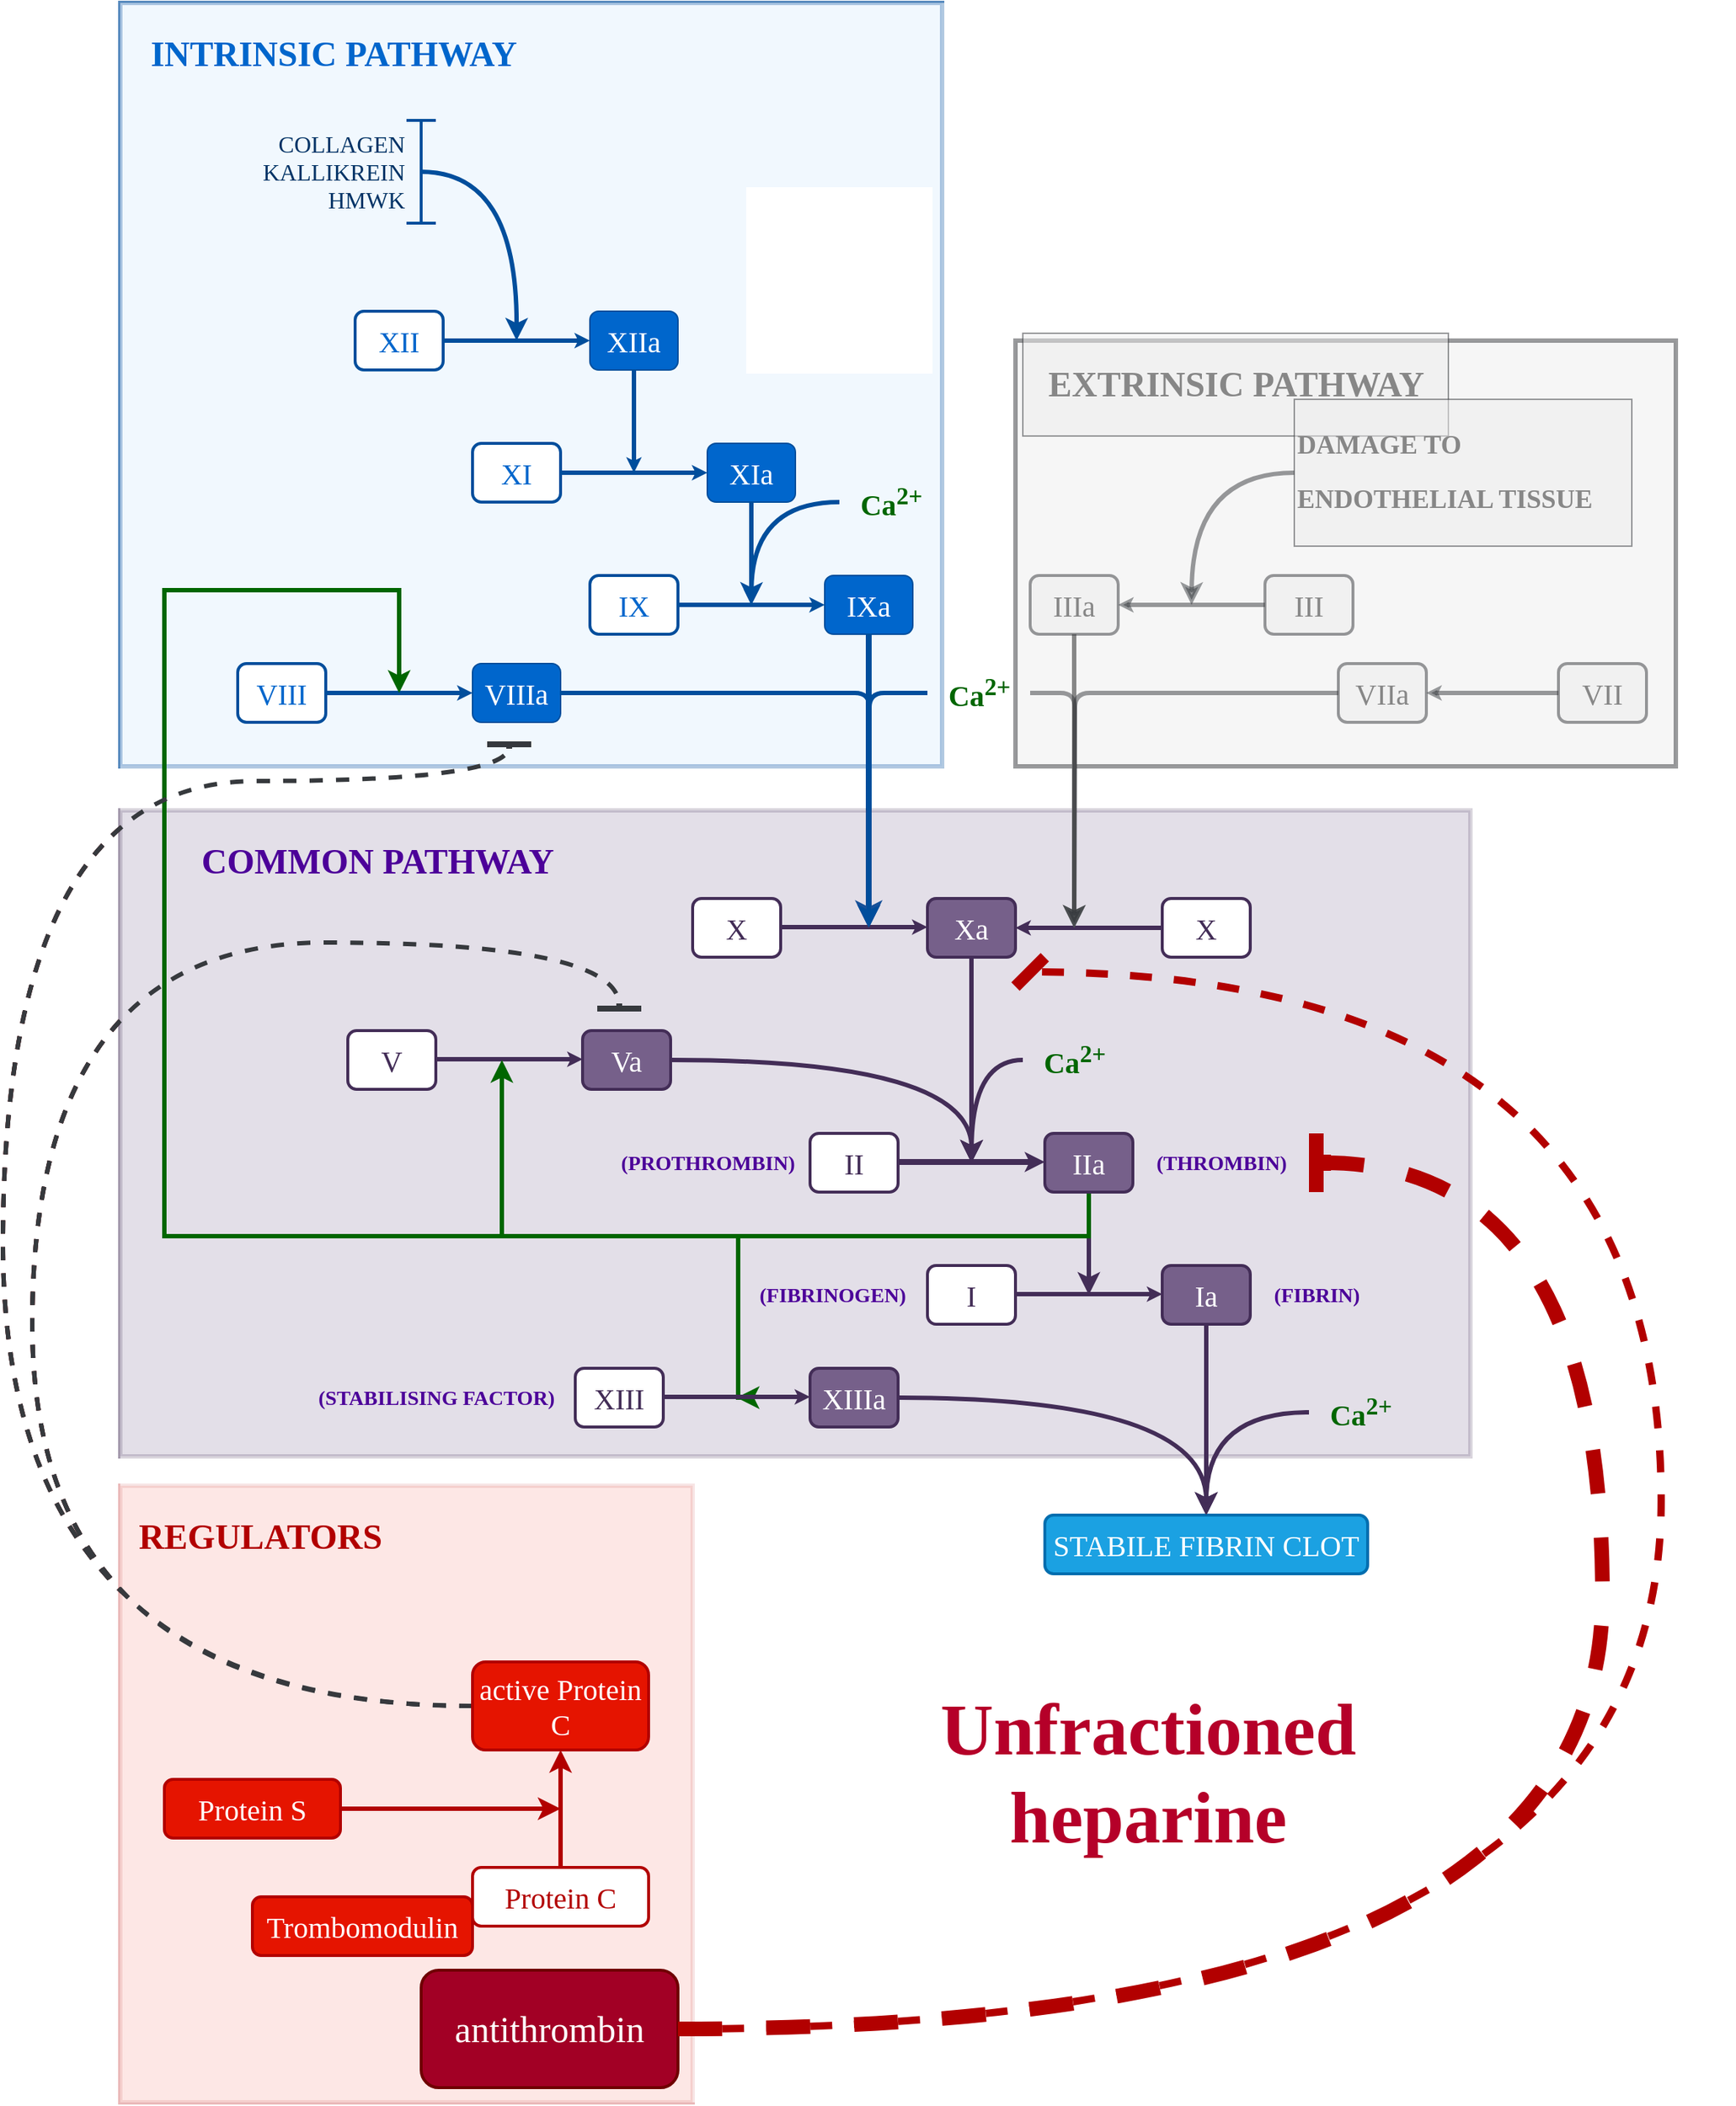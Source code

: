 <mxfile version="25.0.3">
  <diagram name="Pagina-1" id="9rVK_morirR8z8rQCJL5">
    <mxGraphModel dx="3212" dy="2714" grid="1" gridSize="10" guides="1" tooltips="1" connect="1" arrows="1" fold="1" page="1" pageScale="1" pageWidth="827" pageHeight="1169" math="0" shadow="0">
      <root>
        <mxCell id="0" />
        <mxCell id="1" parent="0" />
        <mxCell id="3TBqWWciAz9O4FYoAmYG-12" value="" style="rounded=0;whiteSpace=wrap;html=1;strokeColor=none;" vertex="1" parent="1">
          <mxGeometry x="-120" y="-50" width="1100" height="1430" as="geometry" />
        </mxCell>
        <mxCell id="iIkBl-cms1_YrR2odn27-116" value="" style="rounded=0;whiteSpace=wrap;html=1;fillColor=#e51400;strokeWidth=3;strokeColor=#B20000;opacity=10;fontColor=#ffffff;" parent="1" vertex="1">
          <mxGeometry x="-120" y="960" width="390" height="420" as="geometry" />
        </mxCell>
        <mxCell id="iIkBl-cms1_YrR2odn27-12" value="" style="rounded=0;whiteSpace=wrap;html=1;fillColor=#D1E6FC;strokeWidth=3;strokeColor=#004E9C;opacity=30;" parent="1" vertex="1">
          <mxGeometry x="-120" y="-50" width="560" height="520" as="geometry" />
        </mxCell>
        <mxCell id="iIkBl-cms1_YrR2odn27-26" style="edgeStyle=orthogonalEdgeStyle;rounded=0;orthogonalLoop=1;jettySize=auto;html=1;strokeWidth=3;endSize=1;strokeColor=#004e9c;" parent="1" source="iIkBl-cms1_YrR2odn27-1" edge="1">
          <mxGeometry relative="1" as="geometry">
            <mxPoint x="230" y="270" as="targetPoint" />
          </mxGeometry>
        </mxCell>
        <mxCell id="iIkBl-cms1_YrR2odn27-1" value="&lt;font face=&quot;Tahoma&quot; style=&quot;font-size: 20px;&quot;&gt;XIIa&lt;/font&gt;" style="rounded=1;whiteSpace=wrap;html=1;fillColor=#0066CC;strokeColor=#004E9C;fontColor=#ffffff;shadow=0;fillStyle=solid;" parent="1" vertex="1">
          <mxGeometry x="200" y="160" width="60" height="40" as="geometry" />
        </mxCell>
        <mxCell id="iIkBl-cms1_YrR2odn27-3" value="" style="edgeStyle=orthogonalEdgeStyle;rounded=0;orthogonalLoop=1;jettySize=auto;html=1;strokeWidth=3;strokeColor=#004E9C;flowAnimation=0;shadow=0;endSize=1;startSize=1;jumpSize=6;" parent="1" source="iIkBl-cms1_YrR2odn27-2" target="iIkBl-cms1_YrR2odn27-1" edge="1">
          <mxGeometry relative="1" as="geometry" />
        </mxCell>
        <mxCell id="iIkBl-cms1_YrR2odn27-2" value="&lt;font style=&quot;font-size: 20px;&quot; face=&quot;Tahoma&quot;&gt;XII&lt;/font&gt;" style="rounded=1;whiteSpace=wrap;html=1;fillColor=#ffffff;fontColor=#0066CC;strokeColor=#004E9C;strokeWidth=2;" parent="1" vertex="1">
          <mxGeometry x="40" y="160" width="60" height="40" as="geometry" />
        </mxCell>
        <mxCell id="iIkBl-cms1_YrR2odn27-8" value="&lt;h1&gt;INTRINSIC PATHWAY&lt;/h1&gt;" style="text;html=1;align=center;verticalAlign=middle;resizable=0;points=[];autosize=1;strokeColor=none;fillColor=none;fontColor=#0066cc;fontFamily=Tahoma;" parent="1" vertex="1">
          <mxGeometry x="-120" y="-50" width="290" height="70" as="geometry" />
        </mxCell>
        <mxCell id="iIkBl-cms1_YrR2odn27-14" style="edgeStyle=orthogonalEdgeStyle;rounded=0;orthogonalLoop=1;jettySize=auto;html=1;curved=1;strokeWidth=3;strokeColor=#004E9C;exitX=0.5;exitY=0.5;exitDx=0;exitDy=0;exitPerimeter=0;" parent="1" source="iIkBl-cms1_YrR2odn27-16" edge="1">
          <mxGeometry relative="1" as="geometry">
            <mxPoint x="150" y="180" as="targetPoint" />
            <mxPoint x="90" y="61" as="sourcePoint" />
          </mxGeometry>
        </mxCell>
        <mxCell id="iIkBl-cms1_YrR2odn27-13" value="&lt;font color=&quot;#003366&quot; face=&quot;Tahoma&quot; style=&quot;font-size: 16px;&quot;&gt;COLLAGEN&lt;/font&gt;&lt;div&gt;&lt;font color=&quot;#003366&quot; face=&quot;Tahoma&quot; style=&quot;font-size: 16px;&quot;&gt;KALLIKREIN&lt;/font&gt;&lt;/div&gt;&lt;div&gt;&lt;font color=&quot;#003366&quot; face=&quot;Tahoma&quot; style=&quot;font-size: 16px;&quot;&gt;HMWK&lt;/font&gt;&lt;/div&gt;" style="text;html=1;align=right;verticalAlign=middle;resizable=0;points=[];autosize=1;strokeColor=none;fillColor=none;" parent="1" vertex="1">
          <mxGeometry x="-35" y="30" width="110" height="70" as="geometry" />
        </mxCell>
        <mxCell id="iIkBl-cms1_YrR2odn27-16" value="" style="shape=crossbar;whiteSpace=wrap;html=1;rounded=1;direction=south;strokeWidth=2;fillColor=#004E9C;strokeColor=#004E9C;" parent="1" vertex="1">
          <mxGeometry x="75" y="30" width="20" height="70" as="geometry" />
        </mxCell>
        <mxCell id="iIkBl-cms1_YrR2odn27-27" style="edgeStyle=orthogonalEdgeStyle;rounded=0;orthogonalLoop=1;jettySize=auto;html=1;strokeWidth=3;endSize=1;strokeColor=#004e9c;" parent="1" source="iIkBl-cms1_YrR2odn27-20" edge="1">
          <mxGeometry relative="1" as="geometry">
            <mxPoint x="310" y="360" as="targetPoint" />
          </mxGeometry>
        </mxCell>
        <mxCell id="iIkBl-cms1_YrR2odn27-20" value="&lt;font face=&quot;Tahoma&quot; style=&quot;font-size: 20px;&quot;&gt;XIa&lt;/font&gt;" style="rounded=1;whiteSpace=wrap;html=1;fillColor=#0066CC;strokeColor=#004E9C;fontColor=#ffffff;shadow=0;fillStyle=solid;" parent="1" vertex="1">
          <mxGeometry x="280" y="250" width="60" height="40" as="geometry" />
        </mxCell>
        <mxCell id="iIkBl-cms1_YrR2odn27-21" value="" style="edgeStyle=orthogonalEdgeStyle;rounded=0;orthogonalLoop=1;jettySize=auto;html=1;strokeWidth=3;strokeColor=#004E9C;flowAnimation=0;shadow=0;endSize=1;startSize=1;jumpSize=6;" parent="1" source="iIkBl-cms1_YrR2odn27-22" target="iIkBl-cms1_YrR2odn27-20" edge="1">
          <mxGeometry relative="1" as="geometry" />
        </mxCell>
        <mxCell id="iIkBl-cms1_YrR2odn27-22" value="&lt;font style=&quot;font-size: 20px;&quot; face=&quot;Tahoma&quot;&gt;XI&lt;/font&gt;" style="rounded=1;whiteSpace=wrap;html=1;fillColor=#ffffff;fontColor=#0066CC;strokeColor=#004E9C;strokeWidth=2;" parent="1" vertex="1">
          <mxGeometry x="120" y="250" width="60" height="40" as="geometry" />
        </mxCell>
        <mxCell id="iIkBl-cms1_YrR2odn27-42" style="edgeStyle=orthogonalEdgeStyle;rounded=0;orthogonalLoop=1;jettySize=auto;html=1;strokeWidth=4;strokeColor=#004e9c;" parent="1" source="iIkBl-cms1_YrR2odn27-23" edge="1">
          <mxGeometry relative="1" as="geometry">
            <mxPoint x="390" y="580" as="targetPoint" />
          </mxGeometry>
        </mxCell>
        <mxCell id="iIkBl-cms1_YrR2odn27-23" value="&lt;font face=&quot;Tahoma&quot; style=&quot;font-size: 20px;&quot;&gt;IXa&lt;/font&gt;" style="rounded=1;whiteSpace=wrap;html=1;fillColor=#0066CC;strokeColor=#004E9C;fontColor=#ffffff;shadow=0;fillStyle=solid;" parent="1" vertex="1">
          <mxGeometry x="360" y="340" width="60" height="40" as="geometry" />
        </mxCell>
        <mxCell id="iIkBl-cms1_YrR2odn27-24" value="" style="edgeStyle=orthogonalEdgeStyle;rounded=0;orthogonalLoop=1;jettySize=auto;html=1;strokeWidth=3;strokeColor=#004E9C;flowAnimation=0;shadow=0;endSize=1;startSize=1;jumpSize=6;" parent="1" source="iIkBl-cms1_YrR2odn27-25" target="iIkBl-cms1_YrR2odn27-23" edge="1">
          <mxGeometry relative="1" as="geometry" />
        </mxCell>
        <mxCell id="iIkBl-cms1_YrR2odn27-25" value="&lt;font style=&quot;font-size: 20px;&quot; face=&quot;Tahoma&quot;&gt;IX&lt;/font&gt;" style="rounded=1;whiteSpace=wrap;html=1;fillColor=#ffffff;fontColor=#0066CC;strokeColor=#004E9C;strokeWidth=2;" parent="1" vertex="1">
          <mxGeometry x="200" y="340" width="60" height="40" as="geometry" />
        </mxCell>
        <mxCell id="iIkBl-cms1_YrR2odn27-41" style="edgeStyle=orthogonalEdgeStyle;rounded=1;orthogonalLoop=1;jettySize=auto;html=1;curved=0;jumpStyle=arc;strokeWidth=3;strokeColor=#004e9c;" parent="1" source="iIkBl-cms1_YrR2odn27-30" edge="1">
          <mxGeometry relative="1" as="geometry">
            <mxPoint x="390" y="580" as="targetPoint" />
          </mxGeometry>
        </mxCell>
        <mxCell id="iIkBl-cms1_YrR2odn27-30" value="&lt;font face=&quot;Tahoma&quot; style=&quot;font-size: 20px;&quot;&gt;VIIIa&lt;/font&gt;" style="rounded=1;whiteSpace=wrap;html=1;fillColor=#0066CC;strokeColor=#004E9C;fontColor=#ffffff;shadow=0;fillStyle=solid;" parent="1" vertex="1">
          <mxGeometry x="120" y="400" width="60" height="40" as="geometry" />
        </mxCell>
        <mxCell id="iIkBl-cms1_YrR2odn27-31" value="" style="edgeStyle=orthogonalEdgeStyle;rounded=0;orthogonalLoop=1;jettySize=auto;html=1;strokeWidth=3;strokeColor=#004E9C;flowAnimation=0;shadow=0;endSize=1;startSize=1;jumpSize=6;" parent="1" source="iIkBl-cms1_YrR2odn27-32" target="iIkBl-cms1_YrR2odn27-30" edge="1">
          <mxGeometry relative="1" as="geometry" />
        </mxCell>
        <mxCell id="iIkBl-cms1_YrR2odn27-32" value="&lt;font style=&quot;font-size: 20px;&quot; face=&quot;Tahoma&quot;&gt;VIII&lt;/font&gt;" style="rounded=1;whiteSpace=wrap;html=1;fillColor=#ffffff;fontColor=#0066CC;strokeColor=#004E9C;strokeWidth=2;" parent="1" vertex="1">
          <mxGeometry x="-40" y="400" width="60" height="40" as="geometry" />
        </mxCell>
        <mxCell id="iIkBl-cms1_YrR2odn27-33" value="" style="rounded=0;whiteSpace=wrap;html=1;fillColor=#76608a;strokeWidth=3;strokeColor=#432d57;opacity=20;fontColor=#ffffff;" parent="1" vertex="1">
          <mxGeometry x="-120" y="500" width="920" height="440" as="geometry" />
        </mxCell>
        <mxCell id="iIkBl-cms1_YrR2odn27-34" value="&lt;h1&gt;&lt;font color=&quot;#4c0099&quot;&gt;COMMON PATHWAY&lt;/font&gt;&lt;/h1&gt;" style="text;html=1;align=center;verticalAlign=middle;resizable=0;points=[];autosize=1;strokeColor=none;fillColor=none;fontColor=#0066cc;fontFamily=Tahoma;" parent="1" vertex="1">
          <mxGeometry x="-80" y="500" width="270" height="70" as="geometry" />
        </mxCell>
        <mxCell id="iIkBl-cms1_YrR2odn27-53" style="edgeStyle=orthogonalEdgeStyle;rounded=0;orthogonalLoop=1;jettySize=auto;html=1;strokeWidth=3;strokeColor=#432d57;" parent="1" source="iIkBl-cms1_YrR2odn27-35" edge="1">
          <mxGeometry relative="1" as="geometry">
            <mxPoint x="460" y="740" as="targetPoint" />
          </mxGeometry>
        </mxCell>
        <mxCell id="iIkBl-cms1_YrR2odn27-35" value="&lt;font face=&quot;Tahoma&quot;&gt;&lt;span style=&quot;font-size: 20px;&quot;&gt;Xa&lt;/span&gt;&lt;/font&gt;" style="rounded=1;whiteSpace=wrap;html=1;fillColor=#76608a;fontColor=#ffffff;strokeColor=#432D57;strokeWidth=2;" parent="1" vertex="1">
          <mxGeometry x="430" y="560" width="60" height="40" as="geometry" />
        </mxCell>
        <mxCell id="iIkBl-cms1_YrR2odn27-36" value="&lt;font face=&quot;Tahoma&quot;&gt;&lt;span style=&quot;font-size: 20px;&quot;&gt;X&lt;/span&gt;&lt;/font&gt;" style="rounded=1;whiteSpace=wrap;html=1;strokeWidth=2;strokeColor=#432D57;fontColor=#432D57;" parent="1" vertex="1">
          <mxGeometry x="270" y="560" width="60" height="40" as="geometry" />
        </mxCell>
        <mxCell id="iIkBl-cms1_YrR2odn27-38" value="" style="edgeStyle=orthogonalEdgeStyle;rounded=0;orthogonalLoop=1;jettySize=auto;html=1;strokeWidth=3;strokeColor=#432d57;flowAnimation=0;shadow=0;endSize=1;startSize=1;jumpSize=6;" parent="1" edge="1">
          <mxGeometry relative="1" as="geometry">
            <mxPoint x="330" y="579.5" as="sourcePoint" />
            <mxPoint x="430" y="579.5" as="targetPoint" />
          </mxGeometry>
        </mxCell>
        <mxCell id="iIkBl-cms1_YrR2odn27-39" value="&lt;font color=&quot;#432d57&quot; face=&quot;Tahoma&quot;&gt;&lt;span style=&quot;font-size: 20px;&quot;&gt;X&lt;/span&gt;&lt;/font&gt;" style="rounded=1;whiteSpace=wrap;html=1;strokeWidth=2;strokeColor=#432D57;" parent="1" vertex="1">
          <mxGeometry x="590" y="560" width="60" height="40" as="geometry" />
        </mxCell>
        <mxCell id="iIkBl-cms1_YrR2odn27-40" value="" style="edgeStyle=orthogonalEdgeStyle;rounded=0;orthogonalLoop=1;jettySize=auto;html=1;strokeWidth=3;strokeColor=#432d57;flowAnimation=0;shadow=0;endSize=1;startSize=1;jumpSize=6;entryX=1;entryY=0.5;entryDx=0;entryDy=0;exitX=0;exitY=0.5;exitDx=0;exitDy=0;" parent="1" source="iIkBl-cms1_YrR2odn27-39" target="iIkBl-cms1_YrR2odn27-35" edge="1">
          <mxGeometry relative="1" as="geometry">
            <mxPoint x="340" y="589.5" as="sourcePoint" />
            <mxPoint x="440" y="589.5" as="targetPoint" />
          </mxGeometry>
        </mxCell>
        <mxCell id="iIkBl-cms1_YrR2odn27-55" style="edgeStyle=orthogonalEdgeStyle;rounded=0;orthogonalLoop=1;jettySize=auto;html=1;curved=1;strokeWidth=3;strokeColor=#432d57;" parent="1" source="iIkBl-cms1_YrR2odn27-43" edge="1">
          <mxGeometry relative="1" as="geometry">
            <mxPoint x="460" y="740" as="targetPoint" />
          </mxGeometry>
        </mxCell>
        <mxCell id="iIkBl-cms1_YrR2odn27-43" value="&lt;font face=&quot;Tahoma&quot;&gt;&lt;span style=&quot;font-size: 20px;&quot;&gt;Va&lt;/span&gt;&lt;/font&gt;" style="rounded=1;whiteSpace=wrap;html=1;fillColor=#76608a;fontColor=#ffffff;strokeColor=#432D57;strokeWidth=2;" parent="1" vertex="1">
          <mxGeometry x="195" y="650" width="60" height="40" as="geometry" />
        </mxCell>
        <mxCell id="iIkBl-cms1_YrR2odn27-44" value="&lt;font face=&quot;Tahoma&quot;&gt;&lt;span style=&quot;font-size: 20px;&quot;&gt;V&lt;/span&gt;&lt;/font&gt;" style="rounded=1;whiteSpace=wrap;html=1;strokeWidth=2;strokeColor=#432D57;fontColor=#432D57;" parent="1" vertex="1">
          <mxGeometry x="35" y="650" width="60" height="40" as="geometry" />
        </mxCell>
        <mxCell id="iIkBl-cms1_YrR2odn27-45" value="" style="edgeStyle=orthogonalEdgeStyle;rounded=0;orthogonalLoop=1;jettySize=auto;html=1;strokeWidth=3;strokeColor=#432d57;flowAnimation=0;shadow=0;endSize=1;startSize=1;jumpSize=6;" parent="1" edge="1">
          <mxGeometry relative="1" as="geometry">
            <mxPoint x="95" y="669.5" as="sourcePoint" />
            <mxPoint x="195" y="669.5" as="targetPoint" />
          </mxGeometry>
        </mxCell>
        <mxCell id="iIkBl-cms1_YrR2odn27-60" style="edgeStyle=orthogonalEdgeStyle;rounded=0;orthogonalLoop=1;jettySize=auto;html=1;strokeWidth=3;strokeColor=#432D57;" parent="1" source="iIkBl-cms1_YrR2odn27-47" edge="1">
          <mxGeometry relative="1" as="geometry">
            <mxPoint x="540" y="830" as="targetPoint" />
          </mxGeometry>
        </mxCell>
        <mxCell id="iIkBl-cms1_YrR2odn27-65" style="edgeStyle=orthogonalEdgeStyle;rounded=0;orthogonalLoop=1;jettySize=auto;html=1;strokeWidth=3;strokeColor=#006600;" parent="1" source="iIkBl-cms1_YrR2odn27-47" edge="1">
          <mxGeometry relative="1" as="geometry">
            <mxPoint x="140" y="670" as="targetPoint" />
            <Array as="points">
              <mxPoint x="540" y="790" />
              <mxPoint x="140" y="790" />
            </Array>
          </mxGeometry>
        </mxCell>
        <mxCell id="iIkBl-cms1_YrR2odn27-66" style="edgeStyle=orthogonalEdgeStyle;rounded=0;orthogonalLoop=1;jettySize=auto;html=1;strokeWidth=3;strokeColor=#006600;" parent="1" source="iIkBl-cms1_YrR2odn27-47" edge="1">
          <mxGeometry relative="1" as="geometry">
            <mxPoint x="300" y="900" as="targetPoint" />
            <Array as="points">
              <mxPoint x="540" y="790" />
              <mxPoint x="301" y="790" />
            </Array>
          </mxGeometry>
        </mxCell>
        <mxCell id="iIkBl-cms1_YrR2odn27-99" style="edgeStyle=orthogonalEdgeStyle;rounded=0;orthogonalLoop=1;jettySize=auto;html=1;strokeWidth=3;strokeColor=#006600;" parent="1" source="iIkBl-cms1_YrR2odn27-47" edge="1">
          <mxGeometry relative="1" as="geometry">
            <mxPoint x="70" y="420" as="targetPoint" />
            <Array as="points">
              <mxPoint x="540" y="790" />
              <mxPoint x="-90" y="790" />
              <mxPoint x="-90" y="350" />
              <mxPoint x="70" y="350" />
            </Array>
          </mxGeometry>
        </mxCell>
        <mxCell id="iIkBl-cms1_YrR2odn27-47" value="&lt;font face=&quot;Tahoma&quot;&gt;&lt;span style=&quot;font-size: 20px;&quot;&gt;IIa&lt;/span&gt;&lt;/font&gt;" style="rounded=1;whiteSpace=wrap;html=1;fillColor=#76608a;fontColor=#ffffff;strokeColor=#432D57;strokeWidth=2;" parent="1" vertex="1">
          <mxGeometry x="510" y="720" width="60" height="40" as="geometry" />
        </mxCell>
        <mxCell id="iIkBl-cms1_YrR2odn27-48" value="&lt;font face=&quot;Tahoma&quot;&gt;&lt;span style=&quot;font-size: 20px;&quot;&gt;II&lt;/span&gt;&lt;/font&gt;" style="rounded=1;whiteSpace=wrap;html=1;strokeWidth=2;strokeColor=#432D57;fontColor=#432D57;" parent="1" vertex="1">
          <mxGeometry x="350" y="720" width="60" height="40" as="geometry" />
        </mxCell>
        <mxCell id="iIkBl-cms1_YrR2odn27-49" value="" style="edgeStyle=orthogonalEdgeStyle;rounded=0;orthogonalLoop=1;jettySize=auto;html=1;strokeWidth=4;strokeColor=#432d57;flowAnimation=0;shadow=0;endSize=1;startSize=1;jumpSize=6;" parent="1" edge="1">
          <mxGeometry relative="1" as="geometry">
            <mxPoint x="410" y="739.5" as="sourcePoint" />
            <mxPoint x="510" y="739.5" as="targetPoint" />
          </mxGeometry>
        </mxCell>
        <mxCell id="iIkBl-cms1_YrR2odn27-56" value="&lt;h3&gt;&lt;font face=&quot;Tahoma&quot; color=&quot;#4c0099&quot;&gt;(THROMBIN)&lt;/font&gt;&lt;/h3&gt;" style="text;html=1;align=center;verticalAlign=middle;resizable=0;points=[];autosize=1;strokeColor=none;fillColor=none;fontColor=#0066cc;" parent="1" vertex="1">
          <mxGeometry x="570" y="710" width="120" height="60" as="geometry" />
        </mxCell>
        <mxCell id="iIkBl-cms1_YrR2odn27-70" style="edgeStyle=orthogonalEdgeStyle;rounded=0;orthogonalLoop=1;jettySize=auto;html=1;entryX=0.5;entryY=0;entryDx=0;entryDy=0;strokeColor=#432D57;strokeWidth=3;" parent="1" source="iIkBl-cms1_YrR2odn27-57" target="iIkBl-cms1_YrR2odn27-68" edge="1">
          <mxGeometry relative="1" as="geometry" />
        </mxCell>
        <mxCell id="iIkBl-cms1_YrR2odn27-57" value="&lt;font face=&quot;Tahoma&quot;&gt;&lt;span style=&quot;font-size: 20px;&quot;&gt;Ia&lt;/span&gt;&lt;/font&gt;" style="rounded=1;whiteSpace=wrap;html=1;fillColor=#76608a;fontColor=#ffffff;strokeColor=#432D57;strokeWidth=2;" parent="1" vertex="1">
          <mxGeometry x="590" y="810" width="60" height="40" as="geometry" />
        </mxCell>
        <mxCell id="iIkBl-cms1_YrR2odn27-58" value="&lt;font face=&quot;Tahoma&quot;&gt;&lt;span style=&quot;font-size: 20px;&quot;&gt;I&lt;/span&gt;&lt;/font&gt;" style="rounded=1;whiteSpace=wrap;html=1;strokeWidth=2;strokeColor=#432D57;fontColor=#432D57;" parent="1" vertex="1">
          <mxGeometry x="430" y="810" width="60" height="40" as="geometry" />
        </mxCell>
        <mxCell id="iIkBl-cms1_YrR2odn27-59" value="" style="edgeStyle=orthogonalEdgeStyle;rounded=0;orthogonalLoop=1;jettySize=auto;html=1;strokeWidth=3;strokeColor=#432d57;flowAnimation=0;shadow=0;endSize=1;startSize=1;jumpSize=6;" parent="1" edge="1">
          <mxGeometry relative="1" as="geometry">
            <mxPoint x="490" y="829.5" as="sourcePoint" />
            <mxPoint x="590" y="829.5" as="targetPoint" />
          </mxGeometry>
        </mxCell>
        <mxCell id="iIkBl-cms1_YrR2odn27-61" value="&lt;h3&gt;&lt;font face=&quot;Tahoma&quot; color=&quot;#4c0099&quot;&gt;(FIBRIN)&lt;/font&gt;&lt;/h3&gt;" style="text;html=1;align=center;verticalAlign=middle;resizable=0;points=[];autosize=1;strokeColor=none;fillColor=none;fontColor=#0066cc;" parent="1" vertex="1">
          <mxGeometry x="650" y="800" width="90" height="60" as="geometry" />
        </mxCell>
        <mxCell id="iIkBl-cms1_YrR2odn27-69" style="edgeStyle=orthogonalEdgeStyle;rounded=0;orthogonalLoop=1;jettySize=auto;html=1;entryX=0.5;entryY=0;entryDx=0;entryDy=0;curved=1;strokeColor=#432D57;strokeWidth=3;" parent="1" source="iIkBl-cms1_YrR2odn27-62" target="iIkBl-cms1_YrR2odn27-68" edge="1">
          <mxGeometry relative="1" as="geometry" />
        </mxCell>
        <mxCell id="iIkBl-cms1_YrR2odn27-62" value="&lt;font face=&quot;Tahoma&quot;&gt;&lt;span style=&quot;font-size: 20px;&quot;&gt;XIIIa&lt;/span&gt;&lt;/font&gt;" style="rounded=1;whiteSpace=wrap;html=1;fillColor=#76608a;fontColor=#ffffff;strokeColor=#432D57;strokeWidth=2;" parent="1" vertex="1">
          <mxGeometry x="350" y="880" width="60" height="40" as="geometry" />
        </mxCell>
        <mxCell id="iIkBl-cms1_YrR2odn27-63" value="&lt;font face=&quot;Tahoma&quot;&gt;&lt;span style=&quot;font-size: 20px;&quot;&gt;XIII&lt;/span&gt;&lt;/font&gt;" style="rounded=1;whiteSpace=wrap;html=1;strokeWidth=2;strokeColor=#432D57;fontColor=#432D57;" parent="1" vertex="1">
          <mxGeometry x="190" y="880" width="60" height="40" as="geometry" />
        </mxCell>
        <mxCell id="iIkBl-cms1_YrR2odn27-64" value="" style="edgeStyle=orthogonalEdgeStyle;rounded=0;orthogonalLoop=1;jettySize=auto;html=1;strokeWidth=3;strokeColor=#432d57;flowAnimation=0;shadow=0;endSize=1;startSize=1;jumpSize=6;" parent="1" edge="1">
          <mxGeometry relative="1" as="geometry">
            <mxPoint x="250" y="899.5" as="sourcePoint" />
            <mxPoint x="350" y="899.5" as="targetPoint" />
          </mxGeometry>
        </mxCell>
        <mxCell id="iIkBl-cms1_YrR2odn27-67" value="&lt;h3&gt;&lt;font face=&quot;Tahoma&quot; color=&quot;#4c0099&quot;&gt;(STABILISING FACTOR)&lt;/font&gt;&lt;/h3&gt;" style="text;html=1;align=center;verticalAlign=middle;resizable=0;points=[];autosize=1;strokeColor=none;fillColor=none;fontColor=#0066cc;" parent="1" vertex="1">
          <mxGeometry y="870" width="190" height="60" as="geometry" />
        </mxCell>
        <mxCell id="iIkBl-cms1_YrR2odn27-68" value="&lt;font face=&quot;Tahoma&quot;&gt;&lt;span style=&quot;font-size: 20px;&quot;&gt;STABILE FIBRIN CLOT&lt;/span&gt;&lt;/font&gt;" style="rounded=1;whiteSpace=wrap;html=1;fillColor=#1ba1e2;fontColor=#ffffff;strokeColor=#006EAF;strokeWidth=2;" parent="1" vertex="1">
          <mxGeometry x="510" y="980" width="220" height="40" as="geometry" />
        </mxCell>
        <mxCell id="iIkBl-cms1_YrR2odn27-72" value="" style="rounded=0;whiteSpace=wrap;html=1;fillColor=#eeeeee;strokeWidth=3;strokeColor=#36393d;opacity=50;fontColor=#878787;" parent="1" vertex="1">
          <mxGeometry x="490" y="180" width="450" height="290" as="geometry" />
        </mxCell>
        <mxCell id="iIkBl-cms1_YrR2odn27-73" value="&lt;h1&gt;&lt;font&gt;EXTRINSIC PATHWAY&lt;/font&gt;&lt;/h1&gt;" style="text;html=1;align=center;verticalAlign=middle;resizable=0;points=[];autosize=1;strokeColor=#36393d;fillColor=#eeeeee;fontFamily=Tahoma;fontColor=#878787;opacity=50;" parent="1" vertex="1">
          <mxGeometry x="495" y="175" width="290" height="70" as="geometry" />
        </mxCell>
        <mxCell id="iIkBl-cms1_YrR2odn27-87" style="edgeStyle=orthogonalEdgeStyle;rounded=0;orthogonalLoop=1;jettySize=auto;html=1;strokeColor=#BD7000;strokeWidth=3;" parent="1" source="iIkBl-cms1_YrR2odn27-74" edge="1">
          <mxGeometry relative="1" as="geometry">
            <mxPoint x="530" y="580" as="targetPoint" />
          </mxGeometry>
        </mxCell>
        <mxCell id="iIkBl-cms1_YrR2odn27-74" value="&lt;font&gt;&lt;span style=&quot;font-size: 20px;&quot;&gt;IIIa&lt;/span&gt;&lt;/font&gt;" style="rounded=1;whiteSpace=wrap;html=1;fillColor=#eeeeee;strokeColor=#36393d;strokeWidth=2;fontFamily=Tahoma;fontColor=#878787;opacity=50;" parent="1" vertex="1">
          <mxGeometry x="500" y="340" width="60" height="40" as="geometry" />
        </mxCell>
        <mxCell id="iIkBl-cms1_YrR2odn27-75" value="&lt;font face=&quot;Tahoma&quot;&gt;&lt;span style=&quot;font-size: 20px;&quot;&gt;III&lt;/span&gt;&lt;/font&gt;" style="rounded=1;whiteSpace=wrap;html=1;strokeWidth=2;strokeColor=#36393d;fillColor=#eeeeee;fontColor=#878787;opacity=50;" parent="1" vertex="1">
          <mxGeometry x="660" y="340" width="60" height="40" as="geometry" />
        </mxCell>
        <mxCell id="iIkBl-cms1_YrR2odn27-76" value="" style="edgeStyle=orthogonalEdgeStyle;rounded=0;orthogonalLoop=1;jettySize=auto;html=1;strokeWidth=3;strokeColor=#36393d;flowAnimation=0;shadow=0;endSize=1;startSize=1;jumpSize=6;entryX=1;entryY=0.5;entryDx=0;entryDy=0;exitX=0;exitY=0.5;exitDx=0;exitDy=0;fontColor=#878787;fillColor=#eeeeee;opacity=50;" parent="1" source="iIkBl-cms1_YrR2odn27-75" target="iIkBl-cms1_YrR2odn27-74" edge="1">
          <mxGeometry relative="1" as="geometry">
            <mxPoint x="410" y="369.5" as="sourcePoint" />
            <mxPoint x="510" y="369.5" as="targetPoint" />
          </mxGeometry>
        </mxCell>
        <mxCell id="iIkBl-cms1_YrR2odn27-81" style="edgeStyle=orthogonalEdgeStyle;rounded=0;orthogonalLoop=1;jettySize=auto;html=1;curved=1;strokeColor=#36393d;strokeWidth=3;fillColor=#eeeeee;fontColor=#878787;opacity=50;" parent="1" source="iIkBl-cms1_YrR2odn27-80" edge="1">
          <mxGeometry relative="1" as="geometry">
            <mxPoint x="610" y="360" as="targetPoint" />
          </mxGeometry>
        </mxCell>
        <mxCell id="iIkBl-cms1_YrR2odn27-80" value="&lt;h2 align=&quot;left&quot;&gt;&lt;font&gt;DAMAGE TO&amp;nbsp;&lt;/font&gt;&lt;/h2&gt;&lt;h2 align=&quot;left&quot;&gt;&lt;font&gt;ENDOTHELIAL TISSUE&lt;/font&gt;&lt;/h2&gt;" style="text;html=1;align=left;verticalAlign=middle;resizable=0;points=[];autosize=1;strokeColor=#36393d;fillColor=#eeeeee;fontFamily=Tahoma;fontColor=#878787;opacity=50;" parent="1" vertex="1">
          <mxGeometry x="680" y="220" width="230" height="100" as="geometry" />
        </mxCell>
        <mxCell id="iIkBl-cms1_YrR2odn27-85" style="edgeStyle=orthogonalEdgeStyle;rounded=1;orthogonalLoop=1;jettySize=auto;html=1;curved=0;strokeColor=#BD7000;strokeWidth=3;" parent="1" source="iIkBl-cms1_YrR2odn27-82" edge="1">
          <mxGeometry relative="1" as="geometry">
            <mxPoint x="530" y="580" as="targetPoint" />
          </mxGeometry>
        </mxCell>
        <mxCell id="iIkBl-cms1_YrR2odn27-82" value="&lt;font&gt;&lt;span style=&quot;font-size: 20px;&quot;&gt;VIIa&lt;/span&gt;&lt;/font&gt;" style="rounded=1;whiteSpace=wrap;html=1;fillColor=#eeeeee;strokeColor=#36393d;strokeWidth=2;fontFamily=Tahoma;fontColor=#878787;opacity=50;" parent="1" vertex="1">
          <mxGeometry x="710" y="400" width="60" height="40" as="geometry" />
        </mxCell>
        <mxCell id="iIkBl-cms1_YrR2odn27-83" value="&lt;font face=&quot;Tahoma&quot;&gt;&lt;span style=&quot;font-size: 20px;&quot;&gt;VII&lt;/span&gt;&lt;/font&gt;" style="rounded=1;whiteSpace=wrap;html=1;strokeWidth=2;strokeColor=#36393d;fillColor=#eeeeee;fontColor=#878787;opacity=50;" parent="1" vertex="1">
          <mxGeometry x="860" y="400" width="60" height="40" as="geometry" />
        </mxCell>
        <mxCell id="iIkBl-cms1_YrR2odn27-84" value="" style="edgeStyle=orthogonalEdgeStyle;rounded=0;orthogonalLoop=1;jettySize=auto;html=1;strokeWidth=3;strokeColor=#36393d;flowAnimation=0;shadow=0;endSize=1;startSize=1;jumpSize=6;entryX=1;entryY=0.5;entryDx=0;entryDy=0;exitX=0;exitY=0.5;exitDx=0;exitDy=0;fontColor=#878787;fillColor=#eeeeee;opacity=50;" parent="1" source="iIkBl-cms1_YrR2odn27-83" target="iIkBl-cms1_YrR2odn27-82" edge="1">
          <mxGeometry relative="1" as="geometry">
            <mxPoint x="670" y="429.5" as="sourcePoint" />
            <mxPoint x="770" y="429.5" as="targetPoint" />
            <Array as="points">
              <mxPoint x="850" y="420" />
              <mxPoint x="850" y="420" />
            </Array>
          </mxGeometry>
        </mxCell>
        <mxCell id="iIkBl-cms1_YrR2odn27-92" style="edgeStyle=orthogonalEdgeStyle;rounded=1;orthogonalLoop=1;jettySize=auto;html=1;strokeWidth=3;curved=0;strokeColor=#004E9C;" parent="1" source="iIkBl-cms1_YrR2odn27-88" edge="1">
          <mxGeometry relative="1" as="geometry">
            <mxPoint x="390" y="580" as="targetPoint" />
          </mxGeometry>
        </mxCell>
        <mxCell id="iIkBl-cms1_YrR2odn27-93" style="edgeStyle=orthogonalEdgeStyle;rounded=1;orthogonalLoop=1;jettySize=auto;html=1;curved=0;strokeColor=#BD7000;strokeWidth=3;" parent="1" source="iIkBl-cms1_YrR2odn27-88" edge="1">
          <mxGeometry relative="1" as="geometry">
            <mxPoint x="530" y="580" as="targetPoint" />
          </mxGeometry>
        </mxCell>
        <mxCell id="iIkBl-cms1_YrR2odn27-88" value="&lt;font style=&quot;font-size: 20px;&quot; face=&quot;Tahoma&quot; color=&quot;#006600&quot;&gt;Ca&lt;sup&gt;2+&lt;/sup&gt;&lt;/font&gt;" style="text;html=1;align=center;verticalAlign=middle;resizable=0;points=[];autosize=1;strokeColor=none;fillColor=none;fontStyle=1;strokeWidth=3;" parent="1" vertex="1">
          <mxGeometry x="430" y="400" width="70" height="40" as="geometry" />
        </mxCell>
        <mxCell id="iIkBl-cms1_YrR2odn27-95" style="edgeStyle=orthogonalEdgeStyle;rounded=0;orthogonalLoop=1;jettySize=auto;html=1;curved=1;strokeWidth=3;strokeColor=#432D57;" parent="1" source="iIkBl-cms1_YrR2odn27-89" edge="1">
          <mxGeometry relative="1" as="geometry">
            <mxPoint x="460" y="740" as="targetPoint" />
          </mxGeometry>
        </mxCell>
        <mxCell id="iIkBl-cms1_YrR2odn27-89" value="&lt;font style=&quot;font-size: 20px;&quot; face=&quot;Tahoma&quot; color=&quot;#006600&quot;&gt;Ca&lt;sup&gt;2+&lt;/sup&gt;&lt;/font&gt;" style="text;html=1;align=center;verticalAlign=middle;resizable=0;points=[];autosize=1;strokeColor=none;fillColor=none;fontStyle=1" parent="1" vertex="1">
          <mxGeometry x="495" y="650" width="70" height="40" as="geometry" />
        </mxCell>
        <mxCell id="iIkBl-cms1_YrR2odn27-97" style="edgeStyle=orthogonalEdgeStyle;rounded=0;orthogonalLoop=1;jettySize=auto;html=1;curved=1;strokeWidth=3;entryX=0.5;entryY=0;entryDx=0;entryDy=0;strokeColor=#432D57;" parent="1" source="iIkBl-cms1_YrR2odn27-90" target="iIkBl-cms1_YrR2odn27-68" edge="1">
          <mxGeometry relative="1" as="geometry">
            <mxPoint x="620" y="970" as="targetPoint" />
            <Array as="points">
              <mxPoint x="620" y="910" />
            </Array>
          </mxGeometry>
        </mxCell>
        <mxCell id="iIkBl-cms1_YrR2odn27-90" value="&lt;font style=&quot;font-size: 20px;&quot; face=&quot;Tahoma&quot; color=&quot;#006600&quot;&gt;Ca&lt;sup&gt;2+&lt;/sup&gt;&lt;/font&gt;" style="text;html=1;align=center;verticalAlign=middle;resizable=0;points=[];autosize=1;strokeColor=none;fillColor=none;fontStyle=1" parent="1" vertex="1">
          <mxGeometry x="690" y="890" width="70" height="40" as="geometry" />
        </mxCell>
        <mxCell id="iIkBl-cms1_YrR2odn27-94" style="edgeStyle=orthogonalEdgeStyle;rounded=0;orthogonalLoop=1;jettySize=auto;html=1;curved=1;strokeWidth=3;strokeColor=#004E9C;" parent="1" source="iIkBl-cms1_YrR2odn27-91" edge="1">
          <mxGeometry relative="1" as="geometry">
            <mxPoint x="310" y="360" as="targetPoint" />
          </mxGeometry>
        </mxCell>
        <mxCell id="iIkBl-cms1_YrR2odn27-91" value="&lt;font style=&quot;font-size: 20px;&quot; face=&quot;Tahoma&quot; color=&quot;#006600&quot;&gt;Ca&lt;sup&gt;2+&lt;/sup&gt;&lt;/font&gt;" style="text;html=1;align=center;verticalAlign=middle;resizable=0;points=[];autosize=1;strokeColor=none;fillColor=none;fontStyle=1" parent="1" vertex="1">
          <mxGeometry x="370" y="270" width="70" height="40" as="geometry" />
        </mxCell>
        <mxCell id="iIkBl-cms1_YrR2odn27-104" style="edgeStyle=orthogonalEdgeStyle;rounded=0;orthogonalLoop=1;jettySize=auto;html=1;entryX=0.5;entryY=1;entryDx=0;entryDy=0;strokeColor=#B20000;strokeWidth=3;" parent="1" source="iIkBl-cms1_YrR2odn27-102" target="iIkBl-cms1_YrR2odn27-103" edge="1">
          <mxGeometry relative="1" as="geometry" />
        </mxCell>
        <mxCell id="iIkBl-cms1_YrR2odn27-102" value="&lt;font color=&quot;#b20000&quot; face=&quot;Tahoma&quot;&gt;&lt;span style=&quot;font-size: 20px;&quot;&gt;Protein C&lt;/span&gt;&lt;/font&gt;" style="rounded=1;whiteSpace=wrap;html=1;strokeWidth=2;strokeColor=#B20000;" parent="1" vertex="1">
          <mxGeometry x="120" y="1220" width="120" height="40" as="geometry" />
        </mxCell>
        <mxCell id="iIkBl-cms1_YrR2odn27-108" style="edgeStyle=orthogonalEdgeStyle;rounded=0;orthogonalLoop=1;jettySize=auto;html=1;curved=1;dashed=1;strokeColor=#B20000;endSize=0;startSize=0;strokeWidth=3;sourcePerimeterSpacing=0;endArrow=baseDash;endFill=0;" parent="1" source="iIkBl-cms1_YrR2odn27-103" target="iIkBl-cms1_YrR2odn27-109" edge="1">
          <mxGeometry relative="1" as="geometry">
            <mxPoint x="70" y="440" as="targetPoint" />
            <Array as="points">
              <mxPoint x="-200" y="1110" />
              <mxPoint x="-200" y="480" />
              <mxPoint x="145" y="480" />
            </Array>
          </mxGeometry>
        </mxCell>
        <mxCell id="iIkBl-cms1_YrR2odn27-112" style="edgeStyle=orthogonalEdgeStyle;rounded=0;orthogonalLoop=1;jettySize=auto;html=1;dashed=1;curved=1;strokeWidth=3;strokeColor=#B20000;startSize=0;endSize=0;endArrow=baseDash;endFill=0;" parent="1" source="iIkBl-cms1_YrR2odn27-103" target="iIkBl-cms1_YrR2odn27-113" edge="1">
          <mxGeometry relative="1" as="geometry">
            <mxPoint x="140" y="650" as="targetPoint" />
            <Array as="points">
              <mxPoint x="-180" y="1110" />
              <mxPoint x="-180" y="590" />
              <mxPoint x="220" y="590" />
            </Array>
          </mxGeometry>
        </mxCell>
        <mxCell id="iIkBl-cms1_YrR2odn27-103" value="&lt;font face=&quot;Tahoma&quot;&gt;&lt;span style=&quot;font-size: 20px;&quot;&gt;active Protein C&lt;/span&gt;&lt;/font&gt;" style="rounded=1;whiteSpace=wrap;html=1;fillColor=#e51400;fontColor=#ffffff;strokeColor=#B20000;strokeWidth=2;" parent="1" vertex="1">
          <mxGeometry x="120" y="1080" width="120" height="60" as="geometry" />
        </mxCell>
        <mxCell id="iIkBl-cms1_YrR2odn27-130" style="edgeStyle=orthogonalEdgeStyle;rounded=0;orthogonalLoop=1;jettySize=auto;html=1;strokeWidth=3;strokeColor=#B20000;" parent="1" source="iIkBl-cms1_YrR2odn27-105" edge="1">
          <mxGeometry relative="1" as="geometry">
            <mxPoint x="180" y="1180" as="targetPoint" />
          </mxGeometry>
        </mxCell>
        <mxCell id="iIkBl-cms1_YrR2odn27-105" value="&lt;font face=&quot;Tahoma&quot;&gt;&lt;span style=&quot;font-size: 20px;&quot;&gt;Protein S&lt;/span&gt;&lt;/font&gt;" style="rounded=1;whiteSpace=wrap;html=1;fillColor=#e51400;fontColor=#ffffff;strokeColor=#B20000;strokeWidth=2;" parent="1" vertex="1">
          <mxGeometry x="-90" y="1160" width="120" height="40" as="geometry" />
        </mxCell>
        <mxCell id="iIkBl-cms1_YrR2odn27-109" value="" style="line;strokeWidth=4;html=1;perimeter=backbonePerimeter;points=[];outlineConnect=0;strokeColor=#B20000;" parent="1" vertex="1">
          <mxGeometry x="130" y="450" width="30" height="10" as="geometry" />
        </mxCell>
        <mxCell id="iIkBl-cms1_YrR2odn27-113" value="" style="line;strokeWidth=4;html=1;perimeter=backbonePerimeter;points=[];outlineConnect=0;strokeColor=#B20000;" parent="1" vertex="1">
          <mxGeometry x="205" y="630" width="30" height="10" as="geometry" />
        </mxCell>
        <mxCell id="iIkBl-cms1_YrR2odn27-118" style="edgeStyle=orthogonalEdgeStyle;rounded=0;orthogonalLoop=1;jettySize=auto;html=1;dashed=1;endArrow=baseDash;endFill=0;strokeWidth=3;strokeColor=#B20000;curved=1;endSize=0;startSize=0;" parent="1" source="iIkBl-cms1_YrR2odn27-119" edge="1">
          <mxGeometry relative="1" as="geometry">
            <mxPoint x="700" y="740" as="targetPoint" />
            <Array as="points">
              <mxPoint x="691" y="740" />
            </Array>
          </mxGeometry>
        </mxCell>
        <mxCell id="iIkBl-cms1_YrR2odn27-122" style="edgeStyle=orthogonalEdgeStyle;rounded=0;orthogonalLoop=1;jettySize=auto;html=1;dashed=1;curved=1;strokeWidth=3;strokeColor=#B20000;endArrow=baseDash;endFill=0;endSize=0;startSize=5;" parent="1" source="iIkBl-cms1_YrR2odn27-117" edge="1">
          <mxGeometry relative="1" as="geometry">
            <mxPoint x="500" y="610" as="targetPoint" />
            <Array as="points">
              <mxPoint x="930" y="1330" />
              <mxPoint x="930" y="610" />
            </Array>
          </mxGeometry>
        </mxCell>
        <mxCell id="iIkBl-cms1_YrR2odn27-117" value="&lt;font face=&quot;Tahoma&quot;&gt;&lt;span style=&quot;font-size: 20px;&quot;&gt;antithrombin&lt;/span&gt;&lt;/font&gt;" style="rounded=1;whiteSpace=wrap;html=1;fillColor=#e51400;fontColor=#ffffff;strokeColor=#B20000;strokeWidth=2;" parent="1" vertex="1">
          <mxGeometry x="115" y="1310" width="130" height="40" as="geometry" />
        </mxCell>
        <mxCell id="iIkBl-cms1_YrR2odn27-120" value="" style="edgeStyle=orthogonalEdgeStyle;rounded=0;orthogonalLoop=1;jettySize=auto;html=1;dashed=1;endArrow=baseDash;endFill=0;strokeWidth=3;strokeColor=#B20000;curved=1;endSize=0;startSize=0;" parent="1" source="iIkBl-cms1_YrR2odn27-117" target="iIkBl-cms1_YrR2odn27-119" edge="1">
          <mxGeometry relative="1" as="geometry">
            <mxPoint x="-235" y="1040" as="sourcePoint" />
            <mxPoint x="700" y="740" as="targetPoint" />
            <Array as="points">
              <mxPoint x="890" y="1330" />
              <mxPoint x="890" y="740" />
            </Array>
          </mxGeometry>
        </mxCell>
        <mxCell id="iIkBl-cms1_YrR2odn27-119" value="" style="line;strokeWidth=2;direction=south;html=1;strokeColor=#B20000;" parent="1" vertex="1">
          <mxGeometry x="690" y="730" width="10" height="20" as="geometry" />
        </mxCell>
        <mxCell id="iIkBl-cms1_YrR2odn27-125" value="" style="endArrow=none;html=1;rounded=0;strokeWidth=3;strokeColor=#B20000;" parent="1" edge="1">
          <mxGeometry width="50" height="50" relative="1" as="geometry">
            <mxPoint x="510" y="600" as="sourcePoint" />
            <mxPoint x="490" y="620" as="targetPoint" />
          </mxGeometry>
        </mxCell>
        <mxCell id="iIkBl-cms1_YrR2odn27-126" value="&lt;font face=&quot;Tahoma&quot;&gt;&lt;span style=&quot;font-size: 20px;&quot;&gt;Trombomodulin&lt;/span&gt;&lt;/font&gt;" style="rounded=1;whiteSpace=wrap;html=1;fillColor=#e51400;fontColor=#ffffff;strokeColor=#B20000;strokeWidth=2;" parent="1" vertex="1">
          <mxGeometry x="-30" y="1240" width="150" height="40" as="geometry" />
        </mxCell>
        <mxCell id="iIkBl-cms1_YrR2odn27-127" value="&lt;h1&gt;&lt;font color=&quot;#b20000&quot;&gt;REGULATORS&lt;/font&gt;&lt;/h1&gt;" style="text;html=1;align=center;verticalAlign=middle;resizable=0;points=[];autosize=1;strokeColor=none;fillColor=none;fontColor=#0066cc;fontFamily=Tahoma;" parent="1" vertex="1">
          <mxGeometry x="-120" y="960" width="190" height="70" as="geometry" />
        </mxCell>
        <mxCell id="iIkBl-cms1_YrR2odn27-131" value="&lt;h3&gt;&lt;font face=&quot;Tahoma&quot; color=&quot;#4c0099&quot;&gt;(FIBRINOGEN)&lt;/font&gt;&lt;/h3&gt;" style="text;html=1;align=center;verticalAlign=middle;resizable=0;points=[];autosize=1;strokeColor=none;fillColor=none;fontColor=#0066cc;" parent="1" vertex="1">
          <mxGeometry x="300" y="800" width="130" height="60" as="geometry" />
        </mxCell>
        <mxCell id="iIkBl-cms1_YrR2odn27-132" value="&lt;h3&gt;&lt;font face=&quot;Tahoma&quot; color=&quot;#4c0099&quot;&gt;(PROTHROMBIN)&lt;/font&gt;&lt;/h3&gt;" style="text;html=1;align=center;verticalAlign=middle;resizable=0;points=[];autosize=1;strokeColor=none;fillColor=none;fontColor=#0066cc;" parent="1" vertex="1">
          <mxGeometry x="205" y="710" width="150" height="60" as="geometry" />
        </mxCell>
        <mxCell id="3TBqWWciAz9O4FYoAmYG-3" value="vitK" parent="0" visible="0" />
        <mxCell id="3TBqWWciAz9O4FYoAmYG-8" value="" style="rounded=0;whiteSpace=wrap;html=1;strokeColor=none;opacity=50;" vertex="1" parent="3TBqWWciAz9O4FYoAmYG-3">
          <mxGeometry x="-120" y="-50" width="1100" height="1430" as="geometry" />
        </mxCell>
        <mxCell id="3TBqWWciAz9O4FYoAmYG-4" value="&lt;font face=&quot;Tahoma&quot; style=&quot;font-size: 40px;&quot;&gt;VII&lt;/font&gt;" style="rounded=1;whiteSpace=wrap;html=1;strokeWidth=2;strokeColor=#6F0000;fillColor=#a20025;fontColor=#ffffff;align=center;verticalAlign=middle;fontFamily=Helvetica;fontSize=12;" vertex="1" parent="3TBqWWciAz9O4FYoAmYG-3">
          <mxGeometry x="860" y="380" width="110" height="80" as="geometry" />
        </mxCell>
        <mxCell id="3TBqWWciAz9O4FYoAmYG-5" value="&lt;font style=&quot;font-size: 40px;&quot; face=&quot;Tahoma&quot;&gt;X&lt;/font&gt;" style="rounded=1;whiteSpace=wrap;html=1;strokeWidth=2;strokeColor=#6F0000;fontColor=#ffffff;fillColor=#a20025;" vertex="1" parent="3TBqWWciAz9O4FYoAmYG-3">
          <mxGeometry x="580" y="540" width="110" height="80" as="geometry" />
        </mxCell>
        <mxCell id="3TBqWWciAz9O4FYoAmYG-6" value="&lt;font style=&quot;font-size: 40px;&quot; face=&quot;Tahoma&quot;&gt;X&lt;/font&gt;" style="rounded=1;whiteSpace=wrap;html=1;strokeWidth=2;strokeColor=#6F0000;fontColor=#ffffff;fillColor=#a20025;" vertex="1" parent="3TBqWWciAz9O4FYoAmYG-3">
          <mxGeometry x="220" y="540" width="110" height="80" as="geometry" />
        </mxCell>
        <mxCell id="3TBqWWciAz9O4FYoAmYG-7" value="&lt;font style=&quot;font-size: 40px;&quot; face=&quot;Tahoma&quot;&gt;IX&lt;/font&gt;" style="rounded=1;whiteSpace=wrap;html=1;strokeWidth=2;strokeColor=#6F0000;fontColor=#ffffff;fillColor=#B50029;" vertex="1" parent="3TBqWWciAz9O4FYoAmYG-3">
          <mxGeometry x="160" y="320" width="110" height="80" as="geometry" />
        </mxCell>
        <mxCell id="3TBqWWciAz9O4FYoAmYG-9" value="&lt;font face=&quot;Tahoma&quot; style=&quot;font-size: 35px;&quot;&gt;Protein C&lt;/font&gt;&lt;font face=&quot;Tahoma&quot; style=&quot;font-size: 35px;&quot;&gt;&lt;br&gt;&lt;/font&gt;" style="rounded=1;whiteSpace=wrap;html=1;strokeWidth=2;strokeColor=#6F0000;fillColor=#a20025;fontColor=#ffffff;align=center;verticalAlign=middle;fontFamily=Helvetica;fontSize=12;" vertex="1" parent="3TBqWWciAz9O4FYoAmYG-3">
          <mxGeometry x="120" y="1200" width="160" height="80" as="geometry" />
        </mxCell>
        <mxCell id="3TBqWWciAz9O4FYoAmYG-10" value="&lt;font face=&quot;Tahoma&quot; style=&quot;font-size: 35px;&quot;&gt;Protein S&lt;/font&gt;" style="rounded=1;whiteSpace=wrap;html=1;strokeWidth=2;strokeColor=#6F0000;fillColor=#a20025;fontColor=#ffffff;align=center;verticalAlign=middle;fontFamily=Helvetica;fontSize=12;" vertex="1" parent="3TBqWWciAz9O4FYoAmYG-3">
          <mxGeometry x="-130" y="1140" width="160" height="80" as="geometry" />
        </mxCell>
        <mxCell id="3TBqWWciAz9O4FYoAmYG-11" value="&lt;font style=&quot;font-size: 40px;&quot; face=&quot;Tahoma&quot;&gt;II&lt;/font&gt;" style="rounded=1;whiteSpace=wrap;html=1;strokeWidth=2;strokeColor=#6F0000;fontColor=#ffffff;fillColor=#a20025;" vertex="1" parent="3TBqWWciAz9O4FYoAmYG-3">
          <mxGeometry x="340" y="700" width="110" height="80" as="geometry" />
        </mxCell>
        <object label="aPTT" id="3TBqWWciAz9O4FYoAmYG-14">
          <mxCell visible="0" parent="0" />
        </object>
        <mxCell id="3TBqWWciAz9O4FYoAmYG-15" value="" style="rounded=0;whiteSpace=wrap;html=1;strokeColor=none;" vertex="1" parent="3TBqWWciAz9O4FYoAmYG-14">
          <mxGeometry x="-120" y="-50" width="1100" height="1430" as="geometry" />
        </mxCell>
        <mxCell id="3TBqWWciAz9O4FYoAmYG-16" value="" style="rounded=0;whiteSpace=wrap;html=1;fillColor=#eeeeee;strokeWidth=3;strokeColor=#36393d;opacity=50;fontColor=#878787;" vertex="1" parent="3TBqWWciAz9O4FYoAmYG-14">
          <mxGeometry x="-120" y="960" width="390" height="420" as="geometry" />
        </mxCell>
        <mxCell id="3TBqWWciAz9O4FYoAmYG-17" value="" style="rounded=0;whiteSpace=wrap;html=1;fillColor=#D1E6FC;strokeWidth=3;strokeColor=#004E9C;opacity=30;" vertex="1" parent="3TBqWWciAz9O4FYoAmYG-14">
          <mxGeometry x="-120" y="-50" width="560" height="520" as="geometry" />
        </mxCell>
        <mxCell id="3TBqWWciAz9O4FYoAmYG-18" style="edgeStyle=orthogonalEdgeStyle;rounded=0;orthogonalLoop=1;jettySize=auto;html=1;strokeWidth=3;endSize=1;strokeColor=#004e9c;" edge="1" parent="3TBqWWciAz9O4FYoAmYG-14" source="3TBqWWciAz9O4FYoAmYG-19">
          <mxGeometry relative="1" as="geometry">
            <mxPoint x="230" y="270" as="targetPoint" />
          </mxGeometry>
        </mxCell>
        <mxCell id="3TBqWWciAz9O4FYoAmYG-19" value="&lt;font face=&quot;Tahoma&quot; style=&quot;font-size: 20px;&quot;&gt;XIIa&lt;/font&gt;" style="rounded=1;whiteSpace=wrap;html=1;fillColor=#0066CC;strokeColor=#004E9C;fontColor=#ffffff;shadow=0;fillStyle=solid;" vertex="1" parent="3TBqWWciAz9O4FYoAmYG-14">
          <mxGeometry x="200" y="160" width="60" height="40" as="geometry" />
        </mxCell>
        <mxCell id="3TBqWWciAz9O4FYoAmYG-20" value="" style="edgeStyle=orthogonalEdgeStyle;rounded=0;orthogonalLoop=1;jettySize=auto;html=1;strokeWidth=3;strokeColor=#004E9C;flowAnimation=0;shadow=0;endSize=1;startSize=1;jumpSize=6;" edge="1" parent="3TBqWWciAz9O4FYoAmYG-14" source="3TBqWWciAz9O4FYoAmYG-21" target="3TBqWWciAz9O4FYoAmYG-19">
          <mxGeometry relative="1" as="geometry" />
        </mxCell>
        <mxCell id="3TBqWWciAz9O4FYoAmYG-21" value="&lt;font style=&quot;font-size: 20px;&quot; face=&quot;Tahoma&quot;&gt;XII&lt;/font&gt;" style="rounded=1;whiteSpace=wrap;html=1;fillColor=#ffffff;fontColor=#0066CC;strokeColor=#004E9C;strokeWidth=2;" vertex="1" parent="3TBqWWciAz9O4FYoAmYG-14">
          <mxGeometry x="40" y="160" width="60" height="40" as="geometry" />
        </mxCell>
        <mxCell id="3TBqWWciAz9O4FYoAmYG-22" value="&lt;h1&gt;INTRINSIC PATHWAY&lt;/h1&gt;" style="text;html=1;align=center;verticalAlign=middle;resizable=0;points=[];autosize=1;strokeColor=none;fillColor=none;fontColor=#0066cc;fontFamily=Tahoma;" vertex="1" parent="3TBqWWciAz9O4FYoAmYG-14">
          <mxGeometry x="-120" y="-50" width="290" height="70" as="geometry" />
        </mxCell>
        <mxCell id="3TBqWWciAz9O4FYoAmYG-23" style="edgeStyle=orthogonalEdgeStyle;rounded=0;orthogonalLoop=1;jettySize=auto;html=1;curved=1;strokeWidth=3;strokeColor=#004E9C;exitX=0.5;exitY=0.5;exitDx=0;exitDy=0;exitPerimeter=0;" edge="1" parent="3TBqWWciAz9O4FYoAmYG-14" source="3TBqWWciAz9O4FYoAmYG-25">
          <mxGeometry relative="1" as="geometry">
            <mxPoint x="150" y="180" as="targetPoint" />
            <mxPoint x="90" y="61" as="sourcePoint" />
          </mxGeometry>
        </mxCell>
        <mxCell id="3TBqWWciAz9O4FYoAmYG-24" value="&lt;font color=&quot;#003366&quot; face=&quot;Tahoma&quot; style=&quot;font-size: 16px;&quot;&gt;COLLAGEN&lt;/font&gt;&lt;div&gt;&lt;font color=&quot;#003366&quot; face=&quot;Tahoma&quot; style=&quot;font-size: 16px;&quot;&gt;KALLIKREIN&lt;/font&gt;&lt;/div&gt;&lt;div&gt;&lt;font color=&quot;#003366&quot; face=&quot;Tahoma&quot; style=&quot;font-size: 16px;&quot;&gt;HMWK&lt;/font&gt;&lt;/div&gt;" style="text;html=1;align=right;verticalAlign=middle;resizable=0;points=[];autosize=1;strokeColor=none;fillColor=none;" vertex="1" parent="3TBqWWciAz9O4FYoAmYG-14">
          <mxGeometry x="-35" y="30" width="110" height="70" as="geometry" />
        </mxCell>
        <mxCell id="3TBqWWciAz9O4FYoAmYG-25" value="" style="shape=crossbar;whiteSpace=wrap;html=1;rounded=1;direction=south;strokeWidth=2;fillColor=#004E9C;strokeColor=#004E9C;" vertex="1" parent="3TBqWWciAz9O4FYoAmYG-14">
          <mxGeometry x="75" y="30" width="20" height="70" as="geometry" />
        </mxCell>
        <mxCell id="3TBqWWciAz9O4FYoAmYG-26" style="edgeStyle=orthogonalEdgeStyle;rounded=0;orthogonalLoop=1;jettySize=auto;html=1;strokeWidth=3;endSize=1;strokeColor=#004e9c;" edge="1" parent="3TBqWWciAz9O4FYoAmYG-14" source="3TBqWWciAz9O4FYoAmYG-27">
          <mxGeometry relative="1" as="geometry">
            <mxPoint x="310" y="360" as="targetPoint" />
          </mxGeometry>
        </mxCell>
        <mxCell id="3TBqWWciAz9O4FYoAmYG-27" value="&lt;font face=&quot;Tahoma&quot; style=&quot;font-size: 20px;&quot;&gt;XIa&lt;/font&gt;" style="rounded=1;whiteSpace=wrap;html=1;fillColor=#0066CC;strokeColor=#004E9C;fontColor=#ffffff;shadow=0;fillStyle=solid;" vertex="1" parent="3TBqWWciAz9O4FYoAmYG-14">
          <mxGeometry x="280" y="250" width="60" height="40" as="geometry" />
        </mxCell>
        <mxCell id="3TBqWWciAz9O4FYoAmYG-28" value="" style="edgeStyle=orthogonalEdgeStyle;rounded=0;orthogonalLoop=1;jettySize=auto;html=1;strokeWidth=3;strokeColor=#004E9C;flowAnimation=0;shadow=0;endSize=1;startSize=1;jumpSize=6;" edge="1" parent="3TBqWWciAz9O4FYoAmYG-14" source="3TBqWWciAz9O4FYoAmYG-29" target="3TBqWWciAz9O4FYoAmYG-27">
          <mxGeometry relative="1" as="geometry" />
        </mxCell>
        <mxCell id="3TBqWWciAz9O4FYoAmYG-29" value="&lt;font style=&quot;font-size: 20px;&quot; face=&quot;Tahoma&quot;&gt;XI&lt;/font&gt;" style="rounded=1;whiteSpace=wrap;html=1;fillColor=#ffffff;fontColor=#0066CC;strokeColor=#004E9C;strokeWidth=2;" vertex="1" parent="3TBqWWciAz9O4FYoAmYG-14">
          <mxGeometry x="120" y="250" width="60" height="40" as="geometry" />
        </mxCell>
        <mxCell id="3TBqWWciAz9O4FYoAmYG-30" style="edgeStyle=orthogonalEdgeStyle;rounded=0;orthogonalLoop=1;jettySize=auto;html=1;strokeWidth=4;strokeColor=#004e9c;" edge="1" parent="3TBqWWciAz9O4FYoAmYG-14" source="3TBqWWciAz9O4FYoAmYG-31">
          <mxGeometry relative="1" as="geometry">
            <mxPoint x="390" y="580" as="targetPoint" />
          </mxGeometry>
        </mxCell>
        <mxCell id="3TBqWWciAz9O4FYoAmYG-31" value="&lt;font face=&quot;Tahoma&quot; style=&quot;font-size: 20px;&quot;&gt;IXa&lt;/font&gt;" style="rounded=1;whiteSpace=wrap;html=1;fillColor=#0066CC;strokeColor=#004E9C;fontColor=#ffffff;shadow=0;fillStyle=solid;" vertex="1" parent="3TBqWWciAz9O4FYoAmYG-14">
          <mxGeometry x="360" y="340" width="60" height="40" as="geometry" />
        </mxCell>
        <mxCell id="3TBqWWciAz9O4FYoAmYG-32" value="" style="edgeStyle=orthogonalEdgeStyle;rounded=0;orthogonalLoop=1;jettySize=auto;html=1;strokeWidth=3;strokeColor=#004E9C;flowAnimation=0;shadow=0;endSize=1;startSize=1;jumpSize=6;" edge="1" parent="3TBqWWciAz9O4FYoAmYG-14" source="3TBqWWciAz9O4FYoAmYG-33" target="3TBqWWciAz9O4FYoAmYG-31">
          <mxGeometry relative="1" as="geometry" />
        </mxCell>
        <mxCell id="3TBqWWciAz9O4FYoAmYG-33" value="&lt;font style=&quot;font-size: 20px;&quot; face=&quot;Tahoma&quot;&gt;IX&lt;/font&gt;" style="rounded=1;whiteSpace=wrap;html=1;fillColor=#ffffff;fontColor=#0066CC;strokeColor=#004E9C;strokeWidth=2;" vertex="1" parent="3TBqWWciAz9O4FYoAmYG-14">
          <mxGeometry x="200" y="340" width="60" height="40" as="geometry" />
        </mxCell>
        <mxCell id="3TBqWWciAz9O4FYoAmYG-34" style="edgeStyle=orthogonalEdgeStyle;rounded=1;orthogonalLoop=1;jettySize=auto;html=1;curved=0;jumpStyle=arc;strokeWidth=3;strokeColor=#004e9c;" edge="1" parent="3TBqWWciAz9O4FYoAmYG-14" source="3TBqWWciAz9O4FYoAmYG-35">
          <mxGeometry relative="1" as="geometry">
            <mxPoint x="390" y="580" as="targetPoint" />
          </mxGeometry>
        </mxCell>
        <mxCell id="3TBqWWciAz9O4FYoAmYG-35" value="&lt;font face=&quot;Tahoma&quot; style=&quot;font-size: 20px;&quot;&gt;VIIIa&lt;/font&gt;" style="rounded=1;whiteSpace=wrap;html=1;fillColor=#0066CC;strokeColor=#004E9C;fontColor=#ffffff;shadow=0;fillStyle=solid;" vertex="1" parent="3TBqWWciAz9O4FYoAmYG-14">
          <mxGeometry x="120" y="400" width="60" height="40" as="geometry" />
        </mxCell>
        <mxCell id="3TBqWWciAz9O4FYoAmYG-36" value="" style="edgeStyle=orthogonalEdgeStyle;rounded=0;orthogonalLoop=1;jettySize=auto;html=1;strokeWidth=3;strokeColor=#004E9C;flowAnimation=0;shadow=0;endSize=1;startSize=1;jumpSize=6;" edge="1" parent="3TBqWWciAz9O4FYoAmYG-14" source="3TBqWWciAz9O4FYoAmYG-37" target="3TBqWWciAz9O4FYoAmYG-35">
          <mxGeometry relative="1" as="geometry" />
        </mxCell>
        <mxCell id="3TBqWWciAz9O4FYoAmYG-37" value="&lt;font style=&quot;font-size: 20px;&quot; face=&quot;Tahoma&quot;&gt;VIII&lt;/font&gt;" style="rounded=1;whiteSpace=wrap;html=1;fillColor=#ffffff;fontColor=#0066CC;strokeColor=#004E9C;strokeWidth=2;" vertex="1" parent="3TBqWWciAz9O4FYoAmYG-14">
          <mxGeometry x="-40" y="400" width="60" height="40" as="geometry" />
        </mxCell>
        <mxCell id="3TBqWWciAz9O4FYoAmYG-38" value="" style="rounded=0;whiteSpace=wrap;html=1;fillColor=#76608a;strokeWidth=3;strokeColor=#432d57;opacity=20;fontColor=#ffffff;" vertex="1" parent="3TBqWWciAz9O4FYoAmYG-14">
          <mxGeometry x="-120" y="500" width="920" height="440" as="geometry" />
        </mxCell>
        <mxCell id="3TBqWWciAz9O4FYoAmYG-39" value="&lt;h1&gt;&lt;font color=&quot;#4c0099&quot;&gt;COMMON PATHWAY&lt;/font&gt;&lt;/h1&gt;" style="text;html=1;align=center;verticalAlign=middle;resizable=0;points=[];autosize=1;strokeColor=none;fillColor=none;fontColor=#0066cc;fontFamily=Tahoma;" vertex="1" parent="3TBqWWciAz9O4FYoAmYG-14">
          <mxGeometry x="-80" y="500" width="270" height="70" as="geometry" />
        </mxCell>
        <mxCell id="3TBqWWciAz9O4FYoAmYG-40" style="edgeStyle=orthogonalEdgeStyle;rounded=0;orthogonalLoop=1;jettySize=auto;html=1;strokeWidth=3;strokeColor=#432d57;" edge="1" parent="3TBqWWciAz9O4FYoAmYG-14" source="3TBqWWciAz9O4FYoAmYG-41">
          <mxGeometry relative="1" as="geometry">
            <mxPoint x="460" y="740" as="targetPoint" />
          </mxGeometry>
        </mxCell>
        <mxCell id="3TBqWWciAz9O4FYoAmYG-41" value="&lt;font face=&quot;Tahoma&quot;&gt;&lt;span style=&quot;font-size: 20px;&quot;&gt;Xa&lt;/span&gt;&lt;/font&gt;" style="rounded=1;whiteSpace=wrap;html=1;fillColor=#76608a;fontColor=#ffffff;strokeColor=#432D57;strokeWidth=2;" vertex="1" parent="3TBqWWciAz9O4FYoAmYG-14">
          <mxGeometry x="430" y="560" width="60" height="40" as="geometry" />
        </mxCell>
        <mxCell id="3TBqWWciAz9O4FYoAmYG-42" value="&lt;font face=&quot;Tahoma&quot;&gt;&lt;span style=&quot;font-size: 20px;&quot;&gt;X&lt;/span&gt;&lt;/font&gt;" style="rounded=1;whiteSpace=wrap;html=1;strokeWidth=2;strokeColor=#432D57;fontColor=#432D57;" vertex="1" parent="3TBqWWciAz9O4FYoAmYG-14">
          <mxGeometry x="270" y="560" width="60" height="40" as="geometry" />
        </mxCell>
        <mxCell id="3TBqWWciAz9O4FYoAmYG-43" value="" style="edgeStyle=orthogonalEdgeStyle;rounded=0;orthogonalLoop=1;jettySize=auto;html=1;strokeWidth=3;strokeColor=#432d57;flowAnimation=0;shadow=0;endSize=1;startSize=1;jumpSize=6;" edge="1" parent="3TBqWWciAz9O4FYoAmYG-14">
          <mxGeometry relative="1" as="geometry">
            <mxPoint x="330" y="579.5" as="sourcePoint" />
            <mxPoint x="430" y="579.5" as="targetPoint" />
          </mxGeometry>
        </mxCell>
        <mxCell id="3TBqWWciAz9O4FYoAmYG-44" value="&lt;font color=&quot;#432d57&quot; face=&quot;Tahoma&quot;&gt;&lt;span style=&quot;font-size: 20px;&quot;&gt;X&lt;/span&gt;&lt;/font&gt;" style="rounded=1;whiteSpace=wrap;html=1;strokeWidth=2;strokeColor=#432D57;" vertex="1" parent="3TBqWWciAz9O4FYoAmYG-14">
          <mxGeometry x="590" y="560" width="60" height="40" as="geometry" />
        </mxCell>
        <mxCell id="3TBqWWciAz9O4FYoAmYG-45" value="" style="edgeStyle=orthogonalEdgeStyle;rounded=0;orthogonalLoop=1;jettySize=auto;html=1;strokeWidth=3;strokeColor=#432d57;flowAnimation=0;shadow=0;endSize=1;startSize=1;jumpSize=6;entryX=1;entryY=0.5;entryDx=0;entryDy=0;exitX=0;exitY=0.5;exitDx=0;exitDy=0;" edge="1" parent="3TBqWWciAz9O4FYoAmYG-14" source="3TBqWWciAz9O4FYoAmYG-44" target="3TBqWWciAz9O4FYoAmYG-41">
          <mxGeometry relative="1" as="geometry">
            <mxPoint x="340" y="589.5" as="sourcePoint" />
            <mxPoint x="440" y="589.5" as="targetPoint" />
          </mxGeometry>
        </mxCell>
        <mxCell id="3TBqWWciAz9O4FYoAmYG-46" style="edgeStyle=orthogonalEdgeStyle;rounded=0;orthogonalLoop=1;jettySize=auto;html=1;curved=1;strokeWidth=3;strokeColor=#432d57;" edge="1" parent="3TBqWWciAz9O4FYoAmYG-14" source="3TBqWWciAz9O4FYoAmYG-47">
          <mxGeometry relative="1" as="geometry">
            <mxPoint x="460" y="740" as="targetPoint" />
          </mxGeometry>
        </mxCell>
        <mxCell id="3TBqWWciAz9O4FYoAmYG-47" value="&lt;font face=&quot;Tahoma&quot;&gt;&lt;span style=&quot;font-size: 20px;&quot;&gt;Va&lt;/span&gt;&lt;/font&gt;" style="rounded=1;whiteSpace=wrap;html=1;fillColor=#76608a;fontColor=#ffffff;strokeColor=#432D57;strokeWidth=2;" vertex="1" parent="3TBqWWciAz9O4FYoAmYG-14">
          <mxGeometry x="195" y="650" width="60" height="40" as="geometry" />
        </mxCell>
        <mxCell id="3TBqWWciAz9O4FYoAmYG-48" value="&lt;font face=&quot;Tahoma&quot;&gt;&lt;span style=&quot;font-size: 20px;&quot;&gt;V&lt;/span&gt;&lt;/font&gt;" style="rounded=1;whiteSpace=wrap;html=1;strokeWidth=2;strokeColor=#432D57;fontColor=#432D57;" vertex="1" parent="3TBqWWciAz9O4FYoAmYG-14">
          <mxGeometry x="35" y="650" width="60" height="40" as="geometry" />
        </mxCell>
        <mxCell id="3TBqWWciAz9O4FYoAmYG-49" value="" style="edgeStyle=orthogonalEdgeStyle;rounded=0;orthogonalLoop=1;jettySize=auto;html=1;strokeWidth=3;strokeColor=#432d57;flowAnimation=0;shadow=0;endSize=1;startSize=1;jumpSize=6;" edge="1" parent="3TBqWWciAz9O4FYoAmYG-14">
          <mxGeometry relative="1" as="geometry">
            <mxPoint x="95" y="669.5" as="sourcePoint" />
            <mxPoint x="195" y="669.5" as="targetPoint" />
          </mxGeometry>
        </mxCell>
        <mxCell id="3TBqWWciAz9O4FYoAmYG-50" style="edgeStyle=orthogonalEdgeStyle;rounded=0;orthogonalLoop=1;jettySize=auto;html=1;strokeWidth=3;strokeColor=#432D57;" edge="1" parent="3TBqWWciAz9O4FYoAmYG-14" source="3TBqWWciAz9O4FYoAmYG-54">
          <mxGeometry relative="1" as="geometry">
            <mxPoint x="540" y="830" as="targetPoint" />
          </mxGeometry>
        </mxCell>
        <mxCell id="3TBqWWciAz9O4FYoAmYG-51" style="edgeStyle=orthogonalEdgeStyle;rounded=0;orthogonalLoop=1;jettySize=auto;html=1;strokeWidth=3;strokeColor=#006600;" edge="1" parent="3TBqWWciAz9O4FYoAmYG-14" source="3TBqWWciAz9O4FYoAmYG-54">
          <mxGeometry relative="1" as="geometry">
            <mxPoint x="140" y="670" as="targetPoint" />
            <Array as="points">
              <mxPoint x="540" y="790" />
              <mxPoint x="140" y="790" />
            </Array>
          </mxGeometry>
        </mxCell>
        <mxCell id="3TBqWWciAz9O4FYoAmYG-52" style="edgeStyle=orthogonalEdgeStyle;rounded=0;orthogonalLoop=1;jettySize=auto;html=1;strokeWidth=3;strokeColor=#006600;" edge="1" parent="3TBqWWciAz9O4FYoAmYG-14" source="3TBqWWciAz9O4FYoAmYG-54">
          <mxGeometry relative="1" as="geometry">
            <mxPoint x="300" y="900" as="targetPoint" />
            <Array as="points">
              <mxPoint x="540" y="790" />
              <mxPoint x="301" y="790" />
            </Array>
          </mxGeometry>
        </mxCell>
        <mxCell id="3TBqWWciAz9O4FYoAmYG-53" style="edgeStyle=orthogonalEdgeStyle;rounded=0;orthogonalLoop=1;jettySize=auto;html=1;strokeWidth=3;strokeColor=#006600;" edge="1" parent="3TBqWWciAz9O4FYoAmYG-14" source="3TBqWWciAz9O4FYoAmYG-54">
          <mxGeometry relative="1" as="geometry">
            <mxPoint x="70" y="420" as="targetPoint" />
            <Array as="points">
              <mxPoint x="540" y="790" />
              <mxPoint x="-90" y="790" />
              <mxPoint x="-90" y="350" />
              <mxPoint x="70" y="350" />
            </Array>
          </mxGeometry>
        </mxCell>
        <mxCell id="3TBqWWciAz9O4FYoAmYG-54" value="&lt;font face=&quot;Tahoma&quot;&gt;&lt;span style=&quot;font-size: 20px;&quot;&gt;IIa&lt;/span&gt;&lt;/font&gt;" style="rounded=1;whiteSpace=wrap;html=1;fillColor=#76608a;fontColor=#ffffff;strokeColor=#432D57;strokeWidth=2;" vertex="1" parent="3TBqWWciAz9O4FYoAmYG-14">
          <mxGeometry x="510" y="720" width="60" height="40" as="geometry" />
        </mxCell>
        <mxCell id="3TBqWWciAz9O4FYoAmYG-55" value="&lt;font face=&quot;Tahoma&quot;&gt;&lt;span style=&quot;font-size: 20px;&quot;&gt;II&lt;/span&gt;&lt;/font&gt;" style="rounded=1;whiteSpace=wrap;html=1;strokeWidth=2;strokeColor=#432D57;fontColor=#432D57;" vertex="1" parent="3TBqWWciAz9O4FYoAmYG-14">
          <mxGeometry x="350" y="720" width="60" height="40" as="geometry" />
        </mxCell>
        <mxCell id="3TBqWWciAz9O4FYoAmYG-56" value="" style="edgeStyle=orthogonalEdgeStyle;rounded=0;orthogonalLoop=1;jettySize=auto;html=1;strokeWidth=4;strokeColor=#432d57;flowAnimation=0;shadow=0;endSize=1;startSize=1;jumpSize=6;" edge="1" parent="3TBqWWciAz9O4FYoAmYG-14">
          <mxGeometry relative="1" as="geometry">
            <mxPoint x="410" y="739.5" as="sourcePoint" />
            <mxPoint x="510" y="739.5" as="targetPoint" />
          </mxGeometry>
        </mxCell>
        <mxCell id="3TBqWWciAz9O4FYoAmYG-57" value="&lt;h3&gt;&lt;font face=&quot;Tahoma&quot; color=&quot;#4c0099&quot;&gt;(THROMBIN)&lt;/font&gt;&lt;/h3&gt;" style="text;html=1;align=center;verticalAlign=middle;resizable=0;points=[];autosize=1;strokeColor=none;fillColor=none;fontColor=#0066cc;" vertex="1" parent="3TBqWWciAz9O4FYoAmYG-14">
          <mxGeometry x="570" y="710" width="120" height="60" as="geometry" />
        </mxCell>
        <mxCell id="3TBqWWciAz9O4FYoAmYG-58" style="edgeStyle=orthogonalEdgeStyle;rounded=0;orthogonalLoop=1;jettySize=auto;html=1;entryX=0.5;entryY=0;entryDx=0;entryDy=0;strokeColor=#432D57;strokeWidth=3;" edge="1" parent="3TBqWWciAz9O4FYoAmYG-14" source="3TBqWWciAz9O4FYoAmYG-59" target="3TBqWWciAz9O4FYoAmYG-68">
          <mxGeometry relative="1" as="geometry" />
        </mxCell>
        <mxCell id="3TBqWWciAz9O4FYoAmYG-59" value="&lt;font face=&quot;Tahoma&quot;&gt;&lt;span style=&quot;font-size: 20px;&quot;&gt;Ia&lt;/span&gt;&lt;/font&gt;" style="rounded=1;whiteSpace=wrap;html=1;fillColor=#76608a;fontColor=#ffffff;strokeColor=#432D57;strokeWidth=2;" vertex="1" parent="3TBqWWciAz9O4FYoAmYG-14">
          <mxGeometry x="590" y="810" width="60" height="40" as="geometry" />
        </mxCell>
        <mxCell id="3TBqWWciAz9O4FYoAmYG-60" value="&lt;font face=&quot;Tahoma&quot;&gt;&lt;span style=&quot;font-size: 20px;&quot;&gt;I&lt;/span&gt;&lt;/font&gt;" style="rounded=1;whiteSpace=wrap;html=1;strokeWidth=2;strokeColor=#432D57;fontColor=#432D57;" vertex="1" parent="3TBqWWciAz9O4FYoAmYG-14">
          <mxGeometry x="430" y="810" width="60" height="40" as="geometry" />
        </mxCell>
        <mxCell id="3TBqWWciAz9O4FYoAmYG-61" value="" style="edgeStyle=orthogonalEdgeStyle;rounded=0;orthogonalLoop=1;jettySize=auto;html=1;strokeWidth=3;strokeColor=#432d57;flowAnimation=0;shadow=0;endSize=1;startSize=1;jumpSize=6;" edge="1" parent="3TBqWWciAz9O4FYoAmYG-14">
          <mxGeometry relative="1" as="geometry">
            <mxPoint x="490" y="829.5" as="sourcePoint" />
            <mxPoint x="590" y="829.5" as="targetPoint" />
          </mxGeometry>
        </mxCell>
        <mxCell id="3TBqWWciAz9O4FYoAmYG-62" value="&lt;h3&gt;&lt;font face=&quot;Tahoma&quot; color=&quot;#4c0099&quot;&gt;(FIBRIN)&lt;/font&gt;&lt;/h3&gt;" style="text;html=1;align=center;verticalAlign=middle;resizable=0;points=[];autosize=1;strokeColor=none;fillColor=none;fontColor=#0066cc;" vertex="1" parent="3TBqWWciAz9O4FYoAmYG-14">
          <mxGeometry x="650" y="800" width="90" height="60" as="geometry" />
        </mxCell>
        <mxCell id="3TBqWWciAz9O4FYoAmYG-63" style="edgeStyle=orthogonalEdgeStyle;rounded=0;orthogonalLoop=1;jettySize=auto;html=1;entryX=0.5;entryY=0;entryDx=0;entryDy=0;curved=1;strokeColor=#432D57;strokeWidth=3;" edge="1" parent="3TBqWWciAz9O4FYoAmYG-14" source="3TBqWWciAz9O4FYoAmYG-64" target="3TBqWWciAz9O4FYoAmYG-68">
          <mxGeometry relative="1" as="geometry" />
        </mxCell>
        <mxCell id="3TBqWWciAz9O4FYoAmYG-64" value="&lt;font face=&quot;Tahoma&quot;&gt;&lt;span style=&quot;font-size: 20px;&quot;&gt;XIIIa&lt;/span&gt;&lt;/font&gt;" style="rounded=1;whiteSpace=wrap;html=1;fillColor=#76608a;fontColor=#ffffff;strokeColor=#432D57;strokeWidth=2;" vertex="1" parent="3TBqWWciAz9O4FYoAmYG-14">
          <mxGeometry x="350" y="880" width="60" height="40" as="geometry" />
        </mxCell>
        <mxCell id="3TBqWWciAz9O4FYoAmYG-65" value="&lt;font face=&quot;Tahoma&quot;&gt;&lt;span style=&quot;font-size: 20px;&quot;&gt;XIII&lt;/span&gt;&lt;/font&gt;" style="rounded=1;whiteSpace=wrap;html=1;strokeWidth=2;strokeColor=#432D57;fontColor=#432D57;" vertex="1" parent="3TBqWWciAz9O4FYoAmYG-14">
          <mxGeometry x="190" y="880" width="60" height="40" as="geometry" />
        </mxCell>
        <mxCell id="3TBqWWciAz9O4FYoAmYG-66" value="" style="edgeStyle=orthogonalEdgeStyle;rounded=0;orthogonalLoop=1;jettySize=auto;html=1;strokeWidth=3;strokeColor=#432d57;flowAnimation=0;shadow=0;endSize=1;startSize=1;jumpSize=6;" edge="1" parent="3TBqWWciAz9O4FYoAmYG-14">
          <mxGeometry relative="1" as="geometry">
            <mxPoint x="250" y="899.5" as="sourcePoint" />
            <mxPoint x="350" y="899.5" as="targetPoint" />
          </mxGeometry>
        </mxCell>
        <mxCell id="3TBqWWciAz9O4FYoAmYG-67" value="&lt;h3&gt;&lt;font face=&quot;Tahoma&quot; color=&quot;#4c0099&quot;&gt;(STABILISING FACTOR)&lt;/font&gt;&lt;/h3&gt;" style="text;html=1;align=center;verticalAlign=middle;resizable=0;points=[];autosize=1;strokeColor=none;fillColor=none;fontColor=#0066cc;" vertex="1" parent="3TBqWWciAz9O4FYoAmYG-14">
          <mxGeometry y="870" width="190" height="60" as="geometry" />
        </mxCell>
        <mxCell id="3TBqWWciAz9O4FYoAmYG-68" value="&lt;font face=&quot;Tahoma&quot;&gt;&lt;span style=&quot;font-size: 20px;&quot;&gt;STABILE FIBRIN CLOT&lt;/span&gt;&lt;/font&gt;" style="rounded=1;whiteSpace=wrap;html=1;fillColor=#1ba1e2;fontColor=#ffffff;strokeColor=#006EAF;strokeWidth=2;" vertex="1" parent="3TBqWWciAz9O4FYoAmYG-14">
          <mxGeometry x="510" y="980" width="220" height="40" as="geometry" />
        </mxCell>
        <mxCell id="3TBqWWciAz9O4FYoAmYG-69" value="" style="rounded=0;whiteSpace=wrap;html=1;fillColor=#eeeeee;strokeWidth=3;strokeColor=#36393d;opacity=50;fontColor=#878787;" vertex="1" parent="3TBqWWciAz9O4FYoAmYG-14">
          <mxGeometry x="490" y="180" width="450" height="290" as="geometry" />
        </mxCell>
        <mxCell id="3TBqWWciAz9O4FYoAmYG-70" value="&lt;h1&gt;&lt;font&gt;EXTRINSIC PATHWAY&lt;/font&gt;&lt;/h1&gt;" style="text;html=1;align=center;verticalAlign=middle;resizable=0;points=[];autosize=1;strokeColor=#36393d;fillColor=#eeeeee;fontFamily=Tahoma;fontColor=#878787;opacity=50;" vertex="1" parent="3TBqWWciAz9O4FYoAmYG-14">
          <mxGeometry x="495" y="175" width="290" height="70" as="geometry" />
        </mxCell>
        <mxCell id="3TBqWWciAz9O4FYoAmYG-71" style="edgeStyle=orthogonalEdgeStyle;rounded=0;orthogonalLoop=1;jettySize=auto;html=1;strokeColor=#BD7000;strokeWidth=3;" edge="1" parent="3TBqWWciAz9O4FYoAmYG-14" source="3TBqWWciAz9O4FYoAmYG-72">
          <mxGeometry relative="1" as="geometry">
            <mxPoint x="530" y="580" as="targetPoint" />
          </mxGeometry>
        </mxCell>
        <mxCell id="3TBqWWciAz9O4FYoAmYG-72" value="&lt;font&gt;&lt;span style=&quot;font-size: 20px;&quot;&gt;IIIa&lt;/span&gt;&lt;/font&gt;" style="rounded=1;whiteSpace=wrap;html=1;fillColor=#eeeeee;strokeColor=#36393d;strokeWidth=2;fontFamily=Tahoma;fontColor=#878787;opacity=50;" vertex="1" parent="3TBqWWciAz9O4FYoAmYG-14">
          <mxGeometry x="500" y="340" width="60" height="40" as="geometry" />
        </mxCell>
        <mxCell id="3TBqWWciAz9O4FYoAmYG-73" value="&lt;font face=&quot;Tahoma&quot;&gt;&lt;span style=&quot;font-size: 20px;&quot;&gt;III&lt;/span&gt;&lt;/font&gt;" style="rounded=1;whiteSpace=wrap;html=1;strokeWidth=2;strokeColor=#36393d;fillColor=#eeeeee;fontColor=#878787;opacity=50;" vertex="1" parent="3TBqWWciAz9O4FYoAmYG-14">
          <mxGeometry x="660" y="340" width="60" height="40" as="geometry" />
        </mxCell>
        <mxCell id="3TBqWWciAz9O4FYoAmYG-74" value="" style="edgeStyle=orthogonalEdgeStyle;rounded=0;orthogonalLoop=1;jettySize=auto;html=1;strokeWidth=3;strokeColor=#36393d;flowAnimation=0;shadow=0;endSize=1;startSize=1;jumpSize=6;entryX=1;entryY=0.5;entryDx=0;entryDy=0;exitX=0;exitY=0.5;exitDx=0;exitDy=0;fontColor=#878787;fillColor=#eeeeee;opacity=50;" edge="1" parent="3TBqWWciAz9O4FYoAmYG-14" source="3TBqWWciAz9O4FYoAmYG-73" target="3TBqWWciAz9O4FYoAmYG-72">
          <mxGeometry relative="1" as="geometry">
            <mxPoint x="410" y="369.5" as="sourcePoint" />
            <mxPoint x="510" y="369.5" as="targetPoint" />
          </mxGeometry>
        </mxCell>
        <mxCell id="3TBqWWciAz9O4FYoAmYG-75" style="edgeStyle=orthogonalEdgeStyle;rounded=0;orthogonalLoop=1;jettySize=auto;html=1;curved=1;strokeColor=#36393d;strokeWidth=3;fillColor=#eeeeee;fontColor=#878787;opacity=50;" edge="1" parent="3TBqWWciAz9O4FYoAmYG-14" source="3TBqWWciAz9O4FYoAmYG-76">
          <mxGeometry relative="1" as="geometry">
            <mxPoint x="610" y="360" as="targetPoint" />
          </mxGeometry>
        </mxCell>
        <mxCell id="3TBqWWciAz9O4FYoAmYG-76" value="&lt;h2 align=&quot;left&quot;&gt;&lt;font&gt;DAMAGE TO&amp;nbsp;&lt;/font&gt;&lt;/h2&gt;&lt;h2 align=&quot;left&quot;&gt;&lt;font&gt;ENDOTHELIAL TISSUE&lt;/font&gt;&lt;/h2&gt;" style="text;html=1;align=left;verticalAlign=middle;resizable=0;points=[];autosize=1;strokeColor=#36393d;fillColor=#eeeeee;fontFamily=Tahoma;fontColor=#878787;opacity=50;" vertex="1" parent="3TBqWWciAz9O4FYoAmYG-14">
          <mxGeometry x="680" y="220" width="230" height="100" as="geometry" />
        </mxCell>
        <mxCell id="3TBqWWciAz9O4FYoAmYG-77" style="edgeStyle=orthogonalEdgeStyle;rounded=1;orthogonalLoop=1;jettySize=auto;html=1;curved=0;strokeColor=#36393d;strokeWidth=3;fillColor=#eeeeee;fontColor=#878787;opacity=50;" edge="1" parent="3TBqWWciAz9O4FYoAmYG-14" source="3TBqWWciAz9O4FYoAmYG-78">
          <mxGeometry relative="1" as="geometry">
            <mxPoint x="530" y="580" as="targetPoint" />
          </mxGeometry>
        </mxCell>
        <mxCell id="3TBqWWciAz9O4FYoAmYG-78" value="&lt;font&gt;&lt;span style=&quot;font-size: 20px;&quot;&gt;VIIa&lt;/span&gt;&lt;/font&gt;" style="rounded=1;whiteSpace=wrap;html=1;fillColor=#eeeeee;strokeColor=#36393d;strokeWidth=2;fontFamily=Tahoma;fontColor=#878787;opacity=50;" vertex="1" parent="3TBqWWciAz9O4FYoAmYG-14">
          <mxGeometry x="710" y="400" width="60" height="40" as="geometry" />
        </mxCell>
        <mxCell id="3TBqWWciAz9O4FYoAmYG-79" value="&lt;font face=&quot;Tahoma&quot;&gt;&lt;span style=&quot;font-size: 20px;&quot;&gt;VII&lt;/span&gt;&lt;/font&gt;" style="rounded=1;whiteSpace=wrap;html=1;strokeWidth=2;strokeColor=#36393d;fillColor=#eeeeee;fontColor=#878787;opacity=50;" vertex="1" parent="3TBqWWciAz9O4FYoAmYG-14">
          <mxGeometry x="860" y="400" width="60" height="40" as="geometry" />
        </mxCell>
        <mxCell id="3TBqWWciAz9O4FYoAmYG-80" value="" style="edgeStyle=orthogonalEdgeStyle;rounded=0;orthogonalLoop=1;jettySize=auto;html=1;strokeWidth=3;strokeColor=#36393d;flowAnimation=0;shadow=0;endSize=1;startSize=1;jumpSize=6;entryX=1;entryY=0.5;entryDx=0;entryDy=0;exitX=0;exitY=0.5;exitDx=0;exitDy=0;fontColor=#878787;fillColor=#eeeeee;opacity=50;" edge="1" parent="3TBqWWciAz9O4FYoAmYG-14" source="3TBqWWciAz9O4FYoAmYG-79" target="3TBqWWciAz9O4FYoAmYG-78">
          <mxGeometry relative="1" as="geometry">
            <mxPoint x="670" y="429.5" as="sourcePoint" />
            <mxPoint x="770" y="429.5" as="targetPoint" />
            <Array as="points">
              <mxPoint x="850" y="420" />
              <mxPoint x="850" y="420" />
            </Array>
          </mxGeometry>
        </mxCell>
        <mxCell id="3TBqWWciAz9O4FYoAmYG-81" style="edgeStyle=orthogonalEdgeStyle;rounded=1;orthogonalLoop=1;jettySize=auto;html=1;strokeWidth=3;curved=0;strokeColor=#004E9C;" edge="1" parent="3TBqWWciAz9O4FYoAmYG-14" source="3TBqWWciAz9O4FYoAmYG-83">
          <mxGeometry relative="1" as="geometry">
            <mxPoint x="390" y="580" as="targetPoint" />
          </mxGeometry>
        </mxCell>
        <mxCell id="3TBqWWciAz9O4FYoAmYG-82" style="edgeStyle=orthogonalEdgeStyle;rounded=1;orthogonalLoop=1;jettySize=auto;html=1;curved=0;strokeColor=#36393d;strokeWidth=3;fillColor=#eeeeee;fontColor=#878787;opacity=50;" edge="1" parent="3TBqWWciAz9O4FYoAmYG-14" source="3TBqWWciAz9O4FYoAmYG-83">
          <mxGeometry relative="1" as="geometry">
            <mxPoint x="530" y="580" as="targetPoint" />
          </mxGeometry>
        </mxCell>
        <mxCell id="3TBqWWciAz9O4FYoAmYG-83" value="&lt;font style=&quot;font-size: 20px;&quot; face=&quot;Tahoma&quot; color=&quot;#006600&quot;&gt;Ca&lt;sup&gt;2+&lt;/sup&gt;&lt;/font&gt;" style="text;html=1;align=center;verticalAlign=middle;resizable=0;points=[];autosize=1;strokeColor=none;fillColor=none;fontStyle=1;strokeWidth=3;" vertex="1" parent="3TBqWWciAz9O4FYoAmYG-14">
          <mxGeometry x="430" y="400" width="70" height="40" as="geometry" />
        </mxCell>
        <mxCell id="3TBqWWciAz9O4FYoAmYG-84" style="edgeStyle=orthogonalEdgeStyle;rounded=0;orthogonalLoop=1;jettySize=auto;html=1;curved=1;strokeWidth=3;strokeColor=#432D57;" edge="1" parent="3TBqWWciAz9O4FYoAmYG-14" source="3TBqWWciAz9O4FYoAmYG-85">
          <mxGeometry relative="1" as="geometry">
            <mxPoint x="460" y="740" as="targetPoint" />
          </mxGeometry>
        </mxCell>
        <mxCell id="3TBqWWciAz9O4FYoAmYG-85" value="&lt;font style=&quot;font-size: 20px;&quot; face=&quot;Tahoma&quot; color=&quot;#006600&quot;&gt;Ca&lt;sup&gt;2+&lt;/sup&gt;&lt;/font&gt;" style="text;html=1;align=center;verticalAlign=middle;resizable=0;points=[];autosize=1;strokeColor=none;fillColor=none;fontStyle=1" vertex="1" parent="3TBqWWciAz9O4FYoAmYG-14">
          <mxGeometry x="495" y="650" width="70" height="40" as="geometry" />
        </mxCell>
        <mxCell id="3TBqWWciAz9O4FYoAmYG-86" style="edgeStyle=orthogonalEdgeStyle;rounded=0;orthogonalLoop=1;jettySize=auto;html=1;curved=1;strokeWidth=3;entryX=0.5;entryY=0;entryDx=0;entryDy=0;strokeColor=#432D57;" edge="1" parent="3TBqWWciAz9O4FYoAmYG-14" source="3TBqWWciAz9O4FYoAmYG-87" target="3TBqWWciAz9O4FYoAmYG-68">
          <mxGeometry relative="1" as="geometry">
            <mxPoint x="620" y="970" as="targetPoint" />
            <Array as="points">
              <mxPoint x="620" y="910" />
            </Array>
          </mxGeometry>
        </mxCell>
        <mxCell id="3TBqWWciAz9O4FYoAmYG-87" value="&lt;font style=&quot;font-size: 20px;&quot; face=&quot;Tahoma&quot; color=&quot;#006600&quot;&gt;Ca&lt;sup&gt;2+&lt;/sup&gt;&lt;/font&gt;" style="text;html=1;align=center;verticalAlign=middle;resizable=0;points=[];autosize=1;strokeColor=none;fillColor=none;fontStyle=1" vertex="1" parent="3TBqWWciAz9O4FYoAmYG-14">
          <mxGeometry x="690" y="890" width="70" height="40" as="geometry" />
        </mxCell>
        <mxCell id="3TBqWWciAz9O4FYoAmYG-88" style="edgeStyle=orthogonalEdgeStyle;rounded=0;orthogonalLoop=1;jettySize=auto;html=1;curved=1;strokeWidth=3;strokeColor=#004E9C;" edge="1" parent="3TBqWWciAz9O4FYoAmYG-14" source="3TBqWWciAz9O4FYoAmYG-89">
          <mxGeometry relative="1" as="geometry">
            <mxPoint x="310" y="360" as="targetPoint" />
          </mxGeometry>
        </mxCell>
        <mxCell id="3TBqWWciAz9O4FYoAmYG-89" value="&lt;font style=&quot;font-size: 20px;&quot; face=&quot;Tahoma&quot; color=&quot;#006600&quot;&gt;Ca&lt;sup&gt;2+&lt;/sup&gt;&lt;/font&gt;" style="text;html=1;align=center;verticalAlign=middle;resizable=0;points=[];autosize=1;strokeColor=none;fillColor=none;fontStyle=1" vertex="1" parent="3TBqWWciAz9O4FYoAmYG-14">
          <mxGeometry x="370" y="270" width="70" height="40" as="geometry" />
        </mxCell>
        <mxCell id="3TBqWWciAz9O4FYoAmYG-90" style="edgeStyle=orthogonalEdgeStyle;rounded=0;orthogonalLoop=1;jettySize=auto;html=1;entryX=0.5;entryY=1;entryDx=0;entryDy=0;strokeColor=#36393d;strokeWidth=3;fillColor=#eeeeee;fontColor=#878787;opacity=50;" edge="1" parent="3TBqWWciAz9O4FYoAmYG-14" source="3TBqWWciAz9O4FYoAmYG-91" target="3TBqWWciAz9O4FYoAmYG-94">
          <mxGeometry relative="1" as="geometry" />
        </mxCell>
        <mxCell id="3TBqWWciAz9O4FYoAmYG-91" value="&lt;font face=&quot;Tahoma&quot;&gt;&lt;span style=&quot;font-size: 20px;&quot;&gt;Protein C&lt;/span&gt;&lt;/font&gt;" style="rounded=1;whiteSpace=wrap;html=1;strokeWidth=2;strokeColor=#36393d;fillColor=#eeeeee;fontColor=#878787;opacity=50;" vertex="1" parent="3TBqWWciAz9O4FYoAmYG-14">
          <mxGeometry x="120" y="1220" width="120" height="40" as="geometry" />
        </mxCell>
        <mxCell id="3TBqWWciAz9O4FYoAmYG-92" style="edgeStyle=orthogonalEdgeStyle;rounded=0;orthogonalLoop=1;jettySize=auto;html=1;curved=1;dashed=1;strokeColor=#36393d;endSize=0;startSize=0;strokeWidth=3;sourcePerimeterSpacing=0;endArrow=baseDash;endFill=0;fillColor=#eeeeee;fontColor=#878787;opacity=50;" edge="1" parent="3TBqWWciAz9O4FYoAmYG-14" source="3TBqWWciAz9O4FYoAmYG-94" target="3TBqWWciAz9O4FYoAmYG-97">
          <mxGeometry relative="1" as="geometry">
            <mxPoint x="70" y="440" as="targetPoint" />
            <Array as="points">
              <mxPoint x="-200" y="1110" />
              <mxPoint x="-200" y="480" />
              <mxPoint x="145" y="480" />
            </Array>
          </mxGeometry>
        </mxCell>
        <mxCell id="3TBqWWciAz9O4FYoAmYG-93" style="edgeStyle=orthogonalEdgeStyle;rounded=0;orthogonalLoop=1;jettySize=auto;html=1;dashed=1;curved=1;strokeWidth=3;strokeColor=#36393d;startSize=0;endSize=0;endArrow=baseDash;endFill=0;fillColor=#eeeeee;fontColor=#878787;opacity=50;" edge="1" parent="3TBqWWciAz9O4FYoAmYG-14" source="3TBqWWciAz9O4FYoAmYG-94" target="3TBqWWciAz9O4FYoAmYG-98">
          <mxGeometry relative="1" as="geometry">
            <mxPoint x="140" y="650" as="targetPoint" />
            <Array as="points">
              <mxPoint x="-180" y="1110" />
              <mxPoint x="-180" y="590" />
              <mxPoint x="220" y="590" />
            </Array>
          </mxGeometry>
        </mxCell>
        <mxCell id="3TBqWWciAz9O4FYoAmYG-94" value="&lt;font face=&quot;Tahoma&quot;&gt;&lt;span style=&quot;font-size: 20px;&quot;&gt;active Protein C&lt;/span&gt;&lt;/font&gt;" style="rounded=1;whiteSpace=wrap;html=1;fillColor=#eeeeee;strokeColor=#36393d;strokeWidth=2;fontColor=#878787;opacity=50;" vertex="1" parent="3TBqWWciAz9O4FYoAmYG-14">
          <mxGeometry x="120" y="1080" width="120" height="60" as="geometry" />
        </mxCell>
        <mxCell id="3TBqWWciAz9O4FYoAmYG-95" style="edgeStyle=orthogonalEdgeStyle;rounded=0;orthogonalLoop=1;jettySize=auto;html=1;strokeWidth=3;strokeColor=#36393d;fillColor=#eeeeee;fontColor=#878787;opacity=50;" edge="1" parent="3TBqWWciAz9O4FYoAmYG-14" source="3TBqWWciAz9O4FYoAmYG-96">
          <mxGeometry relative="1" as="geometry">
            <mxPoint x="180" y="1180" as="targetPoint" />
          </mxGeometry>
        </mxCell>
        <mxCell id="3TBqWWciAz9O4FYoAmYG-96" value="&lt;font face=&quot;Tahoma&quot;&gt;&lt;span style=&quot;font-size: 20px;&quot;&gt;Protein S&lt;/span&gt;&lt;/font&gt;" style="rounded=1;whiteSpace=wrap;html=1;fillColor=#eeeeee;strokeColor=#36393d;strokeWidth=2;fontColor=#878787;opacity=50;" vertex="1" parent="3TBqWWciAz9O4FYoAmYG-14">
          <mxGeometry x="-90" y="1160" width="120" height="40" as="geometry" />
        </mxCell>
        <mxCell id="3TBqWWciAz9O4FYoAmYG-97" value="" style="line;strokeWidth=4;html=1;perimeter=backbonePerimeter;points=[];outlineConnect=0;strokeColor=#B20000;" vertex="1" parent="3TBqWWciAz9O4FYoAmYG-14">
          <mxGeometry x="130" y="450" width="30" height="10" as="geometry" />
        </mxCell>
        <mxCell id="3TBqWWciAz9O4FYoAmYG-98" value="" style="line;strokeWidth=4;html=1;perimeter=backbonePerimeter;points=[];outlineConnect=0;strokeColor=#B20000;" vertex="1" parent="3TBqWWciAz9O4FYoAmYG-14">
          <mxGeometry x="205" y="630" width="30" height="10" as="geometry" />
        </mxCell>
        <mxCell id="3TBqWWciAz9O4FYoAmYG-99" style="edgeStyle=orthogonalEdgeStyle;rounded=0;orthogonalLoop=1;jettySize=auto;html=1;dashed=1;endArrow=baseDash;endFill=0;strokeWidth=3;strokeColor=#B20000;curved=1;endSize=0;startSize=0;" edge="1" parent="3TBqWWciAz9O4FYoAmYG-14" source="3TBqWWciAz9O4FYoAmYG-103">
          <mxGeometry relative="1" as="geometry">
            <mxPoint x="700" y="740" as="targetPoint" />
            <Array as="points">
              <mxPoint x="691" y="740" />
            </Array>
          </mxGeometry>
        </mxCell>
        <mxCell id="3TBqWWciAz9O4FYoAmYG-100" style="edgeStyle=orthogonalEdgeStyle;rounded=0;orthogonalLoop=1;jettySize=auto;html=1;dashed=1;curved=1;strokeWidth=3;strokeColor=#36393d;endArrow=baseDash;endFill=0;endSize=0;startSize=5;fillColor=#eeeeee;fontColor=#878787;opacity=50;" edge="1" parent="3TBqWWciAz9O4FYoAmYG-14" source="3TBqWWciAz9O4FYoAmYG-101">
          <mxGeometry relative="1" as="geometry">
            <mxPoint x="500" y="610" as="targetPoint" />
            <Array as="points">
              <mxPoint x="930" y="1330" />
              <mxPoint x="930" y="610" />
            </Array>
          </mxGeometry>
        </mxCell>
        <mxCell id="3TBqWWciAz9O4FYoAmYG-101" value="&lt;font face=&quot;Tahoma&quot;&gt;&lt;span style=&quot;font-size: 20px;&quot;&gt;antithrombin&lt;/span&gt;&lt;/font&gt;" style="rounded=1;whiteSpace=wrap;html=1;fillColor=#eeeeee;strokeColor=#36393d;strokeWidth=2;fontColor=#878787;opacity=50;" vertex="1" parent="3TBqWWciAz9O4FYoAmYG-14">
          <mxGeometry x="115" y="1310" width="130" height="40" as="geometry" />
        </mxCell>
        <mxCell id="3TBqWWciAz9O4FYoAmYG-102" value="" style="edgeStyle=orthogonalEdgeStyle;rounded=0;orthogonalLoop=1;jettySize=auto;html=1;dashed=1;endArrow=baseDash;endFill=0;strokeWidth=3;strokeColor=#36393d;curved=1;endSize=0;startSize=0;fillColor=#eeeeee;fontColor=#878787;opacity=50;" edge="1" parent="3TBqWWciAz9O4FYoAmYG-14" source="3TBqWWciAz9O4FYoAmYG-101" target="3TBqWWciAz9O4FYoAmYG-103">
          <mxGeometry relative="1" as="geometry">
            <mxPoint x="-235" y="1040" as="sourcePoint" />
            <mxPoint x="700" y="740" as="targetPoint" />
            <Array as="points">
              <mxPoint x="890" y="1330" />
              <mxPoint x="890" y="740" />
            </Array>
          </mxGeometry>
        </mxCell>
        <mxCell id="3TBqWWciAz9O4FYoAmYG-103" value="" style="line;strokeWidth=2;direction=south;html=1;strokeColor=#B20000;" vertex="1" parent="3TBqWWciAz9O4FYoAmYG-14">
          <mxGeometry x="690" y="730" width="10" height="20" as="geometry" />
        </mxCell>
        <mxCell id="3TBqWWciAz9O4FYoAmYG-104" value="" style="endArrow=none;html=1;rounded=0;strokeWidth=3;strokeColor=#B20000;" edge="1" parent="3TBqWWciAz9O4FYoAmYG-14">
          <mxGeometry width="50" height="50" relative="1" as="geometry">
            <mxPoint x="510" y="600" as="sourcePoint" />
            <mxPoint x="490" y="620" as="targetPoint" />
          </mxGeometry>
        </mxCell>
        <mxCell id="3TBqWWciAz9O4FYoAmYG-105" value="&lt;font face=&quot;Tahoma&quot;&gt;&lt;span style=&quot;font-size: 20px;&quot;&gt;Trombomodulin&lt;/span&gt;&lt;/font&gt;" style="rounded=1;whiteSpace=wrap;html=1;fillColor=#eeeeee;strokeColor=#36393d;strokeWidth=2;fontColor=#878787;opacity=50;" vertex="1" parent="3TBqWWciAz9O4FYoAmYG-14">
          <mxGeometry x="-30" y="1240" width="150" height="40" as="geometry" />
        </mxCell>
        <mxCell id="3TBqWWciAz9O4FYoAmYG-106" value="&lt;h1&gt;&lt;font&gt;REGULATORS&lt;/font&gt;&lt;/h1&gt;" style="text;html=1;align=center;verticalAlign=middle;resizable=0;points=[];autosize=1;strokeColor=#36393d;fillColor=#eeeeee;fontFamily=Tahoma;fontColor=#878787;opacity=50;" vertex="1" parent="3TBqWWciAz9O4FYoAmYG-14">
          <mxGeometry x="-120" y="960" width="190" height="70" as="geometry" />
        </mxCell>
        <mxCell id="3TBqWWciAz9O4FYoAmYG-107" value="&lt;h3&gt;&lt;font face=&quot;Tahoma&quot; color=&quot;#4c0099&quot;&gt;(FIBRINOGEN)&lt;/font&gt;&lt;/h3&gt;" style="text;html=1;align=center;verticalAlign=middle;resizable=0;points=[];autosize=1;strokeColor=none;fillColor=none;fontColor=#0066cc;" vertex="1" parent="3TBqWWciAz9O4FYoAmYG-14">
          <mxGeometry x="300" y="800" width="130" height="60" as="geometry" />
        </mxCell>
        <mxCell id="3TBqWWciAz9O4FYoAmYG-108" value="&lt;h3&gt;&lt;font face=&quot;Tahoma&quot; color=&quot;#4c0099&quot;&gt;(PROTHROMBIN)&lt;/font&gt;&lt;/h3&gt;" style="text;html=1;align=center;verticalAlign=middle;resizable=0;points=[];autosize=1;strokeColor=none;fillColor=none;fontColor=#0066cc;" vertex="1" parent="3TBqWWciAz9O4FYoAmYG-14">
          <mxGeometry x="205" y="710" width="150" height="60" as="geometry" />
        </mxCell>
        <object label="PT" id="3TBqWWciAz9O4FYoAmYG-205">
          <mxCell visible="0" parent="0" />
        </object>
        <mxCell id="3TBqWWciAz9O4FYoAmYG-206" value="" style="rounded=0;whiteSpace=wrap;html=1;strokeColor=none;" vertex="1" parent="3TBqWWciAz9O4FYoAmYG-205">
          <mxGeometry x="-120" y="-50" width="1100" height="1430" as="geometry" />
        </mxCell>
        <mxCell id="3TBqWWciAz9O4FYoAmYG-207" value="" style="rounded=0;whiteSpace=wrap;html=1;fillColor=#eeeeee;strokeWidth=3;strokeColor=#36393d;opacity=50;fontColor=#878787;" vertex="1" parent="3TBqWWciAz9O4FYoAmYG-205">
          <mxGeometry x="-120" y="960" width="390" height="420" as="geometry" />
        </mxCell>
        <mxCell id="3TBqWWciAz9O4FYoAmYG-208" value="" style="rounded=0;whiteSpace=wrap;html=1;fillColor=#eeeeee;strokeWidth=3;strokeColor=#36393d;opacity=50;fontColor=#878787;" vertex="1" parent="3TBqWWciAz9O4FYoAmYG-205">
          <mxGeometry x="-120" y="-50" width="560" height="520" as="geometry" />
        </mxCell>
        <mxCell id="3TBqWWciAz9O4FYoAmYG-209" style="edgeStyle=orthogonalEdgeStyle;rounded=0;orthogonalLoop=1;jettySize=auto;html=1;strokeWidth=3;endSize=1;strokeColor=#36393d;fillColor=#eeeeee;opacity=50;fontColor=#878787;" edge="1" parent="3TBqWWciAz9O4FYoAmYG-205" source="3TBqWWciAz9O4FYoAmYG-210">
          <mxGeometry relative="1" as="geometry">
            <mxPoint x="230" y="270" as="targetPoint" />
          </mxGeometry>
        </mxCell>
        <mxCell id="3TBqWWciAz9O4FYoAmYG-210" value="&lt;font style=&quot;font-size: 20px;&quot; face=&quot;Tahoma&quot;&gt;XIIa&lt;/font&gt;" style="rounded=1;whiteSpace=wrap;html=1;fillColor=#eeeeee;strokeColor=#36393d;shadow=0;fillStyle=solid;opacity=50;fontColor=#878787;" vertex="1" parent="3TBqWWciAz9O4FYoAmYG-205">
          <mxGeometry x="200" y="160" width="60" height="40" as="geometry" />
        </mxCell>
        <mxCell id="3TBqWWciAz9O4FYoAmYG-211" value="" style="edgeStyle=orthogonalEdgeStyle;rounded=0;orthogonalLoop=1;jettySize=auto;html=1;strokeWidth=3;strokeColor=#36393d;flowAnimation=0;shadow=0;endSize=1;startSize=1;jumpSize=6;fillColor=#eeeeee;opacity=50;fontColor=#878787;" edge="1" parent="3TBqWWciAz9O4FYoAmYG-205" source="3TBqWWciAz9O4FYoAmYG-212" target="3TBqWWciAz9O4FYoAmYG-210">
          <mxGeometry relative="1" as="geometry" />
        </mxCell>
        <mxCell id="3TBqWWciAz9O4FYoAmYG-212" value="&lt;font face=&quot;Tahoma&quot; style=&quot;font-size: 20px;&quot;&gt;XII&lt;/font&gt;" style="rounded=1;whiteSpace=wrap;html=1;fillColor=#eeeeee;strokeColor=#36393d;strokeWidth=2;opacity=50;fontColor=#878787;" vertex="1" parent="3TBqWWciAz9O4FYoAmYG-205">
          <mxGeometry x="40" y="160" width="60" height="40" as="geometry" />
        </mxCell>
        <mxCell id="3TBqWWciAz9O4FYoAmYG-213" value="&lt;h1&gt;INTRINSIC PATHWAY&lt;/h1&gt;" style="text;html=1;align=center;verticalAlign=middle;resizable=0;points=[];autosize=1;strokeColor=#36393d;fillColor=#eeeeee;fontFamily=Tahoma;opacity=50;fontColor=#878787;" vertex="1" parent="3TBqWWciAz9O4FYoAmYG-205">
          <mxGeometry x="-120" y="-50" width="290" height="70" as="geometry" />
        </mxCell>
        <mxCell id="3TBqWWciAz9O4FYoAmYG-214" style="edgeStyle=orthogonalEdgeStyle;rounded=0;orthogonalLoop=1;jettySize=auto;html=1;curved=1;strokeWidth=3;strokeColor=#36393d;exitX=0.5;exitY=0.5;exitDx=0;exitDy=0;exitPerimeter=0;fillColor=#eeeeee;opacity=50;fontColor=#878787;" edge="1" parent="3TBqWWciAz9O4FYoAmYG-205" source="3TBqWWciAz9O4FYoAmYG-216">
          <mxGeometry relative="1" as="geometry">
            <mxPoint x="150" y="180" as="targetPoint" />
            <mxPoint x="90" y="61" as="sourcePoint" />
          </mxGeometry>
        </mxCell>
        <mxCell id="3TBqWWciAz9O4FYoAmYG-215" value="&lt;font style=&quot;font-size: 16px;&quot; face=&quot;Tahoma&quot;&gt;COLLAGEN&lt;/font&gt;&lt;div&gt;&lt;font style=&quot;font-size: 16px;&quot; face=&quot;Tahoma&quot;&gt;KALLIKREIN&lt;/font&gt;&lt;/div&gt;&lt;div&gt;&lt;font style=&quot;font-size: 16px;&quot; face=&quot;Tahoma&quot;&gt;HMWK&lt;/font&gt;&lt;/div&gt;" style="text;html=1;align=right;verticalAlign=middle;resizable=0;points=[];autosize=1;strokeColor=#36393d;fillColor=#eeeeee;opacity=50;fontColor=#878787;" vertex="1" parent="3TBqWWciAz9O4FYoAmYG-205">
          <mxGeometry x="-35" y="30" width="110" height="70" as="geometry" />
        </mxCell>
        <mxCell id="3TBqWWciAz9O4FYoAmYG-216" value="" style="shape=crossbar;whiteSpace=wrap;html=1;rounded=1;direction=south;strokeWidth=2;fillColor=#eeeeee;strokeColor=#36393d;opacity=50;fontColor=#878787;" vertex="1" parent="3TBqWWciAz9O4FYoAmYG-205">
          <mxGeometry x="75" y="30" width="20" height="70" as="geometry" />
        </mxCell>
        <mxCell id="3TBqWWciAz9O4FYoAmYG-217" style="edgeStyle=orthogonalEdgeStyle;rounded=0;orthogonalLoop=1;jettySize=auto;html=1;strokeWidth=3;endSize=1;strokeColor=#36393d;fillColor=#eeeeee;opacity=50;fontColor=#878787;" edge="1" parent="3TBqWWciAz9O4FYoAmYG-205" source="3TBqWWciAz9O4FYoAmYG-218">
          <mxGeometry relative="1" as="geometry">
            <mxPoint x="310" y="360" as="targetPoint" />
          </mxGeometry>
        </mxCell>
        <mxCell id="3TBqWWciAz9O4FYoAmYG-218" value="&lt;font style=&quot;font-size: 20px;&quot; face=&quot;Tahoma&quot;&gt;XIa&lt;/font&gt;" style="rounded=1;whiteSpace=wrap;html=1;fillColor=#eeeeee;strokeColor=#36393d;shadow=0;fillStyle=solid;opacity=50;fontColor=#878787;" vertex="1" parent="3TBqWWciAz9O4FYoAmYG-205">
          <mxGeometry x="280" y="250" width="60" height="40" as="geometry" />
        </mxCell>
        <mxCell id="3TBqWWciAz9O4FYoAmYG-219" value="" style="edgeStyle=orthogonalEdgeStyle;rounded=0;orthogonalLoop=1;jettySize=auto;html=1;strokeWidth=3;strokeColor=#36393d;flowAnimation=0;shadow=0;endSize=1;startSize=1;jumpSize=6;fillColor=#eeeeee;opacity=50;fontColor=#878787;" edge="1" parent="3TBqWWciAz9O4FYoAmYG-205" source="3TBqWWciAz9O4FYoAmYG-220" target="3TBqWWciAz9O4FYoAmYG-218">
          <mxGeometry relative="1" as="geometry" />
        </mxCell>
        <mxCell id="3TBqWWciAz9O4FYoAmYG-220" value="&lt;font face=&quot;Tahoma&quot; style=&quot;font-size: 20px;&quot;&gt;XI&lt;/font&gt;" style="rounded=1;whiteSpace=wrap;html=1;fillColor=#eeeeee;strokeColor=#36393d;strokeWidth=2;opacity=50;fontColor=#878787;" vertex="1" parent="3TBqWWciAz9O4FYoAmYG-205">
          <mxGeometry x="120" y="250" width="60" height="40" as="geometry" />
        </mxCell>
        <mxCell id="3TBqWWciAz9O4FYoAmYG-221" style="edgeStyle=orthogonalEdgeStyle;rounded=0;orthogonalLoop=1;jettySize=auto;html=1;strokeWidth=4;strokeColor=#004e9c;" edge="1" parent="3TBqWWciAz9O4FYoAmYG-205" source="3TBqWWciAz9O4FYoAmYG-222">
          <mxGeometry relative="1" as="geometry">
            <mxPoint x="390" y="580" as="targetPoint" />
          </mxGeometry>
        </mxCell>
        <mxCell id="3TBqWWciAz9O4FYoAmYG-222" value="&lt;font style=&quot;font-size: 20px;&quot; face=&quot;Tahoma&quot;&gt;IXa&lt;/font&gt;" style="rounded=1;whiteSpace=wrap;html=1;fillColor=#eeeeee;strokeColor=#36393d;shadow=0;fillStyle=solid;opacity=50;fontColor=#878787;" vertex="1" parent="3TBqWWciAz9O4FYoAmYG-205">
          <mxGeometry x="360" y="340" width="60" height="40" as="geometry" />
        </mxCell>
        <mxCell id="3TBqWWciAz9O4FYoAmYG-223" value="" style="edgeStyle=orthogonalEdgeStyle;rounded=0;orthogonalLoop=1;jettySize=auto;html=1;strokeWidth=3;strokeColor=#36393d;flowAnimation=0;shadow=0;endSize=1;startSize=1;jumpSize=6;fillColor=#eeeeee;opacity=50;fontColor=#878787;" edge="1" parent="3TBqWWciAz9O4FYoAmYG-205" source="3TBqWWciAz9O4FYoAmYG-224" target="3TBqWWciAz9O4FYoAmYG-222">
          <mxGeometry relative="1" as="geometry" />
        </mxCell>
        <mxCell id="3TBqWWciAz9O4FYoAmYG-224" value="&lt;font face=&quot;Tahoma&quot; style=&quot;font-size: 20px;&quot;&gt;IX&lt;/font&gt;" style="rounded=1;whiteSpace=wrap;html=1;fillColor=#eeeeee;strokeColor=#36393d;strokeWidth=2;opacity=50;fontColor=#878787;" vertex="1" parent="3TBqWWciAz9O4FYoAmYG-205">
          <mxGeometry x="200" y="340" width="60" height="40" as="geometry" />
        </mxCell>
        <mxCell id="3TBqWWciAz9O4FYoAmYG-225" style="edgeStyle=orthogonalEdgeStyle;rounded=1;orthogonalLoop=1;jettySize=auto;html=1;curved=0;jumpStyle=arc;strokeWidth=3;strokeColor=#004e9c;" edge="1" parent="3TBqWWciAz9O4FYoAmYG-205" source="3TBqWWciAz9O4FYoAmYG-226">
          <mxGeometry relative="1" as="geometry">
            <mxPoint x="390" y="580" as="targetPoint" />
          </mxGeometry>
        </mxCell>
        <mxCell id="3TBqWWciAz9O4FYoAmYG-226" value="&lt;font style=&quot;font-size: 20px;&quot; face=&quot;Tahoma&quot;&gt;VIIIa&lt;/font&gt;" style="rounded=1;whiteSpace=wrap;html=1;fillColor=#eeeeee;strokeColor=#36393d;shadow=0;fillStyle=solid;opacity=50;fontColor=#878787;" vertex="1" parent="3TBqWWciAz9O4FYoAmYG-205">
          <mxGeometry x="120" y="400" width="60" height="40" as="geometry" />
        </mxCell>
        <mxCell id="3TBqWWciAz9O4FYoAmYG-227" value="" style="edgeStyle=orthogonalEdgeStyle;rounded=0;orthogonalLoop=1;jettySize=auto;html=1;strokeWidth=3;strokeColor=#36393d;flowAnimation=0;shadow=0;endSize=1;startSize=1;jumpSize=6;fillColor=#eeeeee;opacity=50;fontColor=#878787;" edge="1" parent="3TBqWWciAz9O4FYoAmYG-205" source="3TBqWWciAz9O4FYoAmYG-228" target="3TBqWWciAz9O4FYoAmYG-226">
          <mxGeometry relative="1" as="geometry" />
        </mxCell>
        <mxCell id="3TBqWWciAz9O4FYoAmYG-228" value="&lt;font face=&quot;Tahoma&quot; style=&quot;font-size: 20px;&quot;&gt;VIII&lt;/font&gt;" style="rounded=1;whiteSpace=wrap;html=1;fillColor=#eeeeee;strokeColor=#36393d;strokeWidth=2;opacity=50;fontColor=#878787;" vertex="1" parent="3TBqWWciAz9O4FYoAmYG-205">
          <mxGeometry x="-40" y="400" width="60" height="40" as="geometry" />
        </mxCell>
        <mxCell id="3TBqWWciAz9O4FYoAmYG-229" value="" style="rounded=0;whiteSpace=wrap;html=1;fillColor=#76608a;strokeWidth=3;strokeColor=#432d57;opacity=20;fontColor=#ffffff;" vertex="1" parent="3TBqWWciAz9O4FYoAmYG-205">
          <mxGeometry x="-120" y="500" width="920" height="440" as="geometry" />
        </mxCell>
        <mxCell id="3TBqWWciAz9O4FYoAmYG-230" value="&lt;h1&gt;&lt;font color=&quot;#4c0099&quot;&gt;COMMON PATHWAY&lt;/font&gt;&lt;/h1&gt;" style="text;html=1;align=center;verticalAlign=middle;resizable=0;points=[];autosize=1;strokeColor=none;fillColor=none;fontColor=#0066cc;fontFamily=Tahoma;" vertex="1" parent="3TBqWWciAz9O4FYoAmYG-205">
          <mxGeometry x="-80" y="500" width="270" height="70" as="geometry" />
        </mxCell>
        <mxCell id="3TBqWWciAz9O4FYoAmYG-231" style="edgeStyle=orthogonalEdgeStyle;rounded=0;orthogonalLoop=1;jettySize=auto;html=1;strokeWidth=3;strokeColor=#432d57;" edge="1" parent="3TBqWWciAz9O4FYoAmYG-205" source="3TBqWWciAz9O4FYoAmYG-232">
          <mxGeometry relative="1" as="geometry">
            <mxPoint x="460" y="740" as="targetPoint" />
          </mxGeometry>
        </mxCell>
        <mxCell id="3TBqWWciAz9O4FYoAmYG-232" value="&lt;font face=&quot;Tahoma&quot;&gt;&lt;span style=&quot;font-size: 20px;&quot;&gt;Xa&lt;/span&gt;&lt;/font&gt;" style="rounded=1;whiteSpace=wrap;html=1;fillColor=#76608a;fontColor=#ffffff;strokeColor=#432D57;strokeWidth=2;" vertex="1" parent="3TBqWWciAz9O4FYoAmYG-205">
          <mxGeometry x="430" y="560" width="60" height="40" as="geometry" />
        </mxCell>
        <mxCell id="3TBqWWciAz9O4FYoAmYG-233" value="&lt;font face=&quot;Tahoma&quot;&gt;&lt;span style=&quot;font-size: 20px;&quot;&gt;X&lt;/span&gt;&lt;/font&gt;" style="rounded=1;whiteSpace=wrap;html=1;strokeWidth=2;strokeColor=#432D57;fontColor=#432D57;" vertex="1" parent="3TBqWWciAz9O4FYoAmYG-205">
          <mxGeometry x="270" y="560" width="60" height="40" as="geometry" />
        </mxCell>
        <mxCell id="3TBqWWciAz9O4FYoAmYG-234" value="" style="edgeStyle=orthogonalEdgeStyle;rounded=0;orthogonalLoop=1;jettySize=auto;html=1;strokeWidth=3;strokeColor=#432d57;flowAnimation=0;shadow=0;endSize=1;startSize=1;jumpSize=6;" edge="1" parent="3TBqWWciAz9O4FYoAmYG-205">
          <mxGeometry relative="1" as="geometry">
            <mxPoint x="330" y="579.5" as="sourcePoint" />
            <mxPoint x="430" y="579.5" as="targetPoint" />
          </mxGeometry>
        </mxCell>
        <mxCell id="3TBqWWciAz9O4FYoAmYG-235" value="&lt;font color=&quot;#432d57&quot; face=&quot;Tahoma&quot;&gt;&lt;span style=&quot;font-size: 20px;&quot;&gt;X&lt;/span&gt;&lt;/font&gt;" style="rounded=1;whiteSpace=wrap;html=1;strokeWidth=2;strokeColor=#432D57;" vertex="1" parent="3TBqWWciAz9O4FYoAmYG-205">
          <mxGeometry x="590" y="560" width="60" height="40" as="geometry" />
        </mxCell>
        <mxCell id="3TBqWWciAz9O4FYoAmYG-236" value="" style="edgeStyle=orthogonalEdgeStyle;rounded=0;orthogonalLoop=1;jettySize=auto;html=1;strokeWidth=3;strokeColor=#432d57;flowAnimation=0;shadow=0;endSize=1;startSize=1;jumpSize=6;entryX=1;entryY=0.5;entryDx=0;entryDy=0;exitX=0;exitY=0.5;exitDx=0;exitDy=0;" edge="1" parent="3TBqWWciAz9O4FYoAmYG-205" source="3TBqWWciAz9O4FYoAmYG-235" target="3TBqWWciAz9O4FYoAmYG-232">
          <mxGeometry relative="1" as="geometry">
            <mxPoint x="340" y="589.5" as="sourcePoint" />
            <mxPoint x="440" y="589.5" as="targetPoint" />
          </mxGeometry>
        </mxCell>
        <mxCell id="3TBqWWciAz9O4FYoAmYG-237" style="edgeStyle=orthogonalEdgeStyle;rounded=0;orthogonalLoop=1;jettySize=auto;html=1;curved=1;strokeWidth=3;strokeColor=#432d57;" edge="1" parent="3TBqWWciAz9O4FYoAmYG-205" source="3TBqWWciAz9O4FYoAmYG-238">
          <mxGeometry relative="1" as="geometry">
            <mxPoint x="460" y="740" as="targetPoint" />
          </mxGeometry>
        </mxCell>
        <mxCell id="3TBqWWciAz9O4FYoAmYG-238" value="&lt;font face=&quot;Tahoma&quot;&gt;&lt;span style=&quot;font-size: 20px;&quot;&gt;Va&lt;/span&gt;&lt;/font&gt;" style="rounded=1;whiteSpace=wrap;html=1;fillColor=#76608a;fontColor=#ffffff;strokeColor=#432D57;strokeWidth=2;" vertex="1" parent="3TBqWWciAz9O4FYoAmYG-205">
          <mxGeometry x="195" y="650" width="60" height="40" as="geometry" />
        </mxCell>
        <mxCell id="3TBqWWciAz9O4FYoAmYG-239" value="&lt;font face=&quot;Tahoma&quot;&gt;&lt;span style=&quot;font-size: 20px;&quot;&gt;V&lt;/span&gt;&lt;/font&gt;" style="rounded=1;whiteSpace=wrap;html=1;strokeWidth=2;strokeColor=#432D57;fontColor=#432D57;" vertex="1" parent="3TBqWWciAz9O4FYoAmYG-205">
          <mxGeometry x="35" y="650" width="60" height="40" as="geometry" />
        </mxCell>
        <mxCell id="3TBqWWciAz9O4FYoAmYG-240" value="" style="edgeStyle=orthogonalEdgeStyle;rounded=0;orthogonalLoop=1;jettySize=auto;html=1;strokeWidth=3;strokeColor=#432d57;flowAnimation=0;shadow=0;endSize=1;startSize=1;jumpSize=6;" edge="1" parent="3TBqWWciAz9O4FYoAmYG-205">
          <mxGeometry relative="1" as="geometry">
            <mxPoint x="95" y="669.5" as="sourcePoint" />
            <mxPoint x="195" y="669.5" as="targetPoint" />
          </mxGeometry>
        </mxCell>
        <mxCell id="3TBqWWciAz9O4FYoAmYG-241" style="edgeStyle=orthogonalEdgeStyle;rounded=0;orthogonalLoop=1;jettySize=auto;html=1;strokeWidth=3;strokeColor=#432D57;" edge="1" parent="3TBqWWciAz9O4FYoAmYG-205" source="3TBqWWciAz9O4FYoAmYG-245">
          <mxGeometry relative="1" as="geometry">
            <mxPoint x="540" y="830" as="targetPoint" />
          </mxGeometry>
        </mxCell>
        <mxCell id="3TBqWWciAz9O4FYoAmYG-242" style="edgeStyle=orthogonalEdgeStyle;rounded=0;orthogonalLoop=1;jettySize=auto;html=1;strokeWidth=3;strokeColor=#006600;" edge="1" parent="3TBqWWciAz9O4FYoAmYG-205" source="3TBqWWciAz9O4FYoAmYG-245">
          <mxGeometry relative="1" as="geometry">
            <mxPoint x="140" y="670" as="targetPoint" />
            <Array as="points">
              <mxPoint x="540" y="790" />
              <mxPoint x="140" y="790" />
            </Array>
          </mxGeometry>
        </mxCell>
        <mxCell id="3TBqWWciAz9O4FYoAmYG-243" style="edgeStyle=orthogonalEdgeStyle;rounded=0;orthogonalLoop=1;jettySize=auto;html=1;strokeWidth=3;strokeColor=#006600;" edge="1" parent="3TBqWWciAz9O4FYoAmYG-205" source="3TBqWWciAz9O4FYoAmYG-245">
          <mxGeometry relative="1" as="geometry">
            <mxPoint x="300" y="900" as="targetPoint" />
            <Array as="points">
              <mxPoint x="540" y="790" />
              <mxPoint x="301" y="790" />
            </Array>
          </mxGeometry>
        </mxCell>
        <mxCell id="3TBqWWciAz9O4FYoAmYG-244" style="edgeStyle=orthogonalEdgeStyle;rounded=0;orthogonalLoop=1;jettySize=auto;html=1;strokeWidth=3;strokeColor=#006600;" edge="1" parent="3TBqWWciAz9O4FYoAmYG-205" source="3TBqWWciAz9O4FYoAmYG-245">
          <mxGeometry relative="1" as="geometry">
            <mxPoint x="70" y="420" as="targetPoint" />
            <Array as="points">
              <mxPoint x="540" y="790" />
              <mxPoint x="-90" y="790" />
              <mxPoint x="-90" y="350" />
              <mxPoint x="70" y="350" />
            </Array>
          </mxGeometry>
        </mxCell>
        <mxCell id="3TBqWWciAz9O4FYoAmYG-245" value="&lt;font face=&quot;Tahoma&quot;&gt;&lt;span style=&quot;font-size: 20px;&quot;&gt;IIa&lt;/span&gt;&lt;/font&gt;" style="rounded=1;whiteSpace=wrap;html=1;fillColor=#76608a;fontColor=#ffffff;strokeColor=#432D57;strokeWidth=2;" vertex="1" parent="3TBqWWciAz9O4FYoAmYG-205">
          <mxGeometry x="510" y="720" width="60" height="40" as="geometry" />
        </mxCell>
        <mxCell id="3TBqWWciAz9O4FYoAmYG-246" value="&lt;font face=&quot;Tahoma&quot;&gt;&lt;span style=&quot;font-size: 20px;&quot;&gt;II&lt;/span&gt;&lt;/font&gt;" style="rounded=1;whiteSpace=wrap;html=1;strokeWidth=2;strokeColor=#432D57;fontColor=#432D57;" vertex="1" parent="3TBqWWciAz9O4FYoAmYG-205">
          <mxGeometry x="350" y="720" width="60" height="40" as="geometry" />
        </mxCell>
        <mxCell id="3TBqWWciAz9O4FYoAmYG-247" value="" style="edgeStyle=orthogonalEdgeStyle;rounded=0;orthogonalLoop=1;jettySize=auto;html=1;strokeWidth=4;strokeColor=#432d57;flowAnimation=0;shadow=0;endSize=1;startSize=1;jumpSize=6;" edge="1" parent="3TBqWWciAz9O4FYoAmYG-205">
          <mxGeometry relative="1" as="geometry">
            <mxPoint x="410" y="739.5" as="sourcePoint" />
            <mxPoint x="510" y="739.5" as="targetPoint" />
          </mxGeometry>
        </mxCell>
        <mxCell id="3TBqWWciAz9O4FYoAmYG-248" value="&lt;h3&gt;&lt;font face=&quot;Tahoma&quot; color=&quot;#4c0099&quot;&gt;(THROMBIN)&lt;/font&gt;&lt;/h3&gt;" style="text;html=1;align=center;verticalAlign=middle;resizable=0;points=[];autosize=1;strokeColor=none;fillColor=none;fontColor=#0066cc;" vertex="1" parent="3TBqWWciAz9O4FYoAmYG-205">
          <mxGeometry x="570" y="710" width="120" height="60" as="geometry" />
        </mxCell>
        <mxCell id="3TBqWWciAz9O4FYoAmYG-249" style="edgeStyle=orthogonalEdgeStyle;rounded=0;orthogonalLoop=1;jettySize=auto;html=1;entryX=0.5;entryY=0;entryDx=0;entryDy=0;strokeColor=#432D57;strokeWidth=3;" edge="1" parent="3TBqWWciAz9O4FYoAmYG-205" source="3TBqWWciAz9O4FYoAmYG-250" target="3TBqWWciAz9O4FYoAmYG-259">
          <mxGeometry relative="1" as="geometry" />
        </mxCell>
        <mxCell id="3TBqWWciAz9O4FYoAmYG-250" value="&lt;font face=&quot;Tahoma&quot;&gt;&lt;span style=&quot;font-size: 20px;&quot;&gt;Ia&lt;/span&gt;&lt;/font&gt;" style="rounded=1;whiteSpace=wrap;html=1;fillColor=#76608a;fontColor=#ffffff;strokeColor=#432D57;strokeWidth=2;" vertex="1" parent="3TBqWWciAz9O4FYoAmYG-205">
          <mxGeometry x="590" y="810" width="60" height="40" as="geometry" />
        </mxCell>
        <mxCell id="3TBqWWciAz9O4FYoAmYG-251" value="&lt;font face=&quot;Tahoma&quot;&gt;&lt;span style=&quot;font-size: 20px;&quot;&gt;I&lt;/span&gt;&lt;/font&gt;" style="rounded=1;whiteSpace=wrap;html=1;strokeWidth=2;strokeColor=#432D57;fontColor=#432D57;" vertex="1" parent="3TBqWWciAz9O4FYoAmYG-205">
          <mxGeometry x="430" y="810" width="60" height="40" as="geometry" />
        </mxCell>
        <mxCell id="3TBqWWciAz9O4FYoAmYG-252" value="" style="edgeStyle=orthogonalEdgeStyle;rounded=0;orthogonalLoop=1;jettySize=auto;html=1;strokeWidth=3;strokeColor=#432d57;flowAnimation=0;shadow=0;endSize=1;startSize=1;jumpSize=6;" edge="1" parent="3TBqWWciAz9O4FYoAmYG-205">
          <mxGeometry relative="1" as="geometry">
            <mxPoint x="490" y="829.5" as="sourcePoint" />
            <mxPoint x="590" y="829.5" as="targetPoint" />
          </mxGeometry>
        </mxCell>
        <mxCell id="3TBqWWciAz9O4FYoAmYG-253" value="&lt;h3&gt;&lt;font face=&quot;Tahoma&quot; color=&quot;#4c0099&quot;&gt;(FIBRIN)&lt;/font&gt;&lt;/h3&gt;" style="text;html=1;align=center;verticalAlign=middle;resizable=0;points=[];autosize=1;strokeColor=none;fillColor=none;fontColor=#0066cc;" vertex="1" parent="3TBqWWciAz9O4FYoAmYG-205">
          <mxGeometry x="650" y="800" width="90" height="60" as="geometry" />
        </mxCell>
        <mxCell id="3TBqWWciAz9O4FYoAmYG-254" style="edgeStyle=orthogonalEdgeStyle;rounded=0;orthogonalLoop=1;jettySize=auto;html=1;entryX=0.5;entryY=0;entryDx=0;entryDy=0;curved=1;strokeColor=#432D57;strokeWidth=3;" edge="1" parent="3TBqWWciAz9O4FYoAmYG-205" source="3TBqWWciAz9O4FYoAmYG-255" target="3TBqWWciAz9O4FYoAmYG-259">
          <mxGeometry relative="1" as="geometry" />
        </mxCell>
        <mxCell id="3TBqWWciAz9O4FYoAmYG-255" value="&lt;font face=&quot;Tahoma&quot;&gt;&lt;span style=&quot;font-size: 20px;&quot;&gt;XIIIa&lt;/span&gt;&lt;/font&gt;" style="rounded=1;whiteSpace=wrap;html=1;fillColor=#76608a;fontColor=#ffffff;strokeColor=#432D57;strokeWidth=2;" vertex="1" parent="3TBqWWciAz9O4FYoAmYG-205">
          <mxGeometry x="350" y="880" width="60" height="40" as="geometry" />
        </mxCell>
        <mxCell id="3TBqWWciAz9O4FYoAmYG-256" value="&lt;font face=&quot;Tahoma&quot;&gt;&lt;span style=&quot;font-size: 20px;&quot;&gt;XIII&lt;/span&gt;&lt;/font&gt;" style="rounded=1;whiteSpace=wrap;html=1;strokeWidth=2;strokeColor=#432D57;fontColor=#432D57;" vertex="1" parent="3TBqWWciAz9O4FYoAmYG-205">
          <mxGeometry x="190" y="880" width="60" height="40" as="geometry" />
        </mxCell>
        <mxCell id="3TBqWWciAz9O4FYoAmYG-257" value="" style="edgeStyle=orthogonalEdgeStyle;rounded=0;orthogonalLoop=1;jettySize=auto;html=1;strokeWidth=3;strokeColor=#432d57;flowAnimation=0;shadow=0;endSize=1;startSize=1;jumpSize=6;" edge="1" parent="3TBqWWciAz9O4FYoAmYG-205">
          <mxGeometry relative="1" as="geometry">
            <mxPoint x="250" y="899.5" as="sourcePoint" />
            <mxPoint x="350" y="899.5" as="targetPoint" />
          </mxGeometry>
        </mxCell>
        <mxCell id="3TBqWWciAz9O4FYoAmYG-258" value="&lt;h3&gt;&lt;font face=&quot;Tahoma&quot; color=&quot;#4c0099&quot;&gt;(STABILISING FACTOR)&lt;/font&gt;&lt;/h3&gt;" style="text;html=1;align=center;verticalAlign=middle;resizable=0;points=[];autosize=1;strokeColor=none;fillColor=none;fontColor=#0066cc;" vertex="1" parent="3TBqWWciAz9O4FYoAmYG-205">
          <mxGeometry y="870" width="190" height="60" as="geometry" />
        </mxCell>
        <mxCell id="3TBqWWciAz9O4FYoAmYG-259" value="&lt;font face=&quot;Tahoma&quot;&gt;&lt;span style=&quot;font-size: 20px;&quot;&gt;STABILE FIBRIN CLOT&lt;/span&gt;&lt;/font&gt;" style="rounded=1;whiteSpace=wrap;html=1;fillColor=#1ba1e2;fontColor=#ffffff;strokeColor=#006EAF;strokeWidth=2;" vertex="1" parent="3TBqWWciAz9O4FYoAmYG-205">
          <mxGeometry x="510" y="980" width="220" height="40" as="geometry" />
        </mxCell>
        <mxCell id="3TBqWWciAz9O4FYoAmYG-260" value="" style="rounded=0;whiteSpace=wrap;html=1;fillColor=#f0a30a;strokeWidth=3;strokeColor=#BD7000;opacity=20;fontColor=#000000;" vertex="1" parent="3TBqWWciAz9O4FYoAmYG-205">
          <mxGeometry x="490" y="180" width="450" height="290" as="geometry" />
        </mxCell>
        <mxCell id="3TBqWWciAz9O4FYoAmYG-261" value="&lt;h1&gt;&lt;font color=&quot;#bd7000&quot;&gt;EXTRINSIC PATHWAY&lt;/font&gt;&lt;/h1&gt;" style="text;html=1;align=center;verticalAlign=middle;resizable=0;points=[];autosize=1;strokeColor=none;fillColor=none;fontColor=#0066cc;fontFamily=Tahoma;" vertex="1" parent="3TBqWWciAz9O4FYoAmYG-205">
          <mxGeometry x="495" y="175" width="290" height="70" as="geometry" />
        </mxCell>
        <mxCell id="3TBqWWciAz9O4FYoAmYG-262" style="edgeStyle=orthogonalEdgeStyle;rounded=0;orthogonalLoop=1;jettySize=auto;html=1;strokeColor=#BD7000;strokeWidth=3;" edge="1" parent="3TBqWWciAz9O4FYoAmYG-205" source="3TBqWWciAz9O4FYoAmYG-263">
          <mxGeometry relative="1" as="geometry">
            <mxPoint x="530" y="580" as="targetPoint" />
          </mxGeometry>
        </mxCell>
        <mxCell id="3TBqWWciAz9O4FYoAmYG-263" value="&lt;font color=&quot;#ffffff&quot;&gt;&lt;span style=&quot;font-size: 20px;&quot;&gt;IIIa&lt;/span&gt;&lt;/font&gt;" style="rounded=1;whiteSpace=wrap;html=1;fillColor=#f0a30a;fontColor=#000000;strokeColor=#BD7000;strokeWidth=2;fontFamily=Tahoma;" vertex="1" parent="3TBqWWciAz9O4FYoAmYG-205">
          <mxGeometry x="500" y="340" width="60" height="40" as="geometry" />
        </mxCell>
        <mxCell id="3TBqWWciAz9O4FYoAmYG-264" value="&lt;font face=&quot;Tahoma&quot;&gt;&lt;span style=&quot;font-size: 20px;&quot;&gt;III&lt;/span&gt;&lt;/font&gt;" style="rounded=1;whiteSpace=wrap;html=1;strokeWidth=2;strokeColor=#BD7000;fontColor=#BD7000;" vertex="1" parent="3TBqWWciAz9O4FYoAmYG-205">
          <mxGeometry x="660" y="340" width="60" height="40" as="geometry" />
        </mxCell>
        <mxCell id="3TBqWWciAz9O4FYoAmYG-265" value="" style="edgeStyle=orthogonalEdgeStyle;rounded=0;orthogonalLoop=1;jettySize=auto;html=1;strokeWidth=3;strokeColor=#BD7000;flowAnimation=0;shadow=0;endSize=1;startSize=1;jumpSize=6;entryX=1;entryY=0.5;entryDx=0;entryDy=0;exitX=0;exitY=0.5;exitDx=0;exitDy=0;fontColor=#BD7000;" edge="1" parent="3TBqWWciAz9O4FYoAmYG-205" source="3TBqWWciAz9O4FYoAmYG-264" target="3TBqWWciAz9O4FYoAmYG-263">
          <mxGeometry relative="1" as="geometry">
            <mxPoint x="410" y="369.5" as="sourcePoint" />
            <mxPoint x="510" y="369.5" as="targetPoint" />
          </mxGeometry>
        </mxCell>
        <mxCell id="3TBqWWciAz9O4FYoAmYG-266" style="edgeStyle=orthogonalEdgeStyle;rounded=0;orthogonalLoop=1;jettySize=auto;html=1;curved=1;strokeColor=#BD7000;strokeWidth=3;" edge="1" parent="3TBqWWciAz9O4FYoAmYG-205" source="3TBqWWciAz9O4FYoAmYG-267">
          <mxGeometry relative="1" as="geometry">
            <mxPoint x="610" y="360" as="targetPoint" />
          </mxGeometry>
        </mxCell>
        <mxCell id="3TBqWWciAz9O4FYoAmYG-267" value="&lt;h2 align=&quot;left&quot;&gt;&lt;font color=&quot;#734400&quot;&gt;DAMAGE TO&amp;nbsp;&lt;/font&gt;&lt;/h2&gt;&lt;h2 align=&quot;left&quot;&gt;&lt;font color=&quot;#734400&quot;&gt;ENDOTHELIAL TISSUE&lt;/font&gt;&lt;/h2&gt;" style="text;html=1;align=left;verticalAlign=middle;resizable=0;points=[];autosize=1;strokeColor=none;fillColor=none;fontColor=#0066cc;fontFamily=Tahoma;" vertex="1" parent="3TBqWWciAz9O4FYoAmYG-205">
          <mxGeometry x="680" y="220" width="230" height="100" as="geometry" />
        </mxCell>
        <mxCell id="3TBqWWciAz9O4FYoAmYG-268" style="edgeStyle=orthogonalEdgeStyle;rounded=1;orthogonalLoop=1;jettySize=auto;html=1;curved=0;strokeColor=#BD7000;strokeWidth=3;" edge="1" parent="3TBqWWciAz9O4FYoAmYG-205" source="3TBqWWciAz9O4FYoAmYG-269">
          <mxGeometry relative="1" as="geometry">
            <mxPoint x="530" y="580" as="targetPoint" />
          </mxGeometry>
        </mxCell>
        <mxCell id="3TBqWWciAz9O4FYoAmYG-269" value="&lt;font color=&quot;#ffffff&quot;&gt;&lt;span style=&quot;font-size: 20px;&quot;&gt;VIIa&lt;/span&gt;&lt;/font&gt;" style="rounded=1;whiteSpace=wrap;html=1;fillColor=#f0a30a;fontColor=#000000;strokeColor=#BD7000;strokeWidth=2;fontFamily=Tahoma;" vertex="1" parent="3TBqWWciAz9O4FYoAmYG-205">
          <mxGeometry x="710" y="400" width="60" height="40" as="geometry" />
        </mxCell>
        <mxCell id="3TBqWWciAz9O4FYoAmYG-270" value="&lt;font face=&quot;Tahoma&quot;&gt;&lt;span style=&quot;font-size: 20px;&quot;&gt;VII&lt;/span&gt;&lt;/font&gt;" style="rounded=1;whiteSpace=wrap;html=1;strokeWidth=2;strokeColor=#BD7000;fontColor=#BD7000;" vertex="1" parent="3TBqWWciAz9O4FYoAmYG-205">
          <mxGeometry x="860" y="400" width="60" height="40" as="geometry" />
        </mxCell>
        <mxCell id="3TBqWWciAz9O4FYoAmYG-271" value="" style="edgeStyle=orthogonalEdgeStyle;rounded=0;orthogonalLoop=1;jettySize=auto;html=1;strokeWidth=3;strokeColor=#BD7000;flowAnimation=0;shadow=0;endSize=1;startSize=1;jumpSize=6;entryX=1;entryY=0.5;entryDx=0;entryDy=0;exitX=0;exitY=0.5;exitDx=0;exitDy=0;fontColor=#BD7000;" edge="1" parent="3TBqWWciAz9O4FYoAmYG-205" source="3TBqWWciAz9O4FYoAmYG-270" target="3TBqWWciAz9O4FYoAmYG-269">
          <mxGeometry relative="1" as="geometry">
            <mxPoint x="670" y="429.5" as="sourcePoint" />
            <mxPoint x="770" y="429.5" as="targetPoint" />
            <Array as="points">
              <mxPoint x="850" y="420" />
              <mxPoint x="850" y="420" />
            </Array>
          </mxGeometry>
        </mxCell>
        <mxCell id="3TBqWWciAz9O4FYoAmYG-272" style="edgeStyle=orthogonalEdgeStyle;rounded=1;orthogonalLoop=1;jettySize=auto;html=1;strokeWidth=3;curved=0;strokeColor=#004E9C;" edge="1" parent="3TBqWWciAz9O4FYoAmYG-205" source="3TBqWWciAz9O4FYoAmYG-274">
          <mxGeometry relative="1" as="geometry">
            <mxPoint x="390" y="580" as="targetPoint" />
          </mxGeometry>
        </mxCell>
        <mxCell id="3TBqWWciAz9O4FYoAmYG-273" style="edgeStyle=orthogonalEdgeStyle;rounded=1;orthogonalLoop=1;jettySize=auto;html=1;curved=0;strokeColor=#BD7000;strokeWidth=3;" edge="1" parent="3TBqWWciAz9O4FYoAmYG-205" source="3TBqWWciAz9O4FYoAmYG-274">
          <mxGeometry relative="1" as="geometry">
            <mxPoint x="530" y="580" as="targetPoint" />
          </mxGeometry>
        </mxCell>
        <mxCell id="3TBqWWciAz9O4FYoAmYG-274" value="&lt;font style=&quot;font-size: 20px;&quot; face=&quot;Tahoma&quot; color=&quot;#006600&quot;&gt;Ca&lt;sup&gt;2+&lt;/sup&gt;&lt;/font&gt;" style="text;html=1;align=center;verticalAlign=middle;resizable=0;points=[];autosize=1;strokeColor=none;fillColor=none;fontStyle=1;strokeWidth=3;" vertex="1" parent="3TBqWWciAz9O4FYoAmYG-205">
          <mxGeometry x="430" y="400" width="70" height="40" as="geometry" />
        </mxCell>
        <mxCell id="3TBqWWciAz9O4FYoAmYG-275" style="edgeStyle=orthogonalEdgeStyle;rounded=0;orthogonalLoop=1;jettySize=auto;html=1;curved=1;strokeWidth=3;strokeColor=#432D57;" edge="1" parent="3TBqWWciAz9O4FYoAmYG-205" source="3TBqWWciAz9O4FYoAmYG-276">
          <mxGeometry relative="1" as="geometry">
            <mxPoint x="460" y="740" as="targetPoint" />
          </mxGeometry>
        </mxCell>
        <mxCell id="3TBqWWciAz9O4FYoAmYG-276" value="&lt;font style=&quot;font-size: 20px;&quot; face=&quot;Tahoma&quot; color=&quot;#006600&quot;&gt;Ca&lt;sup&gt;2+&lt;/sup&gt;&lt;/font&gt;" style="text;html=1;align=center;verticalAlign=middle;resizable=0;points=[];autosize=1;strokeColor=none;fillColor=none;fontStyle=1" vertex="1" parent="3TBqWWciAz9O4FYoAmYG-205">
          <mxGeometry x="495" y="650" width="70" height="40" as="geometry" />
        </mxCell>
        <mxCell id="3TBqWWciAz9O4FYoAmYG-277" style="edgeStyle=orthogonalEdgeStyle;rounded=0;orthogonalLoop=1;jettySize=auto;html=1;curved=1;strokeWidth=3;entryX=0.5;entryY=0;entryDx=0;entryDy=0;strokeColor=#432D57;" edge="1" parent="3TBqWWciAz9O4FYoAmYG-205" source="3TBqWWciAz9O4FYoAmYG-278" target="3TBqWWciAz9O4FYoAmYG-259">
          <mxGeometry relative="1" as="geometry">
            <mxPoint x="620" y="970" as="targetPoint" />
            <Array as="points">
              <mxPoint x="620" y="910" />
            </Array>
          </mxGeometry>
        </mxCell>
        <mxCell id="3TBqWWciAz9O4FYoAmYG-278" value="&lt;font style=&quot;font-size: 20px;&quot; face=&quot;Tahoma&quot; color=&quot;#006600&quot;&gt;Ca&lt;sup&gt;2+&lt;/sup&gt;&lt;/font&gt;" style="text;html=1;align=center;verticalAlign=middle;resizable=0;points=[];autosize=1;strokeColor=none;fillColor=none;fontStyle=1" vertex="1" parent="3TBqWWciAz9O4FYoAmYG-205">
          <mxGeometry x="690" y="890" width="70" height="40" as="geometry" />
        </mxCell>
        <mxCell id="3TBqWWciAz9O4FYoAmYG-279" style="edgeStyle=orthogonalEdgeStyle;rounded=0;orthogonalLoop=1;jettySize=auto;html=1;curved=1;strokeWidth=3;strokeColor=#36393d;fillColor=#eeeeee;opacity=50;fontColor=#878787;" edge="1" parent="3TBqWWciAz9O4FYoAmYG-205" source="3TBqWWciAz9O4FYoAmYG-280">
          <mxGeometry relative="1" as="geometry">
            <mxPoint x="310" y="360" as="targetPoint" />
          </mxGeometry>
        </mxCell>
        <mxCell id="3TBqWWciAz9O4FYoAmYG-280" value="&lt;font face=&quot;Tahoma&quot; style=&quot;font-size: 20px;&quot;&gt;Ca&lt;sup&gt;2+&lt;/sup&gt;&lt;/font&gt;" style="text;html=1;align=center;verticalAlign=middle;resizable=0;points=[];autosize=1;strokeColor=#36393d;fillColor=#eeeeee;fontStyle=1;opacity=50;fontColor=#878787;" vertex="1" parent="3TBqWWciAz9O4FYoAmYG-205">
          <mxGeometry x="370" y="270" width="70" height="40" as="geometry" />
        </mxCell>
        <mxCell id="3TBqWWciAz9O4FYoAmYG-281" style="edgeStyle=orthogonalEdgeStyle;rounded=0;orthogonalLoop=1;jettySize=auto;html=1;entryX=0.5;entryY=1;entryDx=0;entryDy=0;strokeColor=#36393d;strokeWidth=3;fillColor=#eeeeee;opacity=50;fontColor=#878787;" edge="1" parent="3TBqWWciAz9O4FYoAmYG-205" source="3TBqWWciAz9O4FYoAmYG-282" target="3TBqWWciAz9O4FYoAmYG-285">
          <mxGeometry relative="1" as="geometry" />
        </mxCell>
        <mxCell id="3TBqWWciAz9O4FYoAmYG-282" value="&lt;font face=&quot;Tahoma&quot;&gt;&lt;span style=&quot;font-size: 20px;&quot;&gt;Protein C&lt;/span&gt;&lt;/font&gt;" style="rounded=1;whiteSpace=wrap;html=1;strokeWidth=2;strokeColor=#36393d;fillColor=#eeeeee;opacity=50;fontColor=#878787;" vertex="1" parent="3TBqWWciAz9O4FYoAmYG-205">
          <mxGeometry x="120" y="1220" width="120" height="40" as="geometry" />
        </mxCell>
        <mxCell id="3TBqWWciAz9O4FYoAmYG-283" style="edgeStyle=orthogonalEdgeStyle;rounded=0;orthogonalLoop=1;jettySize=auto;html=1;curved=1;dashed=1;strokeColor=#36393d;endSize=0;startSize=0;strokeWidth=3;sourcePerimeterSpacing=0;endArrow=baseDash;endFill=0;fillColor=#eeeeee;" edge="1" parent="3TBqWWciAz9O4FYoAmYG-205" source="3TBqWWciAz9O4FYoAmYG-285" target="3TBqWWciAz9O4FYoAmYG-288">
          <mxGeometry relative="1" as="geometry">
            <mxPoint x="70" y="440" as="targetPoint" />
            <Array as="points">
              <mxPoint x="-200" y="1110" />
              <mxPoint x="-200" y="480" />
              <mxPoint x="145" y="480" />
            </Array>
          </mxGeometry>
        </mxCell>
        <mxCell id="3TBqWWciAz9O4FYoAmYG-284" style="edgeStyle=orthogonalEdgeStyle;rounded=0;orthogonalLoop=1;jettySize=auto;html=1;dashed=1;curved=1;strokeWidth=3;strokeColor=#36393d;startSize=0;endSize=0;endArrow=baseDash;endFill=0;fillColor=#eeeeee;" edge="1" parent="3TBqWWciAz9O4FYoAmYG-205" source="3TBqWWciAz9O4FYoAmYG-285" target="3TBqWWciAz9O4FYoAmYG-289">
          <mxGeometry relative="1" as="geometry">
            <mxPoint x="140" y="650" as="targetPoint" />
            <Array as="points">
              <mxPoint x="-180" y="1110" />
              <mxPoint x="-180" y="590" />
              <mxPoint x="220" y="590" />
            </Array>
          </mxGeometry>
        </mxCell>
        <mxCell id="3TBqWWciAz9O4FYoAmYG-285" value="&lt;font face=&quot;Tahoma&quot;&gt;&lt;span style=&quot;font-size: 20px;&quot;&gt;active Protein C&lt;/span&gt;&lt;/font&gt;" style="rounded=1;whiteSpace=wrap;html=1;fillColor=#eeeeee;strokeColor=#36393d;strokeWidth=2;opacity=50;fontColor=#878787;" vertex="1" parent="3TBqWWciAz9O4FYoAmYG-205">
          <mxGeometry x="120" y="1080" width="120" height="60" as="geometry" />
        </mxCell>
        <mxCell id="3TBqWWciAz9O4FYoAmYG-286" style="edgeStyle=orthogonalEdgeStyle;rounded=0;orthogonalLoop=1;jettySize=auto;html=1;strokeWidth=3;strokeColor=#36393d;fillColor=#eeeeee;opacity=50;fontColor=#878787;" edge="1" parent="3TBqWWciAz9O4FYoAmYG-205" source="3TBqWWciAz9O4FYoAmYG-287">
          <mxGeometry relative="1" as="geometry">
            <mxPoint x="180" y="1180" as="targetPoint" />
          </mxGeometry>
        </mxCell>
        <mxCell id="3TBqWWciAz9O4FYoAmYG-287" value="&lt;font face=&quot;Tahoma&quot;&gt;&lt;span style=&quot;font-size: 20px;&quot;&gt;Protein S&lt;/span&gt;&lt;/font&gt;" style="rounded=1;whiteSpace=wrap;html=1;fillColor=#eeeeee;strokeColor=#36393d;strokeWidth=2;opacity=50;fontColor=#878787;" vertex="1" parent="3TBqWWciAz9O4FYoAmYG-205">
          <mxGeometry x="-90" y="1160" width="120" height="40" as="geometry" />
        </mxCell>
        <mxCell id="3TBqWWciAz9O4FYoAmYG-288" value="" style="line;strokeWidth=4;html=1;perimeter=backbonePerimeter;points=[];outlineConnect=0;strokeColor=#36393d;fillColor=#eeeeee;opacity=50;fontColor=#878787;" vertex="1" parent="3TBqWWciAz9O4FYoAmYG-205">
          <mxGeometry x="130" y="450" width="30" height="10" as="geometry" />
        </mxCell>
        <mxCell id="3TBqWWciAz9O4FYoAmYG-289" value="" style="line;strokeWidth=4;html=1;perimeter=backbonePerimeter;points=[];outlineConnect=0;strokeColor=#B20000;" vertex="1" parent="3TBqWWciAz9O4FYoAmYG-205">
          <mxGeometry x="205" y="630" width="30" height="10" as="geometry" />
        </mxCell>
        <mxCell id="3TBqWWciAz9O4FYoAmYG-290" style="edgeStyle=orthogonalEdgeStyle;rounded=0;orthogonalLoop=1;jettySize=auto;html=1;dashed=1;endArrow=baseDash;endFill=0;strokeWidth=3;strokeColor=#B20000;curved=1;endSize=0;startSize=0;" edge="1" parent="3TBqWWciAz9O4FYoAmYG-205" source="3TBqWWciAz9O4FYoAmYG-294">
          <mxGeometry relative="1" as="geometry">
            <mxPoint x="700" y="740" as="targetPoint" />
            <Array as="points">
              <mxPoint x="691" y="740" />
            </Array>
          </mxGeometry>
        </mxCell>
        <mxCell id="3TBqWWciAz9O4FYoAmYG-291" style="edgeStyle=orthogonalEdgeStyle;rounded=0;orthogonalLoop=1;jettySize=auto;html=1;dashed=1;curved=1;strokeWidth=3;strokeColor=#36393d;endArrow=baseDash;endFill=0;endSize=0;startSize=5;fillColor=#eeeeee;" edge="1" parent="3TBqWWciAz9O4FYoAmYG-205" source="3TBqWWciAz9O4FYoAmYG-292">
          <mxGeometry relative="1" as="geometry">
            <mxPoint x="500" y="610" as="targetPoint" />
            <Array as="points">
              <mxPoint x="930" y="1330" />
              <mxPoint x="930" y="610" />
            </Array>
          </mxGeometry>
        </mxCell>
        <mxCell id="3TBqWWciAz9O4FYoAmYG-292" value="&lt;font face=&quot;Tahoma&quot;&gt;&lt;span style=&quot;font-size: 20px;&quot;&gt;antithrombin&lt;/span&gt;&lt;/font&gt;" style="rounded=1;whiteSpace=wrap;html=1;fillColor=#eeeeee;strokeColor=#36393d;strokeWidth=2;opacity=50;fontColor=#878787;" vertex="1" parent="3TBqWWciAz9O4FYoAmYG-205">
          <mxGeometry x="115" y="1310" width="130" height="40" as="geometry" />
        </mxCell>
        <mxCell id="3TBqWWciAz9O4FYoAmYG-293" value="" style="edgeStyle=orthogonalEdgeStyle;rounded=0;orthogonalLoop=1;jettySize=auto;html=1;dashed=1;endArrow=baseDash;endFill=0;strokeWidth=3;strokeColor=#36393d;curved=1;endSize=0;startSize=0;fillColor=#eeeeee;" edge="1" parent="3TBqWWciAz9O4FYoAmYG-205" source="3TBqWWciAz9O4FYoAmYG-292" target="3TBqWWciAz9O4FYoAmYG-294">
          <mxGeometry relative="1" as="geometry">
            <mxPoint x="-235" y="1040" as="sourcePoint" />
            <mxPoint x="700" y="740" as="targetPoint" />
            <Array as="points">
              <mxPoint x="890" y="1330" />
              <mxPoint x="890" y="740" />
            </Array>
          </mxGeometry>
        </mxCell>
        <mxCell id="3TBqWWciAz9O4FYoAmYG-294" value="" style="line;strokeWidth=2;direction=south;html=1;strokeColor=#B20000;" vertex="1" parent="3TBqWWciAz9O4FYoAmYG-205">
          <mxGeometry x="690" y="730" width="10" height="20" as="geometry" />
        </mxCell>
        <mxCell id="3TBqWWciAz9O4FYoAmYG-295" value="" style="endArrow=none;html=1;rounded=0;strokeWidth=3;strokeColor=#B20000;" edge="1" parent="3TBqWWciAz9O4FYoAmYG-205">
          <mxGeometry width="50" height="50" relative="1" as="geometry">
            <mxPoint x="510" y="600" as="sourcePoint" />
            <mxPoint x="490" y="620" as="targetPoint" />
          </mxGeometry>
        </mxCell>
        <mxCell id="3TBqWWciAz9O4FYoAmYG-296" value="&lt;font face=&quot;Tahoma&quot;&gt;&lt;span style=&quot;font-size: 20px;&quot;&gt;Trombomodulin&lt;/span&gt;&lt;/font&gt;" style="rounded=1;whiteSpace=wrap;html=1;fillColor=#eeeeee;strokeColor=#36393d;strokeWidth=2;opacity=50;fontColor=#878787;" vertex="1" parent="3TBqWWciAz9O4FYoAmYG-205">
          <mxGeometry x="-30" y="1240" width="150" height="40" as="geometry" />
        </mxCell>
        <mxCell id="3TBqWWciAz9O4FYoAmYG-297" value="&lt;h1&gt;&lt;font&gt;REGULATORS&lt;/font&gt;&lt;/h1&gt;" style="text;html=1;align=center;verticalAlign=middle;resizable=0;points=[];autosize=1;strokeColor=#36393d;fillColor=#eeeeee;fontFamily=Tahoma;opacity=50;fontColor=#878787;" vertex="1" parent="3TBqWWciAz9O4FYoAmYG-205">
          <mxGeometry x="-120" y="960" width="190" height="70" as="geometry" />
        </mxCell>
        <mxCell id="3TBqWWciAz9O4FYoAmYG-298" value="&lt;h3&gt;&lt;font face=&quot;Tahoma&quot; color=&quot;#4c0099&quot;&gt;(FIBRINOGEN)&lt;/font&gt;&lt;/h3&gt;" style="text;html=1;align=center;verticalAlign=middle;resizable=0;points=[];autosize=1;strokeColor=none;fillColor=none;fontColor=#0066cc;" vertex="1" parent="3TBqWWciAz9O4FYoAmYG-205">
          <mxGeometry x="300" y="800" width="130" height="60" as="geometry" />
        </mxCell>
        <mxCell id="3TBqWWciAz9O4FYoAmYG-299" value="&lt;h3&gt;&lt;font face=&quot;Tahoma&quot; color=&quot;#4c0099&quot;&gt;(PROTHROMBIN)&lt;/font&gt;&lt;/h3&gt;" style="text;html=1;align=center;verticalAlign=middle;resizable=0;points=[];autosize=1;strokeColor=none;fillColor=none;fontColor=#0066cc;" vertex="1" parent="3TBqWWciAz9O4FYoAmYG-205">
          <mxGeometry x="205" y="710" width="150" height="60" as="geometry" />
        </mxCell>
        <object label="aPTT heparine" id="3TBqWWciAz9O4FYoAmYG-490">
          <mxCell parent="0" />
        </object>
        <mxCell id="3TBqWWciAz9O4FYoAmYG-491" value="" style="rounded=0;whiteSpace=wrap;html=1;strokeColor=none;" vertex="1" parent="3TBqWWciAz9O4FYoAmYG-490">
          <mxGeometry x="-120" y="-50" width="1100" height="1430" as="geometry" />
        </mxCell>
        <mxCell id="3TBqWWciAz9O4FYoAmYG-492" value="" style="rounded=0;whiteSpace=wrap;html=1;fillColor=#e51400;strokeWidth=3;strokeColor=#B20000;opacity=10;fontColor=#ffffff;" vertex="1" parent="3TBqWWciAz9O4FYoAmYG-490">
          <mxGeometry x="-120" y="960" width="390" height="420" as="geometry" />
        </mxCell>
        <mxCell id="3TBqWWciAz9O4FYoAmYG-493" value="" style="rounded=0;whiteSpace=wrap;html=1;fillColor=#D1E6FC;strokeWidth=3;strokeColor=#004E9C;opacity=30;" vertex="1" parent="3TBqWWciAz9O4FYoAmYG-490">
          <mxGeometry x="-120" y="-50" width="560" height="520" as="geometry" />
        </mxCell>
        <mxCell id="3TBqWWciAz9O4FYoAmYG-494" style="edgeStyle=orthogonalEdgeStyle;rounded=0;orthogonalLoop=1;jettySize=auto;html=1;strokeWidth=3;endSize=1;strokeColor=#004e9c;" edge="1" parent="3TBqWWciAz9O4FYoAmYG-490" source="3TBqWWciAz9O4FYoAmYG-495">
          <mxGeometry relative="1" as="geometry">
            <mxPoint x="230" y="270" as="targetPoint" />
          </mxGeometry>
        </mxCell>
        <mxCell id="3TBqWWciAz9O4FYoAmYG-495" value="&lt;font face=&quot;Tahoma&quot; style=&quot;font-size: 20px;&quot;&gt;XIIa&lt;/font&gt;" style="rounded=1;whiteSpace=wrap;html=1;fillColor=#0066CC;strokeColor=#004E9C;fontColor=#ffffff;shadow=0;fillStyle=solid;" vertex="1" parent="3TBqWWciAz9O4FYoAmYG-490">
          <mxGeometry x="200" y="160" width="60" height="40" as="geometry" />
        </mxCell>
        <mxCell id="3TBqWWciAz9O4FYoAmYG-496" value="" style="edgeStyle=orthogonalEdgeStyle;rounded=0;orthogonalLoop=1;jettySize=auto;html=1;strokeWidth=3;strokeColor=#004E9C;flowAnimation=0;shadow=0;endSize=1;startSize=1;jumpSize=6;" edge="1" parent="3TBqWWciAz9O4FYoAmYG-490" source="3TBqWWciAz9O4FYoAmYG-497" target="3TBqWWciAz9O4FYoAmYG-495">
          <mxGeometry relative="1" as="geometry" />
        </mxCell>
        <mxCell id="3TBqWWciAz9O4FYoAmYG-497" value="&lt;font style=&quot;font-size: 20px;&quot; face=&quot;Tahoma&quot;&gt;XII&lt;/font&gt;" style="rounded=1;whiteSpace=wrap;html=1;fillColor=#ffffff;fontColor=#0066CC;strokeColor=#004E9C;strokeWidth=2;" vertex="1" parent="3TBqWWciAz9O4FYoAmYG-490">
          <mxGeometry x="40" y="160" width="60" height="40" as="geometry" />
        </mxCell>
        <mxCell id="3TBqWWciAz9O4FYoAmYG-498" value="&lt;h1&gt;INTRINSIC PATHWAY&lt;/h1&gt;" style="text;html=1;align=center;verticalAlign=middle;resizable=0;points=[];autosize=1;strokeColor=none;fillColor=none;fontColor=#0066cc;fontFamily=Tahoma;" vertex="1" parent="3TBqWWciAz9O4FYoAmYG-490">
          <mxGeometry x="-120" y="-50" width="290" height="70" as="geometry" />
        </mxCell>
        <mxCell id="3TBqWWciAz9O4FYoAmYG-499" style="edgeStyle=orthogonalEdgeStyle;rounded=0;orthogonalLoop=1;jettySize=auto;html=1;curved=1;strokeWidth=3;strokeColor=#004E9C;exitX=0.5;exitY=0.5;exitDx=0;exitDy=0;exitPerimeter=0;" edge="1" parent="3TBqWWciAz9O4FYoAmYG-490" source="3TBqWWciAz9O4FYoAmYG-501">
          <mxGeometry relative="1" as="geometry">
            <mxPoint x="150" y="180" as="targetPoint" />
            <mxPoint x="90" y="61" as="sourcePoint" />
          </mxGeometry>
        </mxCell>
        <mxCell id="3TBqWWciAz9O4FYoAmYG-500" value="&lt;font color=&quot;#003366&quot; face=&quot;Tahoma&quot; style=&quot;font-size: 16px;&quot;&gt;COLLAGEN&lt;/font&gt;&lt;div&gt;&lt;font color=&quot;#003366&quot; face=&quot;Tahoma&quot; style=&quot;font-size: 16px;&quot;&gt;KALLIKREIN&lt;/font&gt;&lt;/div&gt;&lt;div&gt;&lt;font color=&quot;#003366&quot; face=&quot;Tahoma&quot; style=&quot;font-size: 16px;&quot;&gt;HMWK&lt;/font&gt;&lt;/div&gt;" style="text;html=1;align=right;verticalAlign=middle;resizable=0;points=[];autosize=1;strokeColor=none;fillColor=none;" vertex="1" parent="3TBqWWciAz9O4FYoAmYG-490">
          <mxGeometry x="-35" y="30" width="110" height="70" as="geometry" />
        </mxCell>
        <mxCell id="3TBqWWciAz9O4FYoAmYG-501" value="" style="shape=crossbar;whiteSpace=wrap;html=1;rounded=1;direction=south;strokeWidth=2;fillColor=#004E9C;strokeColor=#004E9C;" vertex="1" parent="3TBqWWciAz9O4FYoAmYG-490">
          <mxGeometry x="75" y="30" width="20" height="70" as="geometry" />
        </mxCell>
        <mxCell id="3TBqWWciAz9O4FYoAmYG-502" style="edgeStyle=orthogonalEdgeStyle;rounded=0;orthogonalLoop=1;jettySize=auto;html=1;strokeWidth=3;endSize=1;strokeColor=#004e9c;" edge="1" parent="3TBqWWciAz9O4FYoAmYG-490" source="3TBqWWciAz9O4FYoAmYG-503">
          <mxGeometry relative="1" as="geometry">
            <mxPoint x="310" y="360" as="targetPoint" />
          </mxGeometry>
        </mxCell>
        <mxCell id="3TBqWWciAz9O4FYoAmYG-503" value="&lt;font face=&quot;Tahoma&quot; style=&quot;font-size: 20px;&quot;&gt;XIa&lt;/font&gt;" style="rounded=1;whiteSpace=wrap;html=1;fillColor=#0066CC;strokeColor=#004E9C;fontColor=#ffffff;shadow=0;fillStyle=solid;" vertex="1" parent="3TBqWWciAz9O4FYoAmYG-490">
          <mxGeometry x="280" y="250" width="60" height="40" as="geometry" />
        </mxCell>
        <mxCell id="3TBqWWciAz9O4FYoAmYG-504" value="" style="edgeStyle=orthogonalEdgeStyle;rounded=0;orthogonalLoop=1;jettySize=auto;html=1;strokeWidth=3;strokeColor=#004E9C;flowAnimation=0;shadow=0;endSize=1;startSize=1;jumpSize=6;" edge="1" parent="3TBqWWciAz9O4FYoAmYG-490" source="3TBqWWciAz9O4FYoAmYG-505" target="3TBqWWciAz9O4FYoAmYG-503">
          <mxGeometry relative="1" as="geometry" />
        </mxCell>
        <mxCell id="3TBqWWciAz9O4FYoAmYG-505" value="&lt;font style=&quot;font-size: 20px;&quot; face=&quot;Tahoma&quot;&gt;XI&lt;/font&gt;" style="rounded=1;whiteSpace=wrap;html=1;fillColor=#ffffff;fontColor=#0066CC;strokeColor=#004E9C;strokeWidth=2;" vertex="1" parent="3TBqWWciAz9O4FYoAmYG-490">
          <mxGeometry x="120" y="250" width="60" height="40" as="geometry" />
        </mxCell>
        <mxCell id="3TBqWWciAz9O4FYoAmYG-506" style="edgeStyle=orthogonalEdgeStyle;rounded=0;orthogonalLoop=1;jettySize=auto;html=1;strokeWidth=4;strokeColor=#004e9c;" edge="1" parent="3TBqWWciAz9O4FYoAmYG-490" source="3TBqWWciAz9O4FYoAmYG-507">
          <mxGeometry relative="1" as="geometry">
            <mxPoint x="390" y="580" as="targetPoint" />
          </mxGeometry>
        </mxCell>
        <mxCell id="3TBqWWciAz9O4FYoAmYG-507" value="&lt;font face=&quot;Tahoma&quot; style=&quot;font-size: 20px;&quot;&gt;IXa&lt;/font&gt;" style="rounded=1;whiteSpace=wrap;html=1;fillColor=#0066CC;strokeColor=#004E9C;fontColor=#ffffff;shadow=0;fillStyle=solid;" vertex="1" parent="3TBqWWciAz9O4FYoAmYG-490">
          <mxGeometry x="360" y="340" width="60" height="40" as="geometry" />
        </mxCell>
        <mxCell id="3TBqWWciAz9O4FYoAmYG-508" value="" style="edgeStyle=orthogonalEdgeStyle;rounded=0;orthogonalLoop=1;jettySize=auto;html=1;strokeWidth=3;strokeColor=#004E9C;flowAnimation=0;shadow=0;endSize=1;startSize=1;jumpSize=6;" edge="1" parent="3TBqWWciAz9O4FYoAmYG-490" source="3TBqWWciAz9O4FYoAmYG-509" target="3TBqWWciAz9O4FYoAmYG-507">
          <mxGeometry relative="1" as="geometry" />
        </mxCell>
        <mxCell id="3TBqWWciAz9O4FYoAmYG-509" value="&lt;font style=&quot;font-size: 20px;&quot; face=&quot;Tahoma&quot;&gt;IX&lt;/font&gt;" style="rounded=1;whiteSpace=wrap;html=1;fillColor=#ffffff;fontColor=#0066CC;strokeColor=#004E9C;strokeWidth=2;" vertex="1" parent="3TBqWWciAz9O4FYoAmYG-490">
          <mxGeometry x="200" y="340" width="60" height="40" as="geometry" />
        </mxCell>
        <mxCell id="3TBqWWciAz9O4FYoAmYG-510" style="edgeStyle=orthogonalEdgeStyle;rounded=1;orthogonalLoop=1;jettySize=auto;html=1;curved=0;jumpStyle=arc;strokeWidth=3;strokeColor=#004e9c;" edge="1" parent="3TBqWWciAz9O4FYoAmYG-490" source="3TBqWWciAz9O4FYoAmYG-511">
          <mxGeometry relative="1" as="geometry">
            <mxPoint x="390" y="580" as="targetPoint" />
          </mxGeometry>
        </mxCell>
        <mxCell id="3TBqWWciAz9O4FYoAmYG-511" value="&lt;font face=&quot;Tahoma&quot; style=&quot;font-size: 20px;&quot;&gt;VIIIa&lt;/font&gt;" style="rounded=1;whiteSpace=wrap;html=1;fillColor=#0066CC;strokeColor=#004E9C;fontColor=#ffffff;shadow=0;fillStyle=solid;" vertex="1" parent="3TBqWWciAz9O4FYoAmYG-490">
          <mxGeometry x="120" y="400" width="60" height="40" as="geometry" />
        </mxCell>
        <mxCell id="3TBqWWciAz9O4FYoAmYG-512" value="" style="edgeStyle=orthogonalEdgeStyle;rounded=0;orthogonalLoop=1;jettySize=auto;html=1;strokeWidth=3;strokeColor=#004E9C;flowAnimation=0;shadow=0;endSize=1;startSize=1;jumpSize=6;" edge="1" parent="3TBqWWciAz9O4FYoAmYG-490" source="3TBqWWciAz9O4FYoAmYG-513" target="3TBqWWciAz9O4FYoAmYG-511">
          <mxGeometry relative="1" as="geometry" />
        </mxCell>
        <mxCell id="3TBqWWciAz9O4FYoAmYG-513" value="&lt;font style=&quot;font-size: 20px;&quot; face=&quot;Tahoma&quot;&gt;VIII&lt;/font&gt;" style="rounded=1;whiteSpace=wrap;html=1;fillColor=#ffffff;fontColor=#0066CC;strokeColor=#004E9C;strokeWidth=2;" vertex="1" parent="3TBqWWciAz9O4FYoAmYG-490">
          <mxGeometry x="-40" y="400" width="60" height="40" as="geometry" />
        </mxCell>
        <mxCell id="3TBqWWciAz9O4FYoAmYG-514" value="" style="rounded=0;whiteSpace=wrap;html=1;fillColor=#76608a;strokeWidth=3;strokeColor=#432d57;opacity=20;fontColor=#ffffff;" vertex="1" parent="3TBqWWciAz9O4FYoAmYG-490">
          <mxGeometry x="-120" y="500" width="920" height="440" as="geometry" />
        </mxCell>
        <mxCell id="3TBqWWciAz9O4FYoAmYG-515" value="&lt;h1&gt;&lt;font color=&quot;#4c0099&quot;&gt;COMMON PATHWAY&lt;/font&gt;&lt;/h1&gt;" style="text;html=1;align=center;verticalAlign=middle;resizable=0;points=[];autosize=1;strokeColor=none;fillColor=none;fontColor=#0066cc;fontFamily=Tahoma;" vertex="1" parent="3TBqWWciAz9O4FYoAmYG-490">
          <mxGeometry x="-80" y="500" width="270" height="70" as="geometry" />
        </mxCell>
        <mxCell id="3TBqWWciAz9O4FYoAmYG-516" style="edgeStyle=orthogonalEdgeStyle;rounded=0;orthogonalLoop=1;jettySize=auto;html=1;strokeWidth=3;strokeColor=#432d57;" edge="1" parent="3TBqWWciAz9O4FYoAmYG-490" source="3TBqWWciAz9O4FYoAmYG-517">
          <mxGeometry relative="1" as="geometry">
            <mxPoint x="460" y="740" as="targetPoint" />
          </mxGeometry>
        </mxCell>
        <mxCell id="3TBqWWciAz9O4FYoAmYG-517" value="&lt;font face=&quot;Tahoma&quot;&gt;&lt;span style=&quot;font-size: 20px;&quot;&gt;Xa&lt;/span&gt;&lt;/font&gt;" style="rounded=1;whiteSpace=wrap;html=1;fillColor=#76608a;fontColor=#ffffff;strokeColor=#432D57;strokeWidth=2;" vertex="1" parent="3TBqWWciAz9O4FYoAmYG-490">
          <mxGeometry x="430" y="560" width="60" height="40" as="geometry" />
        </mxCell>
        <mxCell id="3TBqWWciAz9O4FYoAmYG-518" value="&lt;font face=&quot;Tahoma&quot;&gt;&lt;span style=&quot;font-size: 20px;&quot;&gt;X&lt;/span&gt;&lt;/font&gt;" style="rounded=1;whiteSpace=wrap;html=1;strokeWidth=2;strokeColor=#432D57;fontColor=#432D57;" vertex="1" parent="3TBqWWciAz9O4FYoAmYG-490">
          <mxGeometry x="270" y="560" width="60" height="40" as="geometry" />
        </mxCell>
        <mxCell id="3TBqWWciAz9O4FYoAmYG-519" value="" style="edgeStyle=orthogonalEdgeStyle;rounded=0;orthogonalLoop=1;jettySize=auto;html=1;strokeWidth=3;strokeColor=#432d57;flowAnimation=0;shadow=0;endSize=1;startSize=1;jumpSize=6;" edge="1" parent="3TBqWWciAz9O4FYoAmYG-490">
          <mxGeometry relative="1" as="geometry">
            <mxPoint x="330" y="579.5" as="sourcePoint" />
            <mxPoint x="430" y="579.5" as="targetPoint" />
          </mxGeometry>
        </mxCell>
        <mxCell id="3TBqWWciAz9O4FYoAmYG-520" value="&lt;font color=&quot;#432d57&quot; face=&quot;Tahoma&quot;&gt;&lt;span style=&quot;font-size: 20px;&quot;&gt;X&lt;/span&gt;&lt;/font&gt;" style="rounded=1;whiteSpace=wrap;html=1;strokeWidth=2;strokeColor=#432D57;" vertex="1" parent="3TBqWWciAz9O4FYoAmYG-490">
          <mxGeometry x="590" y="560" width="60" height="40" as="geometry" />
        </mxCell>
        <mxCell id="3TBqWWciAz9O4FYoAmYG-521" value="" style="edgeStyle=orthogonalEdgeStyle;rounded=0;orthogonalLoop=1;jettySize=auto;html=1;strokeWidth=3;strokeColor=#432d57;flowAnimation=0;shadow=0;endSize=1;startSize=1;jumpSize=6;entryX=1;entryY=0.5;entryDx=0;entryDy=0;exitX=0;exitY=0.5;exitDx=0;exitDy=0;" edge="1" parent="3TBqWWciAz9O4FYoAmYG-490" source="3TBqWWciAz9O4FYoAmYG-520" target="3TBqWWciAz9O4FYoAmYG-517">
          <mxGeometry relative="1" as="geometry">
            <mxPoint x="340" y="589.5" as="sourcePoint" />
            <mxPoint x="440" y="589.5" as="targetPoint" />
          </mxGeometry>
        </mxCell>
        <mxCell id="3TBqWWciAz9O4FYoAmYG-522" style="edgeStyle=orthogonalEdgeStyle;rounded=0;orthogonalLoop=1;jettySize=auto;html=1;curved=1;strokeWidth=3;strokeColor=#432d57;" edge="1" parent="3TBqWWciAz9O4FYoAmYG-490" source="3TBqWWciAz9O4FYoAmYG-523">
          <mxGeometry relative="1" as="geometry">
            <mxPoint x="460" y="740" as="targetPoint" />
          </mxGeometry>
        </mxCell>
        <mxCell id="3TBqWWciAz9O4FYoAmYG-523" value="&lt;font face=&quot;Tahoma&quot;&gt;&lt;span style=&quot;font-size: 20px;&quot;&gt;Va&lt;/span&gt;&lt;/font&gt;" style="rounded=1;whiteSpace=wrap;html=1;fillColor=#76608a;fontColor=#ffffff;strokeColor=#432D57;strokeWidth=2;" vertex="1" parent="3TBqWWciAz9O4FYoAmYG-490">
          <mxGeometry x="195" y="650" width="60" height="40" as="geometry" />
        </mxCell>
        <mxCell id="3TBqWWciAz9O4FYoAmYG-524" value="&lt;font face=&quot;Tahoma&quot;&gt;&lt;span style=&quot;font-size: 20px;&quot;&gt;V&lt;/span&gt;&lt;/font&gt;" style="rounded=1;whiteSpace=wrap;html=1;strokeWidth=2;strokeColor=#432D57;fontColor=#432D57;" vertex="1" parent="3TBqWWciAz9O4FYoAmYG-490">
          <mxGeometry x="35" y="650" width="60" height="40" as="geometry" />
        </mxCell>
        <mxCell id="3TBqWWciAz9O4FYoAmYG-525" value="" style="edgeStyle=orthogonalEdgeStyle;rounded=0;orthogonalLoop=1;jettySize=auto;html=1;strokeWidth=3;strokeColor=#432d57;flowAnimation=0;shadow=0;endSize=1;startSize=1;jumpSize=6;" edge="1" parent="3TBqWWciAz9O4FYoAmYG-490">
          <mxGeometry relative="1" as="geometry">
            <mxPoint x="95" y="669.5" as="sourcePoint" />
            <mxPoint x="195" y="669.5" as="targetPoint" />
          </mxGeometry>
        </mxCell>
        <mxCell id="3TBqWWciAz9O4FYoAmYG-526" style="edgeStyle=orthogonalEdgeStyle;rounded=0;orthogonalLoop=1;jettySize=auto;html=1;strokeWidth=3;strokeColor=#432D57;" edge="1" parent="3TBqWWciAz9O4FYoAmYG-490" source="3TBqWWciAz9O4FYoAmYG-530">
          <mxGeometry relative="1" as="geometry">
            <mxPoint x="540" y="830" as="targetPoint" />
          </mxGeometry>
        </mxCell>
        <mxCell id="3TBqWWciAz9O4FYoAmYG-527" style="edgeStyle=orthogonalEdgeStyle;rounded=0;orthogonalLoop=1;jettySize=auto;html=1;strokeWidth=3;strokeColor=#006600;" edge="1" parent="3TBqWWciAz9O4FYoAmYG-490" source="3TBqWWciAz9O4FYoAmYG-530">
          <mxGeometry relative="1" as="geometry">
            <mxPoint x="140" y="670" as="targetPoint" />
            <Array as="points">
              <mxPoint x="540" y="790" />
              <mxPoint x="140" y="790" />
            </Array>
          </mxGeometry>
        </mxCell>
        <mxCell id="3TBqWWciAz9O4FYoAmYG-528" style="edgeStyle=orthogonalEdgeStyle;rounded=0;orthogonalLoop=1;jettySize=auto;html=1;strokeWidth=3;strokeColor=#006600;" edge="1" parent="3TBqWWciAz9O4FYoAmYG-490" source="3TBqWWciAz9O4FYoAmYG-530">
          <mxGeometry relative="1" as="geometry">
            <mxPoint x="300" y="900" as="targetPoint" />
            <Array as="points">
              <mxPoint x="540" y="790" />
              <mxPoint x="301" y="790" />
            </Array>
          </mxGeometry>
        </mxCell>
        <mxCell id="3TBqWWciAz9O4FYoAmYG-529" style="edgeStyle=orthogonalEdgeStyle;rounded=0;orthogonalLoop=1;jettySize=auto;html=1;strokeWidth=3;strokeColor=#006600;" edge="1" parent="3TBqWWciAz9O4FYoAmYG-490" source="3TBqWWciAz9O4FYoAmYG-530">
          <mxGeometry relative="1" as="geometry">
            <mxPoint x="70" y="420" as="targetPoint" />
            <Array as="points">
              <mxPoint x="540" y="790" />
              <mxPoint x="-90" y="790" />
              <mxPoint x="-90" y="350" />
              <mxPoint x="70" y="350" />
            </Array>
          </mxGeometry>
        </mxCell>
        <mxCell id="3TBqWWciAz9O4FYoAmYG-530" value="&lt;font face=&quot;Tahoma&quot;&gt;&lt;span style=&quot;font-size: 20px;&quot;&gt;IIa&lt;/span&gt;&lt;/font&gt;" style="rounded=1;whiteSpace=wrap;html=1;fillColor=#76608a;fontColor=#ffffff;strokeColor=#432D57;strokeWidth=2;" vertex="1" parent="3TBqWWciAz9O4FYoAmYG-490">
          <mxGeometry x="510" y="720" width="60" height="40" as="geometry" />
        </mxCell>
        <mxCell id="3TBqWWciAz9O4FYoAmYG-531" value="&lt;font face=&quot;Tahoma&quot;&gt;&lt;span style=&quot;font-size: 20px;&quot;&gt;II&lt;/span&gt;&lt;/font&gt;" style="rounded=1;whiteSpace=wrap;html=1;strokeWidth=2;strokeColor=#432D57;fontColor=#432D57;" vertex="1" parent="3TBqWWciAz9O4FYoAmYG-490">
          <mxGeometry x="350" y="720" width="60" height="40" as="geometry" />
        </mxCell>
        <mxCell id="3TBqWWciAz9O4FYoAmYG-532" value="" style="edgeStyle=orthogonalEdgeStyle;rounded=0;orthogonalLoop=1;jettySize=auto;html=1;strokeWidth=4;strokeColor=#432d57;flowAnimation=0;shadow=0;endSize=1;startSize=1;jumpSize=6;" edge="1" parent="3TBqWWciAz9O4FYoAmYG-490">
          <mxGeometry relative="1" as="geometry">
            <mxPoint x="410" y="739.5" as="sourcePoint" />
            <mxPoint x="510" y="739.5" as="targetPoint" />
          </mxGeometry>
        </mxCell>
        <mxCell id="3TBqWWciAz9O4FYoAmYG-533" value="&lt;h3&gt;&lt;font face=&quot;Tahoma&quot; color=&quot;#4c0099&quot;&gt;(THROMBIN)&lt;/font&gt;&lt;/h3&gt;" style="text;html=1;align=center;verticalAlign=middle;resizable=0;points=[];autosize=1;strokeColor=none;fillColor=none;fontColor=#0066cc;" vertex="1" parent="3TBqWWciAz9O4FYoAmYG-490">
          <mxGeometry x="570" y="710" width="120" height="60" as="geometry" />
        </mxCell>
        <mxCell id="3TBqWWciAz9O4FYoAmYG-534" style="edgeStyle=orthogonalEdgeStyle;rounded=0;orthogonalLoop=1;jettySize=auto;html=1;entryX=0.5;entryY=0;entryDx=0;entryDy=0;strokeColor=#432D57;strokeWidth=3;" edge="1" parent="3TBqWWciAz9O4FYoAmYG-490" source="3TBqWWciAz9O4FYoAmYG-535" target="3TBqWWciAz9O4FYoAmYG-544">
          <mxGeometry relative="1" as="geometry" />
        </mxCell>
        <mxCell id="3TBqWWciAz9O4FYoAmYG-535" value="&lt;font face=&quot;Tahoma&quot;&gt;&lt;span style=&quot;font-size: 20px;&quot;&gt;Ia&lt;/span&gt;&lt;/font&gt;" style="rounded=1;whiteSpace=wrap;html=1;fillColor=#76608a;fontColor=#ffffff;strokeColor=#432D57;strokeWidth=2;" vertex="1" parent="3TBqWWciAz9O4FYoAmYG-490">
          <mxGeometry x="590" y="810" width="60" height="40" as="geometry" />
        </mxCell>
        <mxCell id="3TBqWWciAz9O4FYoAmYG-536" value="&lt;font face=&quot;Tahoma&quot;&gt;&lt;span style=&quot;font-size: 20px;&quot;&gt;I&lt;/span&gt;&lt;/font&gt;" style="rounded=1;whiteSpace=wrap;html=1;strokeWidth=2;strokeColor=#432D57;fontColor=#432D57;" vertex="1" parent="3TBqWWciAz9O4FYoAmYG-490">
          <mxGeometry x="430" y="810" width="60" height="40" as="geometry" />
        </mxCell>
        <mxCell id="3TBqWWciAz9O4FYoAmYG-537" value="" style="edgeStyle=orthogonalEdgeStyle;rounded=0;orthogonalLoop=1;jettySize=auto;html=1;strokeWidth=3;strokeColor=#432d57;flowAnimation=0;shadow=0;endSize=1;startSize=1;jumpSize=6;" edge="1" parent="3TBqWWciAz9O4FYoAmYG-490">
          <mxGeometry relative="1" as="geometry">
            <mxPoint x="490" y="829.5" as="sourcePoint" />
            <mxPoint x="590" y="829.5" as="targetPoint" />
          </mxGeometry>
        </mxCell>
        <mxCell id="3TBqWWciAz9O4FYoAmYG-538" value="&lt;h3&gt;&lt;font face=&quot;Tahoma&quot; color=&quot;#4c0099&quot;&gt;(FIBRIN)&lt;/font&gt;&lt;/h3&gt;" style="text;html=1;align=center;verticalAlign=middle;resizable=0;points=[];autosize=1;strokeColor=none;fillColor=none;fontColor=#0066cc;" vertex="1" parent="3TBqWWciAz9O4FYoAmYG-490">
          <mxGeometry x="650" y="800" width="90" height="60" as="geometry" />
        </mxCell>
        <mxCell id="3TBqWWciAz9O4FYoAmYG-539" style="edgeStyle=orthogonalEdgeStyle;rounded=0;orthogonalLoop=1;jettySize=auto;html=1;entryX=0.5;entryY=0;entryDx=0;entryDy=0;curved=1;strokeColor=#432D57;strokeWidth=3;" edge="1" parent="3TBqWWciAz9O4FYoAmYG-490" source="3TBqWWciAz9O4FYoAmYG-540" target="3TBqWWciAz9O4FYoAmYG-544">
          <mxGeometry relative="1" as="geometry" />
        </mxCell>
        <mxCell id="3TBqWWciAz9O4FYoAmYG-540" value="&lt;font face=&quot;Tahoma&quot;&gt;&lt;span style=&quot;font-size: 20px;&quot;&gt;XIIIa&lt;/span&gt;&lt;/font&gt;" style="rounded=1;whiteSpace=wrap;html=1;fillColor=#76608a;fontColor=#ffffff;strokeColor=#432D57;strokeWidth=2;" vertex="1" parent="3TBqWWciAz9O4FYoAmYG-490">
          <mxGeometry x="350" y="880" width="60" height="40" as="geometry" />
        </mxCell>
        <mxCell id="3TBqWWciAz9O4FYoAmYG-541" value="&lt;font face=&quot;Tahoma&quot;&gt;&lt;span style=&quot;font-size: 20px;&quot;&gt;XIII&lt;/span&gt;&lt;/font&gt;" style="rounded=1;whiteSpace=wrap;html=1;strokeWidth=2;strokeColor=#432D57;fontColor=#432D57;" vertex="1" parent="3TBqWWciAz9O4FYoAmYG-490">
          <mxGeometry x="190" y="880" width="60" height="40" as="geometry" />
        </mxCell>
        <mxCell id="3TBqWWciAz9O4FYoAmYG-542" value="" style="edgeStyle=orthogonalEdgeStyle;rounded=0;orthogonalLoop=1;jettySize=auto;html=1;strokeWidth=3;strokeColor=#432d57;flowAnimation=0;shadow=0;endSize=1;startSize=1;jumpSize=6;" edge="1" parent="3TBqWWciAz9O4FYoAmYG-490">
          <mxGeometry relative="1" as="geometry">
            <mxPoint x="250" y="899.5" as="sourcePoint" />
            <mxPoint x="350" y="899.5" as="targetPoint" />
          </mxGeometry>
        </mxCell>
        <mxCell id="3TBqWWciAz9O4FYoAmYG-543" value="&lt;h3&gt;&lt;font face=&quot;Tahoma&quot; color=&quot;#4c0099&quot;&gt;(STABILISING FACTOR)&lt;/font&gt;&lt;/h3&gt;" style="text;html=1;align=center;verticalAlign=middle;resizable=0;points=[];autosize=1;strokeColor=none;fillColor=none;fontColor=#0066cc;" vertex="1" parent="3TBqWWciAz9O4FYoAmYG-490">
          <mxGeometry y="870" width="190" height="60" as="geometry" />
        </mxCell>
        <mxCell id="3TBqWWciAz9O4FYoAmYG-544" value="&lt;font face=&quot;Tahoma&quot;&gt;&lt;span style=&quot;font-size: 20px;&quot;&gt;STABILE FIBRIN CLOT&lt;/span&gt;&lt;/font&gt;" style="rounded=1;whiteSpace=wrap;html=1;fillColor=#1ba1e2;fontColor=#ffffff;strokeColor=#006EAF;strokeWidth=2;" vertex="1" parent="3TBqWWciAz9O4FYoAmYG-490">
          <mxGeometry x="510" y="980" width="220" height="40" as="geometry" />
        </mxCell>
        <mxCell id="3TBqWWciAz9O4FYoAmYG-545" value="" style="rounded=0;whiteSpace=wrap;html=1;fillColor=#eeeeee;strokeWidth=3;strokeColor=#36393d;opacity=50;fontColor=#878787;" vertex="1" parent="3TBqWWciAz9O4FYoAmYG-490">
          <mxGeometry x="490" y="180" width="450" height="290" as="geometry" />
        </mxCell>
        <mxCell id="3TBqWWciAz9O4FYoAmYG-546" value="&lt;h1&gt;&lt;font&gt;EXTRINSIC PATHWAY&lt;/font&gt;&lt;/h1&gt;" style="text;html=1;align=center;verticalAlign=middle;resizable=0;points=[];autosize=1;strokeColor=#36393d;fillColor=#eeeeee;fontFamily=Tahoma;fontColor=#878787;opacity=50;" vertex="1" parent="3TBqWWciAz9O4FYoAmYG-490">
          <mxGeometry x="495" y="175" width="290" height="70" as="geometry" />
        </mxCell>
        <mxCell id="3TBqWWciAz9O4FYoAmYG-547" style="edgeStyle=orthogonalEdgeStyle;rounded=0;orthogonalLoop=1;jettySize=auto;html=1;strokeColor=#878787;strokeWidth=3;" edge="1" parent="3TBqWWciAz9O4FYoAmYG-490" source="3TBqWWciAz9O4FYoAmYG-548">
          <mxGeometry relative="1" as="geometry">
            <mxPoint x="530" y="580" as="targetPoint" />
          </mxGeometry>
        </mxCell>
        <mxCell id="3TBqWWciAz9O4FYoAmYG-548" value="&lt;font&gt;&lt;span style=&quot;font-size: 20px;&quot;&gt;IIIa&lt;/span&gt;&lt;/font&gt;" style="rounded=1;whiteSpace=wrap;html=1;fillColor=#eeeeee;strokeColor=#36393d;strokeWidth=2;fontFamily=Tahoma;fontColor=#878787;opacity=50;" vertex="1" parent="3TBqWWciAz9O4FYoAmYG-490">
          <mxGeometry x="500" y="340" width="60" height="40" as="geometry" />
        </mxCell>
        <mxCell id="3TBqWWciAz9O4FYoAmYG-549" value="&lt;font face=&quot;Tahoma&quot;&gt;&lt;span style=&quot;font-size: 20px;&quot;&gt;III&lt;/span&gt;&lt;/font&gt;" style="rounded=1;whiteSpace=wrap;html=1;strokeWidth=2;strokeColor=#36393d;fillColor=#eeeeee;fontColor=#878787;opacity=50;" vertex="1" parent="3TBqWWciAz9O4FYoAmYG-490">
          <mxGeometry x="660" y="340" width="60" height="40" as="geometry" />
        </mxCell>
        <mxCell id="3TBqWWciAz9O4FYoAmYG-550" value="" style="edgeStyle=orthogonalEdgeStyle;rounded=0;orthogonalLoop=1;jettySize=auto;html=1;strokeWidth=3;strokeColor=#36393d;flowAnimation=0;shadow=0;endSize=1;startSize=1;jumpSize=6;entryX=1;entryY=0.5;entryDx=0;entryDy=0;exitX=0;exitY=0.5;exitDx=0;exitDy=0;fontColor=#878787;fillColor=#eeeeee;opacity=50;" edge="1" parent="3TBqWWciAz9O4FYoAmYG-490" source="3TBqWWciAz9O4FYoAmYG-549" target="3TBqWWciAz9O4FYoAmYG-548">
          <mxGeometry relative="1" as="geometry">
            <mxPoint x="410" y="369.5" as="sourcePoint" />
            <mxPoint x="510" y="369.5" as="targetPoint" />
          </mxGeometry>
        </mxCell>
        <mxCell id="3TBqWWciAz9O4FYoAmYG-551" style="edgeStyle=orthogonalEdgeStyle;rounded=0;orthogonalLoop=1;jettySize=auto;html=1;curved=1;strokeColor=#36393d;strokeWidth=3;fillColor=#eeeeee;fontColor=#878787;opacity=50;" edge="1" parent="3TBqWWciAz9O4FYoAmYG-490" source="3TBqWWciAz9O4FYoAmYG-552">
          <mxGeometry relative="1" as="geometry">
            <mxPoint x="610" y="360" as="targetPoint" />
          </mxGeometry>
        </mxCell>
        <mxCell id="3TBqWWciAz9O4FYoAmYG-552" value="&lt;h2 align=&quot;left&quot;&gt;&lt;font&gt;DAMAGE TO&amp;nbsp;&lt;/font&gt;&lt;/h2&gt;&lt;h2 align=&quot;left&quot;&gt;&lt;font&gt;ENDOTHELIAL TISSUE&lt;/font&gt;&lt;/h2&gt;" style="text;html=1;align=left;verticalAlign=middle;resizable=0;points=[];autosize=1;strokeColor=#36393d;fillColor=#eeeeee;fontFamily=Tahoma;fontColor=#878787;opacity=50;" vertex="1" parent="3TBqWWciAz9O4FYoAmYG-490">
          <mxGeometry x="680" y="220" width="230" height="100" as="geometry" />
        </mxCell>
        <mxCell id="3TBqWWciAz9O4FYoAmYG-553" style="edgeStyle=orthogonalEdgeStyle;rounded=1;orthogonalLoop=1;jettySize=auto;html=1;curved=0;strokeColor=#36393d;strokeWidth=3;fillColor=#eeeeee;fontColor=#878787;opacity=50;" edge="1" parent="3TBqWWciAz9O4FYoAmYG-490" source="3TBqWWciAz9O4FYoAmYG-554">
          <mxGeometry relative="1" as="geometry">
            <mxPoint x="530" y="580" as="targetPoint" />
          </mxGeometry>
        </mxCell>
        <mxCell id="3TBqWWciAz9O4FYoAmYG-554" value="&lt;font&gt;&lt;span style=&quot;font-size: 20px;&quot;&gt;VIIa&lt;/span&gt;&lt;/font&gt;" style="rounded=1;whiteSpace=wrap;html=1;fillColor=#eeeeee;strokeColor=#36393d;strokeWidth=2;fontFamily=Tahoma;fontColor=#878787;opacity=50;" vertex="1" parent="3TBqWWciAz9O4FYoAmYG-490">
          <mxGeometry x="710" y="400" width="60" height="40" as="geometry" />
        </mxCell>
        <mxCell id="3TBqWWciAz9O4FYoAmYG-555" value="&lt;font face=&quot;Tahoma&quot;&gt;&lt;span style=&quot;font-size: 20px;&quot;&gt;VII&lt;/span&gt;&lt;/font&gt;" style="rounded=1;whiteSpace=wrap;html=1;strokeWidth=2;strokeColor=#36393d;fillColor=#eeeeee;fontColor=#878787;opacity=50;" vertex="1" parent="3TBqWWciAz9O4FYoAmYG-490">
          <mxGeometry x="860" y="400" width="60" height="40" as="geometry" />
        </mxCell>
        <mxCell id="3TBqWWciAz9O4FYoAmYG-556" value="" style="edgeStyle=orthogonalEdgeStyle;rounded=0;orthogonalLoop=1;jettySize=auto;html=1;strokeWidth=3;strokeColor=#36393d;flowAnimation=0;shadow=0;endSize=1;startSize=1;jumpSize=6;entryX=1;entryY=0.5;entryDx=0;entryDy=0;exitX=0;exitY=0.5;exitDx=0;exitDy=0;fontColor=#878787;fillColor=#eeeeee;opacity=50;" edge="1" parent="3TBqWWciAz9O4FYoAmYG-490" source="3TBqWWciAz9O4FYoAmYG-555" target="3TBqWWciAz9O4FYoAmYG-554">
          <mxGeometry relative="1" as="geometry">
            <mxPoint x="670" y="429.5" as="sourcePoint" />
            <mxPoint x="770" y="429.5" as="targetPoint" />
            <Array as="points">
              <mxPoint x="850" y="420" />
              <mxPoint x="850" y="420" />
            </Array>
          </mxGeometry>
        </mxCell>
        <mxCell id="3TBqWWciAz9O4FYoAmYG-557" style="edgeStyle=orthogonalEdgeStyle;rounded=1;orthogonalLoop=1;jettySize=auto;html=1;strokeWidth=3;curved=0;strokeColor=#004E9C;" edge="1" parent="3TBqWWciAz9O4FYoAmYG-490" source="3TBqWWciAz9O4FYoAmYG-559">
          <mxGeometry relative="1" as="geometry">
            <mxPoint x="390" y="580" as="targetPoint" />
          </mxGeometry>
        </mxCell>
        <mxCell id="3TBqWWciAz9O4FYoAmYG-558" style="edgeStyle=orthogonalEdgeStyle;rounded=1;orthogonalLoop=1;jettySize=auto;html=1;curved=0;strokeColor=#36393d;strokeWidth=3;fillColor=#eeeeee;fontColor=#878787;opacity=50;" edge="1" parent="3TBqWWciAz9O4FYoAmYG-490" source="3TBqWWciAz9O4FYoAmYG-559">
          <mxGeometry relative="1" as="geometry">
            <mxPoint x="530" y="580" as="targetPoint" />
          </mxGeometry>
        </mxCell>
        <mxCell id="3TBqWWciAz9O4FYoAmYG-559" value="&lt;font style=&quot;font-size: 20px;&quot; face=&quot;Tahoma&quot; color=&quot;#006600&quot;&gt;Ca&lt;sup&gt;2+&lt;/sup&gt;&lt;/font&gt;" style="text;html=1;align=center;verticalAlign=middle;resizable=0;points=[];autosize=1;strokeColor=none;fillColor=none;fontStyle=1;strokeWidth=3;" vertex="1" parent="3TBqWWciAz9O4FYoAmYG-490">
          <mxGeometry x="430" y="400" width="70" height="40" as="geometry" />
        </mxCell>
        <mxCell id="3TBqWWciAz9O4FYoAmYG-560" style="edgeStyle=orthogonalEdgeStyle;rounded=0;orthogonalLoop=1;jettySize=auto;html=1;curved=1;strokeWidth=3;strokeColor=#432D57;" edge="1" parent="3TBqWWciAz9O4FYoAmYG-490" source="3TBqWWciAz9O4FYoAmYG-561">
          <mxGeometry relative="1" as="geometry">
            <mxPoint x="460" y="740" as="targetPoint" />
          </mxGeometry>
        </mxCell>
        <mxCell id="3TBqWWciAz9O4FYoAmYG-561" value="&lt;font style=&quot;font-size: 20px;&quot; face=&quot;Tahoma&quot; color=&quot;#006600&quot;&gt;Ca&lt;sup&gt;2+&lt;/sup&gt;&lt;/font&gt;" style="text;html=1;align=center;verticalAlign=middle;resizable=0;points=[];autosize=1;strokeColor=none;fillColor=none;fontStyle=1" vertex="1" parent="3TBqWWciAz9O4FYoAmYG-490">
          <mxGeometry x="495" y="650" width="70" height="40" as="geometry" />
        </mxCell>
        <mxCell id="3TBqWWciAz9O4FYoAmYG-562" style="edgeStyle=orthogonalEdgeStyle;rounded=0;orthogonalLoop=1;jettySize=auto;html=1;curved=1;strokeWidth=3;entryX=0.5;entryY=0;entryDx=0;entryDy=0;strokeColor=#432D57;" edge="1" parent="3TBqWWciAz9O4FYoAmYG-490" source="3TBqWWciAz9O4FYoAmYG-563" target="3TBqWWciAz9O4FYoAmYG-544">
          <mxGeometry relative="1" as="geometry">
            <mxPoint x="620" y="970" as="targetPoint" />
            <Array as="points">
              <mxPoint x="620" y="910" />
            </Array>
          </mxGeometry>
        </mxCell>
        <mxCell id="3TBqWWciAz9O4FYoAmYG-563" value="&lt;font style=&quot;font-size: 20px;&quot; face=&quot;Tahoma&quot; color=&quot;#006600&quot;&gt;Ca&lt;sup&gt;2+&lt;/sup&gt;&lt;/font&gt;" style="text;html=1;align=center;verticalAlign=middle;resizable=0;points=[];autosize=1;strokeColor=none;fillColor=none;fontStyle=1" vertex="1" parent="3TBqWWciAz9O4FYoAmYG-490">
          <mxGeometry x="690" y="890" width="70" height="40" as="geometry" />
        </mxCell>
        <mxCell id="3TBqWWciAz9O4FYoAmYG-564" style="edgeStyle=orthogonalEdgeStyle;rounded=0;orthogonalLoop=1;jettySize=auto;html=1;curved=1;strokeWidth=3;strokeColor=#004E9C;" edge="1" parent="3TBqWWciAz9O4FYoAmYG-490" source="3TBqWWciAz9O4FYoAmYG-565">
          <mxGeometry relative="1" as="geometry">
            <mxPoint x="310" y="360" as="targetPoint" />
          </mxGeometry>
        </mxCell>
        <mxCell id="3TBqWWciAz9O4FYoAmYG-565" value="&lt;font style=&quot;font-size: 20px;&quot; face=&quot;Tahoma&quot; color=&quot;#006600&quot;&gt;Ca&lt;sup&gt;2+&lt;/sup&gt;&lt;/font&gt;" style="text;html=1;align=center;verticalAlign=middle;resizable=0;points=[];autosize=1;strokeColor=none;fillColor=none;fontStyle=1" vertex="1" parent="3TBqWWciAz9O4FYoAmYG-490">
          <mxGeometry x="370" y="270" width="70" height="40" as="geometry" />
        </mxCell>
        <mxCell id="3TBqWWciAz9O4FYoAmYG-566" style="edgeStyle=orthogonalEdgeStyle;rounded=0;orthogonalLoop=1;jettySize=auto;html=1;entryX=0.5;entryY=1;entryDx=0;entryDy=0;strokeColor=#B20000;strokeWidth=3;" edge="1" parent="3TBqWWciAz9O4FYoAmYG-490" source="3TBqWWciAz9O4FYoAmYG-567" target="3TBqWWciAz9O4FYoAmYG-570">
          <mxGeometry relative="1" as="geometry" />
        </mxCell>
        <mxCell id="3TBqWWciAz9O4FYoAmYG-567" value="&lt;font color=&quot;#b20000&quot; face=&quot;Tahoma&quot;&gt;&lt;span style=&quot;font-size: 20px;&quot;&gt;Protein C&lt;/span&gt;&lt;/font&gt;" style="rounded=1;whiteSpace=wrap;html=1;strokeWidth=2;strokeColor=#B20000;" vertex="1" parent="3TBqWWciAz9O4FYoAmYG-490">
          <mxGeometry x="120" y="1220" width="120" height="40" as="geometry" />
        </mxCell>
        <mxCell id="3TBqWWciAz9O4FYoAmYG-568" style="edgeStyle=orthogonalEdgeStyle;rounded=0;orthogonalLoop=1;jettySize=auto;html=1;curved=1;dashed=1;strokeColor=#36393d;endSize=0;startSize=0;strokeWidth=3;sourcePerimeterSpacing=0;endArrow=baseDash;endFill=0;fillColor=#eeeeee;" edge="1" parent="3TBqWWciAz9O4FYoAmYG-490" source="3TBqWWciAz9O4FYoAmYG-570" target="3TBqWWciAz9O4FYoAmYG-573">
          <mxGeometry relative="1" as="geometry">
            <mxPoint x="70" y="440" as="targetPoint" />
            <Array as="points">
              <mxPoint x="-200" y="1110" />
              <mxPoint x="-200" y="480" />
              <mxPoint x="145" y="480" />
            </Array>
          </mxGeometry>
        </mxCell>
        <mxCell id="3TBqWWciAz9O4FYoAmYG-569" style="edgeStyle=orthogonalEdgeStyle;rounded=0;orthogonalLoop=1;jettySize=auto;html=1;dashed=1;curved=1;strokeWidth=3;strokeColor=#36393d;startSize=0;endSize=0;endArrow=baseDash;endFill=0;fillColor=#eeeeee;" edge="1" parent="3TBqWWciAz9O4FYoAmYG-490" source="3TBqWWciAz9O4FYoAmYG-570" target="3TBqWWciAz9O4FYoAmYG-574">
          <mxGeometry relative="1" as="geometry">
            <mxPoint x="140" y="650" as="targetPoint" />
            <Array as="points">
              <mxPoint x="-180" y="1110" />
              <mxPoint x="-180" y="590" />
              <mxPoint x="220" y="590" />
            </Array>
          </mxGeometry>
        </mxCell>
        <mxCell id="3TBqWWciAz9O4FYoAmYG-570" value="&lt;font face=&quot;Tahoma&quot;&gt;&lt;span style=&quot;font-size: 20px;&quot;&gt;active Protein C&lt;/span&gt;&lt;/font&gt;" style="rounded=1;whiteSpace=wrap;html=1;fillColor=#e51400;fontColor=#ffffff;strokeColor=#B20000;strokeWidth=2;" vertex="1" parent="3TBqWWciAz9O4FYoAmYG-490">
          <mxGeometry x="120" y="1080" width="120" height="60" as="geometry" />
        </mxCell>
        <mxCell id="3TBqWWciAz9O4FYoAmYG-571" style="edgeStyle=orthogonalEdgeStyle;rounded=0;orthogonalLoop=1;jettySize=auto;html=1;strokeWidth=3;strokeColor=#B20000;" edge="1" parent="3TBqWWciAz9O4FYoAmYG-490" source="3TBqWWciAz9O4FYoAmYG-572">
          <mxGeometry relative="1" as="geometry">
            <mxPoint x="180" y="1180" as="targetPoint" />
          </mxGeometry>
        </mxCell>
        <mxCell id="3TBqWWciAz9O4FYoAmYG-572" value="&lt;font face=&quot;Tahoma&quot;&gt;&lt;span style=&quot;font-size: 20px;&quot;&gt;Protein S&lt;/span&gt;&lt;/font&gt;" style="rounded=1;whiteSpace=wrap;html=1;fillColor=#e51400;fontColor=#ffffff;strokeColor=#B20000;strokeWidth=2;" vertex="1" parent="3TBqWWciAz9O4FYoAmYG-490">
          <mxGeometry x="-90" y="1160" width="120" height="40" as="geometry" />
        </mxCell>
        <mxCell id="3TBqWWciAz9O4FYoAmYG-573" value="" style="line;strokeWidth=4;html=1;perimeter=backbonePerimeter;points=[];outlineConnect=0;strokeColor=#36393d;fillColor=#eeeeee;" vertex="1" parent="3TBqWWciAz9O4FYoAmYG-490">
          <mxGeometry x="130" y="450" width="30" height="10" as="geometry" />
        </mxCell>
        <mxCell id="3TBqWWciAz9O4FYoAmYG-574" value="" style="line;strokeWidth=4;html=1;perimeter=backbonePerimeter;points=[];outlineConnect=0;strokeColor=#36393d;fillColor=#eeeeee;" vertex="1" parent="3TBqWWciAz9O4FYoAmYG-490">
          <mxGeometry x="205" y="630" width="30" height="10" as="geometry" />
        </mxCell>
        <mxCell id="3TBqWWciAz9O4FYoAmYG-575" style="edgeStyle=orthogonalEdgeStyle;rounded=0;orthogonalLoop=1;jettySize=auto;html=1;dashed=1;endArrow=baseDash;endFill=0;strokeWidth=3;strokeColor=#B20000;curved=1;endSize=0;startSize=0;" edge="1" parent="3TBqWWciAz9O4FYoAmYG-490" source="3TBqWWciAz9O4FYoAmYG-579">
          <mxGeometry relative="1" as="geometry">
            <mxPoint x="700" y="740" as="targetPoint" />
            <Array as="points">
              <mxPoint x="691" y="740" />
            </Array>
          </mxGeometry>
        </mxCell>
        <mxCell id="3TBqWWciAz9O4FYoAmYG-576" style="edgeStyle=orthogonalEdgeStyle;rounded=0;orthogonalLoop=1;jettySize=auto;html=1;dashed=1;curved=1;strokeWidth=10;strokeColor=#B20000;endArrow=baseDash;endFill=0;endSize=0;startSize=5;" edge="1" parent="3TBqWWciAz9O4FYoAmYG-490" source="3TBqWWciAz9O4FYoAmYG-577">
          <mxGeometry relative="1" as="geometry">
            <mxPoint x="500" y="610" as="targetPoint" />
            <Array as="points">
              <mxPoint x="930" y="1330" />
              <mxPoint x="930" y="610" />
            </Array>
          </mxGeometry>
        </mxCell>
        <mxCell id="3TBqWWciAz9O4FYoAmYG-577" value="&lt;font style=&quot;font-size: 25px;&quot; face=&quot;Tahoma&quot;&gt;antithrombin&lt;/font&gt;" style="rounded=1;whiteSpace=wrap;html=1;fillColor=#a20025;fontColor=#ffffff;strokeColor=#6F0000;strokeWidth=2;" vertex="1" parent="3TBqWWciAz9O4FYoAmYG-490">
          <mxGeometry x="85" y="1290" width="175" height="80" as="geometry" />
        </mxCell>
        <mxCell id="3TBqWWciAz9O4FYoAmYG-578" value="" style="edgeStyle=orthogonalEdgeStyle;rounded=0;orthogonalLoop=1;jettySize=auto;html=1;dashed=1;endArrow=baseDash;endFill=0;strokeWidth=5;strokeColor=#B20000;curved=1;endSize=0;startSize=0;" edge="1" parent="3TBqWWciAz9O4FYoAmYG-490" source="3TBqWWciAz9O4FYoAmYG-577" target="3TBqWWciAz9O4FYoAmYG-579">
          <mxGeometry relative="1" as="geometry">
            <mxPoint x="-235" y="1040" as="sourcePoint" />
            <mxPoint x="700" y="740" as="targetPoint" />
            <Array as="points">
              <mxPoint x="890" y="1330" />
              <mxPoint x="890" y="740" />
            </Array>
          </mxGeometry>
        </mxCell>
        <mxCell id="3TBqWWciAz9O4FYoAmYG-579" value="" style="line;strokeWidth=6;direction=south;html=1;strokeColor=#B20000;" vertex="1" parent="3TBqWWciAz9O4FYoAmYG-490">
          <mxGeometry x="690" y="720" width="10" height="40" as="geometry" />
        </mxCell>
        <mxCell id="3TBqWWciAz9O4FYoAmYG-581" value="&lt;font face=&quot;Tahoma&quot;&gt;&lt;span style=&quot;font-size: 20px;&quot;&gt;Trombomodulin&lt;/span&gt;&lt;/font&gt;" style="rounded=1;whiteSpace=wrap;html=1;fillColor=#e51400;fontColor=#ffffff;strokeColor=#B20000;strokeWidth=2;" vertex="1" parent="3TBqWWciAz9O4FYoAmYG-490">
          <mxGeometry x="-30" y="1240" width="150" height="40" as="geometry" />
        </mxCell>
        <mxCell id="3TBqWWciAz9O4FYoAmYG-582" value="&lt;h1&gt;&lt;font color=&quot;#b20000&quot;&gt;REGULATORS&lt;/font&gt;&lt;/h1&gt;" style="text;html=1;align=center;verticalAlign=middle;resizable=0;points=[];autosize=1;strokeColor=none;fillColor=none;fontColor=#0066cc;fontFamily=Tahoma;" vertex="1" parent="3TBqWWciAz9O4FYoAmYG-490">
          <mxGeometry x="-120" y="960" width="190" height="70" as="geometry" />
        </mxCell>
        <mxCell id="3TBqWWciAz9O4FYoAmYG-583" value="&lt;h3&gt;&lt;font face=&quot;Tahoma&quot; color=&quot;#4c0099&quot;&gt;(FIBRINOGEN)&lt;/font&gt;&lt;/h3&gt;" style="text;html=1;align=center;verticalAlign=middle;resizable=0;points=[];autosize=1;strokeColor=none;fillColor=none;fontColor=#0066cc;" vertex="1" parent="3TBqWWciAz9O4FYoAmYG-490">
          <mxGeometry x="300" y="800" width="130" height="60" as="geometry" />
        </mxCell>
        <mxCell id="3TBqWWciAz9O4FYoAmYG-584" value="&lt;h3&gt;&lt;font face=&quot;Tahoma&quot; color=&quot;#4c0099&quot;&gt;(PROTHROMBIN)&lt;/font&gt;&lt;/h3&gt;" style="text;html=1;align=center;verticalAlign=middle;resizable=0;points=[];autosize=1;strokeColor=none;fillColor=none;fontColor=#0066cc;" vertex="1" parent="3TBqWWciAz9O4FYoAmYG-490">
          <mxGeometry x="205" y="710" width="150" height="60" as="geometry" />
        </mxCell>
        <mxCell id="3TBqWWciAz9O4FYoAmYG-585" value="&lt;div&gt;&lt;font face=&quot;Tahoma&quot; style=&quot;font-size: 50px;&quot;&gt;Low molecular&amp;nbsp;&lt;/font&gt;&lt;/div&gt;&lt;div&gt;&lt;font face=&quot;Tahoma&quot; style=&quot;font-size: 50px;&quot;&gt;weight heparin&lt;/font&gt;&lt;/div&gt;" style="text;html=1;align=center;verticalAlign=middle;resizable=0;points=[];autosize=1;strokeColor=none;fillColor=none;fontStyle=1;strokeWidth=3;fontColor=#B50029;" vertex="1" parent="3TBqWWciAz9O4FYoAmYG-490">
          <mxGeometry x="400" y="1090" width="360" height="130" as="geometry" />
        </mxCell>
        <mxCell id="3TBqWWciAz9O4FYoAmYG-682" value="" style="line;strokeWidth=10;direction=south;html=1;strokeColor=#B20000;rotation=30;" vertex="1" parent="3TBqWWciAz9O4FYoAmYG-490">
          <mxGeometry x="490" y="590" width="10" height="40" as="geometry" />
        </mxCell>
        <object label="aPTT en UFH&#xa;" id="3TBqWWciAz9O4FYoAmYG-586">
          <mxCell parent="0" />
        </object>
        <mxCell id="3TBqWWciAz9O4FYoAmYG-587" value="" style="rounded=0;whiteSpace=wrap;html=1;strokeColor=none;" vertex="1" parent="3TBqWWciAz9O4FYoAmYG-586">
          <mxGeometry x="-120" y="-50" width="1100" height="1430" as="geometry" />
        </mxCell>
        <mxCell id="3TBqWWciAz9O4FYoAmYG-588" value="" style="rounded=0;whiteSpace=wrap;html=1;fillColor=#e51400;strokeWidth=3;strokeColor=#B20000;opacity=10;fontColor=#ffffff;" vertex="1" parent="3TBqWWciAz9O4FYoAmYG-586">
          <mxGeometry x="-120" y="960" width="390" height="420" as="geometry" />
        </mxCell>
        <mxCell id="3TBqWWciAz9O4FYoAmYG-589" value="" style="rounded=0;whiteSpace=wrap;html=1;fillColor=#D1E6FC;strokeWidth=3;strokeColor=#004E9C;opacity=30;" vertex="1" parent="3TBqWWciAz9O4FYoAmYG-586">
          <mxGeometry x="-120" y="-50" width="560" height="520" as="geometry" />
        </mxCell>
        <mxCell id="3TBqWWciAz9O4FYoAmYG-590" style="edgeStyle=orthogonalEdgeStyle;rounded=0;orthogonalLoop=1;jettySize=auto;html=1;strokeWidth=3;endSize=1;strokeColor=#004e9c;" edge="1" parent="3TBqWWciAz9O4FYoAmYG-586" source="3TBqWWciAz9O4FYoAmYG-591">
          <mxGeometry relative="1" as="geometry">
            <mxPoint x="230" y="270" as="targetPoint" />
          </mxGeometry>
        </mxCell>
        <mxCell id="3TBqWWciAz9O4FYoAmYG-591" value="&lt;font face=&quot;Tahoma&quot; style=&quot;font-size: 20px;&quot;&gt;XIIa&lt;/font&gt;" style="rounded=1;whiteSpace=wrap;html=1;fillColor=#0066CC;strokeColor=#004E9C;fontColor=#ffffff;shadow=0;fillStyle=solid;" vertex="1" parent="3TBqWWciAz9O4FYoAmYG-586">
          <mxGeometry x="200" y="160" width="60" height="40" as="geometry" />
        </mxCell>
        <mxCell id="3TBqWWciAz9O4FYoAmYG-592" value="" style="edgeStyle=orthogonalEdgeStyle;rounded=0;orthogonalLoop=1;jettySize=auto;html=1;strokeWidth=3;strokeColor=#004E9C;flowAnimation=0;shadow=0;endSize=1;startSize=1;jumpSize=6;" edge="1" parent="3TBqWWciAz9O4FYoAmYG-586" source="3TBqWWciAz9O4FYoAmYG-593" target="3TBqWWciAz9O4FYoAmYG-591">
          <mxGeometry relative="1" as="geometry" />
        </mxCell>
        <mxCell id="3TBqWWciAz9O4FYoAmYG-593" value="&lt;font style=&quot;font-size: 20px;&quot; face=&quot;Tahoma&quot;&gt;XII&lt;/font&gt;" style="rounded=1;whiteSpace=wrap;html=1;fillColor=#ffffff;fontColor=#0066CC;strokeColor=#004E9C;strokeWidth=2;" vertex="1" parent="3TBqWWciAz9O4FYoAmYG-586">
          <mxGeometry x="40" y="160" width="60" height="40" as="geometry" />
        </mxCell>
        <mxCell id="3TBqWWciAz9O4FYoAmYG-594" value="&lt;h1&gt;INTRINSIC PATHWAY&lt;/h1&gt;" style="text;html=1;align=center;verticalAlign=middle;resizable=0;points=[];autosize=1;strokeColor=none;fillColor=none;fontColor=#0066cc;fontFamily=Tahoma;" vertex="1" parent="3TBqWWciAz9O4FYoAmYG-586">
          <mxGeometry x="-120" y="-50" width="290" height="70" as="geometry" />
        </mxCell>
        <mxCell id="3TBqWWciAz9O4FYoAmYG-595" style="edgeStyle=orthogonalEdgeStyle;rounded=0;orthogonalLoop=1;jettySize=auto;html=1;curved=1;strokeWidth=3;strokeColor=#004E9C;exitX=0.5;exitY=0.5;exitDx=0;exitDy=0;exitPerimeter=0;" edge="1" parent="3TBqWWciAz9O4FYoAmYG-586" source="3TBqWWciAz9O4FYoAmYG-597">
          <mxGeometry relative="1" as="geometry">
            <mxPoint x="150" y="180" as="targetPoint" />
            <mxPoint x="90" y="61" as="sourcePoint" />
          </mxGeometry>
        </mxCell>
        <mxCell id="3TBqWWciAz9O4FYoAmYG-596" value="&lt;font color=&quot;#003366&quot; face=&quot;Tahoma&quot; style=&quot;font-size: 16px;&quot;&gt;COLLAGEN&lt;/font&gt;&lt;div&gt;&lt;font color=&quot;#003366&quot; face=&quot;Tahoma&quot; style=&quot;font-size: 16px;&quot;&gt;KALLIKREIN&lt;/font&gt;&lt;/div&gt;&lt;div&gt;&lt;font color=&quot;#003366&quot; face=&quot;Tahoma&quot; style=&quot;font-size: 16px;&quot;&gt;HMWK&lt;/font&gt;&lt;/div&gt;" style="text;html=1;align=right;verticalAlign=middle;resizable=0;points=[];autosize=1;strokeColor=none;fillColor=none;" vertex="1" parent="3TBqWWciAz9O4FYoAmYG-586">
          <mxGeometry x="-35" y="30" width="110" height="70" as="geometry" />
        </mxCell>
        <mxCell id="3TBqWWciAz9O4FYoAmYG-597" value="" style="shape=crossbar;whiteSpace=wrap;html=1;rounded=1;direction=south;strokeWidth=2;fillColor=#004E9C;strokeColor=#004E9C;" vertex="1" parent="3TBqWWciAz9O4FYoAmYG-586">
          <mxGeometry x="75" y="30" width="20" height="70" as="geometry" />
        </mxCell>
        <mxCell id="3TBqWWciAz9O4FYoAmYG-598" style="edgeStyle=orthogonalEdgeStyle;rounded=0;orthogonalLoop=1;jettySize=auto;html=1;strokeWidth=3;endSize=1;strokeColor=#004e9c;" edge="1" parent="3TBqWWciAz9O4FYoAmYG-586" source="3TBqWWciAz9O4FYoAmYG-599">
          <mxGeometry relative="1" as="geometry">
            <mxPoint x="310" y="360" as="targetPoint" />
          </mxGeometry>
        </mxCell>
        <mxCell id="3TBqWWciAz9O4FYoAmYG-599" value="&lt;font face=&quot;Tahoma&quot; style=&quot;font-size: 20px;&quot;&gt;XIa&lt;/font&gt;" style="rounded=1;whiteSpace=wrap;html=1;fillColor=#0066CC;strokeColor=#004E9C;fontColor=#ffffff;shadow=0;fillStyle=solid;" vertex="1" parent="3TBqWWciAz9O4FYoAmYG-586">
          <mxGeometry x="280" y="250" width="60" height="40" as="geometry" />
        </mxCell>
        <mxCell id="3TBqWWciAz9O4FYoAmYG-600" value="" style="edgeStyle=orthogonalEdgeStyle;rounded=0;orthogonalLoop=1;jettySize=auto;html=1;strokeWidth=3;strokeColor=#004E9C;flowAnimation=0;shadow=0;endSize=1;startSize=1;jumpSize=6;" edge="1" parent="3TBqWWciAz9O4FYoAmYG-586" source="3TBqWWciAz9O4FYoAmYG-601" target="3TBqWWciAz9O4FYoAmYG-599">
          <mxGeometry relative="1" as="geometry" />
        </mxCell>
        <mxCell id="3TBqWWciAz9O4FYoAmYG-601" value="&lt;font style=&quot;font-size: 20px;&quot; face=&quot;Tahoma&quot;&gt;XI&lt;/font&gt;" style="rounded=1;whiteSpace=wrap;html=1;fillColor=#ffffff;fontColor=#0066CC;strokeColor=#004E9C;strokeWidth=2;" vertex="1" parent="3TBqWWciAz9O4FYoAmYG-586">
          <mxGeometry x="120" y="250" width="60" height="40" as="geometry" />
        </mxCell>
        <mxCell id="3TBqWWciAz9O4FYoAmYG-602" style="edgeStyle=orthogonalEdgeStyle;rounded=0;orthogonalLoop=1;jettySize=auto;html=1;strokeWidth=4;strokeColor=#004e9c;" edge="1" parent="3TBqWWciAz9O4FYoAmYG-586" source="3TBqWWciAz9O4FYoAmYG-603">
          <mxGeometry relative="1" as="geometry">
            <mxPoint x="390" y="580" as="targetPoint" />
          </mxGeometry>
        </mxCell>
        <mxCell id="3TBqWWciAz9O4FYoAmYG-603" value="&lt;font face=&quot;Tahoma&quot; style=&quot;font-size: 20px;&quot;&gt;IXa&lt;/font&gt;" style="rounded=1;whiteSpace=wrap;html=1;fillColor=#0066CC;strokeColor=#004E9C;fontColor=#ffffff;shadow=0;fillStyle=solid;" vertex="1" parent="3TBqWWciAz9O4FYoAmYG-586">
          <mxGeometry x="360" y="340" width="60" height="40" as="geometry" />
        </mxCell>
        <mxCell id="3TBqWWciAz9O4FYoAmYG-604" value="" style="edgeStyle=orthogonalEdgeStyle;rounded=0;orthogonalLoop=1;jettySize=auto;html=1;strokeWidth=3;strokeColor=#004E9C;flowAnimation=0;shadow=0;endSize=1;startSize=1;jumpSize=6;" edge="1" parent="3TBqWWciAz9O4FYoAmYG-586" source="3TBqWWciAz9O4FYoAmYG-605" target="3TBqWWciAz9O4FYoAmYG-603">
          <mxGeometry relative="1" as="geometry" />
        </mxCell>
        <mxCell id="3TBqWWciAz9O4FYoAmYG-605" value="&lt;font style=&quot;font-size: 20px;&quot; face=&quot;Tahoma&quot;&gt;IX&lt;/font&gt;" style="rounded=1;whiteSpace=wrap;html=1;fillColor=#ffffff;fontColor=#0066CC;strokeColor=#004E9C;strokeWidth=2;" vertex="1" parent="3TBqWWciAz9O4FYoAmYG-586">
          <mxGeometry x="200" y="340" width="60" height="40" as="geometry" />
        </mxCell>
        <mxCell id="3TBqWWciAz9O4FYoAmYG-606" style="edgeStyle=orthogonalEdgeStyle;rounded=1;orthogonalLoop=1;jettySize=auto;html=1;curved=0;jumpStyle=arc;strokeWidth=3;strokeColor=#004e9c;" edge="1" parent="3TBqWWciAz9O4FYoAmYG-586" source="3TBqWWciAz9O4FYoAmYG-607">
          <mxGeometry relative="1" as="geometry">
            <mxPoint x="390" y="580" as="targetPoint" />
          </mxGeometry>
        </mxCell>
        <mxCell id="3TBqWWciAz9O4FYoAmYG-607" value="&lt;font face=&quot;Tahoma&quot; style=&quot;font-size: 20px;&quot;&gt;VIIIa&lt;/font&gt;" style="rounded=1;whiteSpace=wrap;html=1;fillColor=#0066CC;strokeColor=#004E9C;fontColor=#ffffff;shadow=0;fillStyle=solid;" vertex="1" parent="3TBqWWciAz9O4FYoAmYG-586">
          <mxGeometry x="120" y="400" width="60" height="40" as="geometry" />
        </mxCell>
        <mxCell id="3TBqWWciAz9O4FYoAmYG-608" value="" style="edgeStyle=orthogonalEdgeStyle;rounded=0;orthogonalLoop=1;jettySize=auto;html=1;strokeWidth=3;strokeColor=#004E9C;flowAnimation=0;shadow=0;endSize=1;startSize=1;jumpSize=6;" edge="1" parent="3TBqWWciAz9O4FYoAmYG-586" source="3TBqWWciAz9O4FYoAmYG-609" target="3TBqWWciAz9O4FYoAmYG-607">
          <mxGeometry relative="1" as="geometry" />
        </mxCell>
        <mxCell id="3TBqWWciAz9O4FYoAmYG-609" value="&lt;font style=&quot;font-size: 20px;&quot; face=&quot;Tahoma&quot;&gt;VIII&lt;/font&gt;" style="rounded=1;whiteSpace=wrap;html=1;fillColor=#ffffff;fontColor=#0066CC;strokeColor=#004E9C;strokeWidth=2;" vertex="1" parent="3TBqWWciAz9O4FYoAmYG-586">
          <mxGeometry x="-40" y="400" width="60" height="40" as="geometry" />
        </mxCell>
        <mxCell id="3TBqWWciAz9O4FYoAmYG-610" value="" style="rounded=0;whiteSpace=wrap;html=1;fillColor=#76608a;strokeWidth=3;strokeColor=#432d57;opacity=20;fontColor=#ffffff;" vertex="1" parent="3TBqWWciAz9O4FYoAmYG-586">
          <mxGeometry x="-120" y="500" width="920" height="440" as="geometry" />
        </mxCell>
        <mxCell id="3TBqWWciAz9O4FYoAmYG-611" value="&lt;h1&gt;&lt;font color=&quot;#4c0099&quot;&gt;COMMON PATHWAY&lt;/font&gt;&lt;/h1&gt;" style="text;html=1;align=center;verticalAlign=middle;resizable=0;points=[];autosize=1;strokeColor=none;fillColor=none;fontColor=#0066cc;fontFamily=Tahoma;" vertex="1" parent="3TBqWWciAz9O4FYoAmYG-586">
          <mxGeometry x="-80" y="500" width="270" height="70" as="geometry" />
        </mxCell>
        <mxCell id="3TBqWWciAz9O4FYoAmYG-612" style="edgeStyle=orthogonalEdgeStyle;rounded=0;orthogonalLoop=1;jettySize=auto;html=1;strokeWidth=3;strokeColor=#432d57;" edge="1" parent="3TBqWWciAz9O4FYoAmYG-586" source="3TBqWWciAz9O4FYoAmYG-613">
          <mxGeometry relative="1" as="geometry">
            <mxPoint x="460" y="740" as="targetPoint" />
          </mxGeometry>
        </mxCell>
        <mxCell id="3TBqWWciAz9O4FYoAmYG-613" value="&lt;font face=&quot;Tahoma&quot;&gt;&lt;span style=&quot;font-size: 20px;&quot;&gt;Xa&lt;/span&gt;&lt;/font&gt;" style="rounded=1;whiteSpace=wrap;html=1;fillColor=#76608a;fontColor=#ffffff;strokeColor=#432D57;strokeWidth=2;" vertex="1" parent="3TBqWWciAz9O4FYoAmYG-586">
          <mxGeometry x="430" y="560" width="60" height="40" as="geometry" />
        </mxCell>
        <mxCell id="3TBqWWciAz9O4FYoAmYG-614" value="&lt;font face=&quot;Tahoma&quot;&gt;&lt;span style=&quot;font-size: 20px;&quot;&gt;X&lt;/span&gt;&lt;/font&gt;" style="rounded=1;whiteSpace=wrap;html=1;strokeWidth=2;strokeColor=#432D57;fontColor=#432D57;" vertex="1" parent="3TBqWWciAz9O4FYoAmYG-586">
          <mxGeometry x="270" y="560" width="60" height="40" as="geometry" />
        </mxCell>
        <mxCell id="3TBqWWciAz9O4FYoAmYG-615" value="" style="edgeStyle=orthogonalEdgeStyle;rounded=0;orthogonalLoop=1;jettySize=auto;html=1;strokeWidth=3;strokeColor=#432d57;flowAnimation=0;shadow=0;endSize=1;startSize=1;jumpSize=6;" edge="1" parent="3TBqWWciAz9O4FYoAmYG-586">
          <mxGeometry relative="1" as="geometry">
            <mxPoint x="330" y="579.5" as="sourcePoint" />
            <mxPoint x="430" y="579.5" as="targetPoint" />
          </mxGeometry>
        </mxCell>
        <mxCell id="3TBqWWciAz9O4FYoAmYG-616" value="&lt;font color=&quot;#432d57&quot; face=&quot;Tahoma&quot;&gt;&lt;span style=&quot;font-size: 20px;&quot;&gt;X&lt;/span&gt;&lt;/font&gt;" style="rounded=1;whiteSpace=wrap;html=1;strokeWidth=2;strokeColor=#432D57;" vertex="1" parent="3TBqWWciAz9O4FYoAmYG-586">
          <mxGeometry x="590" y="560" width="60" height="40" as="geometry" />
        </mxCell>
        <mxCell id="3TBqWWciAz9O4FYoAmYG-617" value="" style="edgeStyle=orthogonalEdgeStyle;rounded=0;orthogonalLoop=1;jettySize=auto;html=1;strokeWidth=3;strokeColor=#432d57;flowAnimation=0;shadow=0;endSize=1;startSize=1;jumpSize=6;entryX=1;entryY=0.5;entryDx=0;entryDy=0;exitX=0;exitY=0.5;exitDx=0;exitDy=0;" edge="1" parent="3TBqWWciAz9O4FYoAmYG-586" source="3TBqWWciAz9O4FYoAmYG-616" target="3TBqWWciAz9O4FYoAmYG-613">
          <mxGeometry relative="1" as="geometry">
            <mxPoint x="340" y="589.5" as="sourcePoint" />
            <mxPoint x="440" y="589.5" as="targetPoint" />
          </mxGeometry>
        </mxCell>
        <mxCell id="3TBqWWciAz9O4FYoAmYG-618" style="edgeStyle=orthogonalEdgeStyle;rounded=0;orthogonalLoop=1;jettySize=auto;html=1;curved=1;strokeWidth=3;strokeColor=#432d57;" edge="1" parent="3TBqWWciAz9O4FYoAmYG-586" source="3TBqWWciAz9O4FYoAmYG-619">
          <mxGeometry relative="1" as="geometry">
            <mxPoint x="460" y="740" as="targetPoint" />
          </mxGeometry>
        </mxCell>
        <mxCell id="3TBqWWciAz9O4FYoAmYG-619" value="&lt;font face=&quot;Tahoma&quot;&gt;&lt;span style=&quot;font-size: 20px;&quot;&gt;Va&lt;/span&gt;&lt;/font&gt;" style="rounded=1;whiteSpace=wrap;html=1;fillColor=#76608a;fontColor=#ffffff;strokeColor=#432D57;strokeWidth=2;" vertex="1" parent="3TBqWWciAz9O4FYoAmYG-586">
          <mxGeometry x="195" y="650" width="60" height="40" as="geometry" />
        </mxCell>
        <mxCell id="3TBqWWciAz9O4FYoAmYG-620" value="&lt;font face=&quot;Tahoma&quot;&gt;&lt;span style=&quot;font-size: 20px;&quot;&gt;V&lt;/span&gt;&lt;/font&gt;" style="rounded=1;whiteSpace=wrap;html=1;strokeWidth=2;strokeColor=#432D57;fontColor=#432D57;" vertex="1" parent="3TBqWWciAz9O4FYoAmYG-586">
          <mxGeometry x="35" y="650" width="60" height="40" as="geometry" />
        </mxCell>
        <mxCell id="3TBqWWciAz9O4FYoAmYG-621" value="" style="edgeStyle=orthogonalEdgeStyle;rounded=0;orthogonalLoop=1;jettySize=auto;html=1;strokeWidth=3;strokeColor=#432d57;flowAnimation=0;shadow=0;endSize=1;startSize=1;jumpSize=6;" edge="1" parent="3TBqWWciAz9O4FYoAmYG-586">
          <mxGeometry relative="1" as="geometry">
            <mxPoint x="95" y="669.5" as="sourcePoint" />
            <mxPoint x="195" y="669.5" as="targetPoint" />
          </mxGeometry>
        </mxCell>
        <mxCell id="3TBqWWciAz9O4FYoAmYG-622" style="edgeStyle=orthogonalEdgeStyle;rounded=0;orthogonalLoop=1;jettySize=auto;html=1;strokeWidth=3;strokeColor=#432D57;" edge="1" parent="3TBqWWciAz9O4FYoAmYG-586" source="3TBqWWciAz9O4FYoAmYG-626">
          <mxGeometry relative="1" as="geometry">
            <mxPoint x="540" y="830" as="targetPoint" />
          </mxGeometry>
        </mxCell>
        <mxCell id="3TBqWWciAz9O4FYoAmYG-623" style="edgeStyle=orthogonalEdgeStyle;rounded=0;orthogonalLoop=1;jettySize=auto;html=1;strokeWidth=3;strokeColor=#006600;" edge="1" parent="3TBqWWciAz9O4FYoAmYG-586" source="3TBqWWciAz9O4FYoAmYG-626">
          <mxGeometry relative="1" as="geometry">
            <mxPoint x="140" y="670" as="targetPoint" />
            <Array as="points">
              <mxPoint x="540" y="790" />
              <mxPoint x="140" y="790" />
            </Array>
          </mxGeometry>
        </mxCell>
        <mxCell id="3TBqWWciAz9O4FYoAmYG-624" style="edgeStyle=orthogonalEdgeStyle;rounded=0;orthogonalLoop=1;jettySize=auto;html=1;strokeWidth=3;strokeColor=#006600;" edge="1" parent="3TBqWWciAz9O4FYoAmYG-586" source="3TBqWWciAz9O4FYoAmYG-626">
          <mxGeometry relative="1" as="geometry">
            <mxPoint x="300" y="900" as="targetPoint" />
            <Array as="points">
              <mxPoint x="540" y="790" />
              <mxPoint x="301" y="790" />
            </Array>
          </mxGeometry>
        </mxCell>
        <mxCell id="3TBqWWciAz9O4FYoAmYG-625" style="edgeStyle=orthogonalEdgeStyle;rounded=0;orthogonalLoop=1;jettySize=auto;html=1;strokeWidth=3;strokeColor=#006600;" edge="1" parent="3TBqWWciAz9O4FYoAmYG-586" source="3TBqWWciAz9O4FYoAmYG-626">
          <mxGeometry relative="1" as="geometry">
            <mxPoint x="70" y="420" as="targetPoint" />
            <Array as="points">
              <mxPoint x="540" y="790" />
              <mxPoint x="-90" y="790" />
              <mxPoint x="-90" y="350" />
              <mxPoint x="70" y="350" />
            </Array>
          </mxGeometry>
        </mxCell>
        <mxCell id="3TBqWWciAz9O4FYoAmYG-626" value="&lt;font face=&quot;Tahoma&quot;&gt;&lt;span style=&quot;font-size: 20px;&quot;&gt;IIa&lt;/span&gt;&lt;/font&gt;" style="rounded=1;whiteSpace=wrap;html=1;fillColor=#76608a;fontColor=#ffffff;strokeColor=#432D57;strokeWidth=2;" vertex="1" parent="3TBqWWciAz9O4FYoAmYG-586">
          <mxGeometry x="510" y="720" width="60" height="40" as="geometry" />
        </mxCell>
        <mxCell id="3TBqWWciAz9O4FYoAmYG-627" value="&lt;font face=&quot;Tahoma&quot;&gt;&lt;span style=&quot;font-size: 20px;&quot;&gt;II&lt;/span&gt;&lt;/font&gt;" style="rounded=1;whiteSpace=wrap;html=1;strokeWidth=2;strokeColor=#432D57;fontColor=#432D57;" vertex="1" parent="3TBqWWciAz9O4FYoAmYG-586">
          <mxGeometry x="350" y="720" width="60" height="40" as="geometry" />
        </mxCell>
        <mxCell id="3TBqWWciAz9O4FYoAmYG-628" value="" style="edgeStyle=orthogonalEdgeStyle;rounded=0;orthogonalLoop=1;jettySize=auto;html=1;strokeWidth=4;strokeColor=#432d57;flowAnimation=0;shadow=0;endSize=1;startSize=1;jumpSize=6;" edge="1" parent="3TBqWWciAz9O4FYoAmYG-586">
          <mxGeometry relative="1" as="geometry">
            <mxPoint x="410" y="739.5" as="sourcePoint" />
            <mxPoint x="510" y="739.5" as="targetPoint" />
          </mxGeometry>
        </mxCell>
        <mxCell id="3TBqWWciAz9O4FYoAmYG-629" value="&lt;h3&gt;&lt;font face=&quot;Tahoma&quot; color=&quot;#4c0099&quot;&gt;(THROMBIN)&lt;/font&gt;&lt;/h3&gt;" style="text;html=1;align=center;verticalAlign=middle;resizable=0;points=[];autosize=1;strokeColor=none;fillColor=none;fontColor=#0066cc;" vertex="1" parent="3TBqWWciAz9O4FYoAmYG-586">
          <mxGeometry x="570" y="710" width="120" height="60" as="geometry" />
        </mxCell>
        <mxCell id="3TBqWWciAz9O4FYoAmYG-630" style="edgeStyle=orthogonalEdgeStyle;rounded=0;orthogonalLoop=1;jettySize=auto;html=1;entryX=0.5;entryY=0;entryDx=0;entryDy=0;strokeColor=#432D57;strokeWidth=3;" edge="1" parent="3TBqWWciAz9O4FYoAmYG-586" source="3TBqWWciAz9O4FYoAmYG-631" target="3TBqWWciAz9O4FYoAmYG-640">
          <mxGeometry relative="1" as="geometry" />
        </mxCell>
        <mxCell id="3TBqWWciAz9O4FYoAmYG-631" value="&lt;font face=&quot;Tahoma&quot;&gt;&lt;span style=&quot;font-size: 20px;&quot;&gt;Ia&lt;/span&gt;&lt;/font&gt;" style="rounded=1;whiteSpace=wrap;html=1;fillColor=#76608a;fontColor=#ffffff;strokeColor=#432D57;strokeWidth=2;" vertex="1" parent="3TBqWWciAz9O4FYoAmYG-586">
          <mxGeometry x="590" y="810" width="60" height="40" as="geometry" />
        </mxCell>
        <mxCell id="3TBqWWciAz9O4FYoAmYG-632" value="&lt;font face=&quot;Tahoma&quot;&gt;&lt;span style=&quot;font-size: 20px;&quot;&gt;I&lt;/span&gt;&lt;/font&gt;" style="rounded=1;whiteSpace=wrap;html=1;strokeWidth=2;strokeColor=#432D57;fontColor=#432D57;" vertex="1" parent="3TBqWWciAz9O4FYoAmYG-586">
          <mxGeometry x="430" y="810" width="60" height="40" as="geometry" />
        </mxCell>
        <mxCell id="3TBqWWciAz9O4FYoAmYG-633" value="" style="edgeStyle=orthogonalEdgeStyle;rounded=0;orthogonalLoop=1;jettySize=auto;html=1;strokeWidth=3;strokeColor=#432d57;flowAnimation=0;shadow=0;endSize=1;startSize=1;jumpSize=6;" edge="1" parent="3TBqWWciAz9O4FYoAmYG-586">
          <mxGeometry relative="1" as="geometry">
            <mxPoint x="490" y="829.5" as="sourcePoint" />
            <mxPoint x="590" y="829.5" as="targetPoint" />
          </mxGeometry>
        </mxCell>
        <mxCell id="3TBqWWciAz9O4FYoAmYG-634" value="&lt;h3&gt;&lt;font face=&quot;Tahoma&quot; color=&quot;#4c0099&quot;&gt;(FIBRIN)&lt;/font&gt;&lt;/h3&gt;" style="text;html=1;align=center;verticalAlign=middle;resizable=0;points=[];autosize=1;strokeColor=none;fillColor=none;fontColor=#0066cc;" vertex="1" parent="3TBqWWciAz9O4FYoAmYG-586">
          <mxGeometry x="650" y="800" width="90" height="60" as="geometry" />
        </mxCell>
        <mxCell id="3TBqWWciAz9O4FYoAmYG-635" style="edgeStyle=orthogonalEdgeStyle;rounded=0;orthogonalLoop=1;jettySize=auto;html=1;entryX=0.5;entryY=0;entryDx=0;entryDy=0;curved=1;strokeColor=#432D57;strokeWidth=3;" edge="1" parent="3TBqWWciAz9O4FYoAmYG-586" source="3TBqWWciAz9O4FYoAmYG-636" target="3TBqWWciAz9O4FYoAmYG-640">
          <mxGeometry relative="1" as="geometry" />
        </mxCell>
        <mxCell id="3TBqWWciAz9O4FYoAmYG-636" value="&lt;font face=&quot;Tahoma&quot;&gt;&lt;span style=&quot;font-size: 20px;&quot;&gt;XIIIa&lt;/span&gt;&lt;/font&gt;" style="rounded=1;whiteSpace=wrap;html=1;fillColor=#76608a;fontColor=#ffffff;strokeColor=#432D57;strokeWidth=2;" vertex="1" parent="3TBqWWciAz9O4FYoAmYG-586">
          <mxGeometry x="350" y="880" width="60" height="40" as="geometry" />
        </mxCell>
        <mxCell id="3TBqWWciAz9O4FYoAmYG-637" value="&lt;font face=&quot;Tahoma&quot;&gt;&lt;span style=&quot;font-size: 20px;&quot;&gt;XIII&lt;/span&gt;&lt;/font&gt;" style="rounded=1;whiteSpace=wrap;html=1;strokeWidth=2;strokeColor=#432D57;fontColor=#432D57;" vertex="1" parent="3TBqWWciAz9O4FYoAmYG-586">
          <mxGeometry x="190" y="880" width="60" height="40" as="geometry" />
        </mxCell>
        <mxCell id="3TBqWWciAz9O4FYoAmYG-638" value="" style="edgeStyle=orthogonalEdgeStyle;rounded=0;orthogonalLoop=1;jettySize=auto;html=1;strokeWidth=3;strokeColor=#432d57;flowAnimation=0;shadow=0;endSize=1;startSize=1;jumpSize=6;" edge="1" parent="3TBqWWciAz9O4FYoAmYG-586">
          <mxGeometry relative="1" as="geometry">
            <mxPoint x="250" y="899.5" as="sourcePoint" />
            <mxPoint x="350" y="899.5" as="targetPoint" />
          </mxGeometry>
        </mxCell>
        <mxCell id="3TBqWWciAz9O4FYoAmYG-639" value="&lt;h3&gt;&lt;font face=&quot;Tahoma&quot; color=&quot;#4c0099&quot;&gt;(STABILISING FACTOR)&lt;/font&gt;&lt;/h3&gt;" style="text;html=1;align=center;verticalAlign=middle;resizable=0;points=[];autosize=1;strokeColor=none;fillColor=none;fontColor=#0066cc;" vertex="1" parent="3TBqWWciAz9O4FYoAmYG-586">
          <mxGeometry y="870" width="190" height="60" as="geometry" />
        </mxCell>
        <mxCell id="3TBqWWciAz9O4FYoAmYG-640" value="&lt;font face=&quot;Tahoma&quot;&gt;&lt;span style=&quot;font-size: 20px;&quot;&gt;STABILE FIBRIN CLOT&lt;/span&gt;&lt;/font&gt;" style="rounded=1;whiteSpace=wrap;html=1;fillColor=#1ba1e2;fontColor=#ffffff;strokeColor=#006EAF;strokeWidth=2;" vertex="1" parent="3TBqWWciAz9O4FYoAmYG-586">
          <mxGeometry x="510" y="980" width="220" height="40" as="geometry" />
        </mxCell>
        <mxCell id="3TBqWWciAz9O4FYoAmYG-641" value="" style="rounded=0;whiteSpace=wrap;html=1;fillColor=#eeeeee;strokeWidth=3;strokeColor=#36393d;opacity=50;fontColor=#878787;" vertex="1" parent="3TBqWWciAz9O4FYoAmYG-586">
          <mxGeometry x="490" y="180" width="450" height="290" as="geometry" />
        </mxCell>
        <mxCell id="3TBqWWciAz9O4FYoAmYG-642" value="&lt;h1&gt;&lt;font&gt;EXTRINSIC PATHWAY&lt;/font&gt;&lt;/h1&gt;" style="text;html=1;align=center;verticalAlign=middle;resizable=0;points=[];autosize=1;strokeColor=#36393d;fillColor=#eeeeee;fontFamily=Tahoma;fontColor=#878787;opacity=50;" vertex="1" parent="3TBqWWciAz9O4FYoAmYG-586">
          <mxGeometry x="495" y="175" width="290" height="70" as="geometry" />
        </mxCell>
        <mxCell id="3TBqWWciAz9O4FYoAmYG-643" style="edgeStyle=orthogonalEdgeStyle;rounded=0;orthogonalLoop=1;jettySize=auto;html=1;strokeColor=#878787;strokeWidth=3;" edge="1" parent="3TBqWWciAz9O4FYoAmYG-586" source="3TBqWWciAz9O4FYoAmYG-644">
          <mxGeometry relative="1" as="geometry">
            <mxPoint x="530" y="580" as="targetPoint" />
          </mxGeometry>
        </mxCell>
        <mxCell id="3TBqWWciAz9O4FYoAmYG-644" value="&lt;font&gt;&lt;span style=&quot;font-size: 20px;&quot;&gt;IIIa&lt;/span&gt;&lt;/font&gt;" style="rounded=1;whiteSpace=wrap;html=1;fillColor=#eeeeee;strokeColor=#36393d;strokeWidth=2;fontFamily=Tahoma;fontColor=#878787;opacity=50;" vertex="1" parent="3TBqWWciAz9O4FYoAmYG-586">
          <mxGeometry x="500" y="340" width="60" height="40" as="geometry" />
        </mxCell>
        <mxCell id="3TBqWWciAz9O4FYoAmYG-645" value="&lt;font face=&quot;Tahoma&quot;&gt;&lt;span style=&quot;font-size: 20px;&quot;&gt;III&lt;/span&gt;&lt;/font&gt;" style="rounded=1;whiteSpace=wrap;html=1;strokeWidth=2;strokeColor=#36393d;fillColor=#eeeeee;fontColor=#878787;opacity=50;" vertex="1" parent="3TBqWWciAz9O4FYoAmYG-586">
          <mxGeometry x="660" y="340" width="60" height="40" as="geometry" />
        </mxCell>
        <mxCell id="3TBqWWciAz9O4FYoAmYG-646" value="" style="edgeStyle=orthogonalEdgeStyle;rounded=0;orthogonalLoop=1;jettySize=auto;html=1;strokeWidth=3;strokeColor=#36393d;flowAnimation=0;shadow=0;endSize=1;startSize=1;jumpSize=6;entryX=1;entryY=0.5;entryDx=0;entryDy=0;exitX=0;exitY=0.5;exitDx=0;exitDy=0;fontColor=#878787;fillColor=#eeeeee;opacity=50;" edge="1" parent="3TBqWWciAz9O4FYoAmYG-586" source="3TBqWWciAz9O4FYoAmYG-645" target="3TBqWWciAz9O4FYoAmYG-644">
          <mxGeometry relative="1" as="geometry">
            <mxPoint x="410" y="369.5" as="sourcePoint" />
            <mxPoint x="510" y="369.5" as="targetPoint" />
          </mxGeometry>
        </mxCell>
        <mxCell id="3TBqWWciAz9O4FYoAmYG-647" style="edgeStyle=orthogonalEdgeStyle;rounded=0;orthogonalLoop=1;jettySize=auto;html=1;curved=1;strokeColor=#36393d;strokeWidth=3;fillColor=#eeeeee;fontColor=#878787;opacity=50;" edge="1" parent="3TBqWWciAz9O4FYoAmYG-586" source="3TBqWWciAz9O4FYoAmYG-648">
          <mxGeometry relative="1" as="geometry">
            <mxPoint x="610" y="360" as="targetPoint" />
          </mxGeometry>
        </mxCell>
        <mxCell id="3TBqWWciAz9O4FYoAmYG-648" value="&lt;h2 align=&quot;left&quot;&gt;&lt;font&gt;DAMAGE TO&amp;nbsp;&lt;/font&gt;&lt;/h2&gt;&lt;h2 align=&quot;left&quot;&gt;&lt;font&gt;ENDOTHELIAL TISSUE&lt;/font&gt;&lt;/h2&gt;" style="text;html=1;align=left;verticalAlign=middle;resizable=0;points=[];autosize=1;strokeColor=#36393d;fillColor=#eeeeee;fontFamily=Tahoma;fontColor=#878787;opacity=50;" vertex="1" parent="3TBqWWciAz9O4FYoAmYG-586">
          <mxGeometry x="680" y="220" width="230" height="100" as="geometry" />
        </mxCell>
        <mxCell id="3TBqWWciAz9O4FYoAmYG-649" style="edgeStyle=orthogonalEdgeStyle;rounded=1;orthogonalLoop=1;jettySize=auto;html=1;curved=0;strokeColor=#36393d;strokeWidth=3;fillColor=#eeeeee;fontColor=#878787;opacity=50;" edge="1" parent="3TBqWWciAz9O4FYoAmYG-586" source="3TBqWWciAz9O4FYoAmYG-650">
          <mxGeometry relative="1" as="geometry">
            <mxPoint x="530" y="580" as="targetPoint" />
          </mxGeometry>
        </mxCell>
        <mxCell id="3TBqWWciAz9O4FYoAmYG-650" value="&lt;font&gt;&lt;span style=&quot;font-size: 20px;&quot;&gt;VIIa&lt;/span&gt;&lt;/font&gt;" style="rounded=1;whiteSpace=wrap;html=1;fillColor=#eeeeee;strokeColor=#36393d;strokeWidth=2;fontFamily=Tahoma;fontColor=#878787;opacity=50;" vertex="1" parent="3TBqWWciAz9O4FYoAmYG-586">
          <mxGeometry x="710" y="400" width="60" height="40" as="geometry" />
        </mxCell>
        <mxCell id="3TBqWWciAz9O4FYoAmYG-651" value="&lt;font face=&quot;Tahoma&quot;&gt;&lt;span style=&quot;font-size: 20px;&quot;&gt;VII&lt;/span&gt;&lt;/font&gt;" style="rounded=1;whiteSpace=wrap;html=1;strokeWidth=2;strokeColor=#36393d;fillColor=#eeeeee;fontColor=#878787;opacity=50;" vertex="1" parent="3TBqWWciAz9O4FYoAmYG-586">
          <mxGeometry x="860" y="400" width="60" height="40" as="geometry" />
        </mxCell>
        <mxCell id="3TBqWWciAz9O4FYoAmYG-652" value="" style="edgeStyle=orthogonalEdgeStyle;rounded=0;orthogonalLoop=1;jettySize=auto;html=1;strokeWidth=3;strokeColor=#36393d;flowAnimation=0;shadow=0;endSize=1;startSize=1;jumpSize=6;entryX=1;entryY=0.5;entryDx=0;entryDy=0;exitX=0;exitY=0.5;exitDx=0;exitDy=0;fontColor=#878787;fillColor=#eeeeee;opacity=50;" edge="1" parent="3TBqWWciAz9O4FYoAmYG-586" source="3TBqWWciAz9O4FYoAmYG-651" target="3TBqWWciAz9O4FYoAmYG-650">
          <mxGeometry relative="1" as="geometry">
            <mxPoint x="670" y="429.5" as="sourcePoint" />
            <mxPoint x="770" y="429.5" as="targetPoint" />
            <Array as="points">
              <mxPoint x="850" y="420" />
              <mxPoint x="850" y="420" />
            </Array>
          </mxGeometry>
        </mxCell>
        <mxCell id="3TBqWWciAz9O4FYoAmYG-653" style="edgeStyle=orthogonalEdgeStyle;rounded=1;orthogonalLoop=1;jettySize=auto;html=1;strokeWidth=3;curved=0;strokeColor=#004E9C;" edge="1" parent="3TBqWWciAz9O4FYoAmYG-586" source="3TBqWWciAz9O4FYoAmYG-655">
          <mxGeometry relative="1" as="geometry">
            <mxPoint x="390" y="580" as="targetPoint" />
          </mxGeometry>
        </mxCell>
        <mxCell id="3TBqWWciAz9O4FYoAmYG-654" style="edgeStyle=orthogonalEdgeStyle;rounded=1;orthogonalLoop=1;jettySize=auto;html=1;curved=0;strokeColor=#36393d;strokeWidth=3;fillColor=#eeeeee;fontColor=#878787;opacity=50;" edge="1" parent="3TBqWWciAz9O4FYoAmYG-586" source="3TBqWWciAz9O4FYoAmYG-655">
          <mxGeometry relative="1" as="geometry">
            <mxPoint x="530" y="580" as="targetPoint" />
          </mxGeometry>
        </mxCell>
        <mxCell id="3TBqWWciAz9O4FYoAmYG-655" value="&lt;font style=&quot;font-size: 20px;&quot; face=&quot;Tahoma&quot; color=&quot;#006600&quot;&gt;Ca&lt;sup&gt;2+&lt;/sup&gt;&lt;/font&gt;" style="text;html=1;align=center;verticalAlign=middle;resizable=0;points=[];autosize=1;strokeColor=none;fillColor=none;fontStyle=1;strokeWidth=3;" vertex="1" parent="3TBqWWciAz9O4FYoAmYG-586">
          <mxGeometry x="430" y="400" width="70" height="40" as="geometry" />
        </mxCell>
        <mxCell id="3TBqWWciAz9O4FYoAmYG-656" style="edgeStyle=orthogonalEdgeStyle;rounded=0;orthogonalLoop=1;jettySize=auto;html=1;curved=1;strokeWidth=3;strokeColor=#432D57;" edge="1" parent="3TBqWWciAz9O4FYoAmYG-586" source="3TBqWWciAz9O4FYoAmYG-657">
          <mxGeometry relative="1" as="geometry">
            <mxPoint x="460" y="740" as="targetPoint" />
          </mxGeometry>
        </mxCell>
        <mxCell id="3TBqWWciAz9O4FYoAmYG-657" value="&lt;font style=&quot;font-size: 20px;&quot; face=&quot;Tahoma&quot; color=&quot;#006600&quot;&gt;Ca&lt;sup&gt;2+&lt;/sup&gt;&lt;/font&gt;" style="text;html=1;align=center;verticalAlign=middle;resizable=0;points=[];autosize=1;strokeColor=none;fillColor=none;fontStyle=1" vertex="1" parent="3TBqWWciAz9O4FYoAmYG-586">
          <mxGeometry x="495" y="650" width="70" height="40" as="geometry" />
        </mxCell>
        <mxCell id="3TBqWWciAz9O4FYoAmYG-658" style="edgeStyle=orthogonalEdgeStyle;rounded=0;orthogonalLoop=1;jettySize=auto;html=1;curved=1;strokeWidth=3;entryX=0.5;entryY=0;entryDx=0;entryDy=0;strokeColor=#432D57;" edge="1" parent="3TBqWWciAz9O4FYoAmYG-586" source="3TBqWWciAz9O4FYoAmYG-659" target="3TBqWWciAz9O4FYoAmYG-640">
          <mxGeometry relative="1" as="geometry">
            <mxPoint x="620" y="970" as="targetPoint" />
            <Array as="points">
              <mxPoint x="620" y="910" />
            </Array>
          </mxGeometry>
        </mxCell>
        <mxCell id="3TBqWWciAz9O4FYoAmYG-659" value="&lt;font style=&quot;font-size: 20px;&quot; face=&quot;Tahoma&quot; color=&quot;#006600&quot;&gt;Ca&lt;sup&gt;2+&lt;/sup&gt;&lt;/font&gt;" style="text;html=1;align=center;verticalAlign=middle;resizable=0;points=[];autosize=1;strokeColor=none;fillColor=none;fontStyle=1" vertex="1" parent="3TBqWWciAz9O4FYoAmYG-586">
          <mxGeometry x="690" y="890" width="70" height="40" as="geometry" />
        </mxCell>
        <mxCell id="3TBqWWciAz9O4FYoAmYG-660" style="edgeStyle=orthogonalEdgeStyle;rounded=0;orthogonalLoop=1;jettySize=auto;html=1;curved=1;strokeWidth=3;strokeColor=#004E9C;" edge="1" parent="3TBqWWciAz9O4FYoAmYG-586" source="3TBqWWciAz9O4FYoAmYG-661">
          <mxGeometry relative="1" as="geometry">
            <mxPoint x="310" y="360" as="targetPoint" />
          </mxGeometry>
        </mxCell>
        <mxCell id="3TBqWWciAz9O4FYoAmYG-661" value="&lt;font style=&quot;font-size: 20px;&quot; face=&quot;Tahoma&quot; color=&quot;#006600&quot;&gt;Ca&lt;sup&gt;2+&lt;/sup&gt;&lt;/font&gt;" style="text;html=1;align=center;verticalAlign=middle;resizable=0;points=[];autosize=1;strokeColor=none;fillColor=none;fontStyle=1" vertex="1" parent="3TBqWWciAz9O4FYoAmYG-586">
          <mxGeometry x="370" y="270" width="70" height="40" as="geometry" />
        </mxCell>
        <mxCell id="3TBqWWciAz9O4FYoAmYG-662" style="edgeStyle=orthogonalEdgeStyle;rounded=0;orthogonalLoop=1;jettySize=auto;html=1;entryX=0.5;entryY=1;entryDx=0;entryDy=0;strokeColor=#B20000;strokeWidth=3;" edge="1" parent="3TBqWWciAz9O4FYoAmYG-586" source="3TBqWWciAz9O4FYoAmYG-663" target="3TBqWWciAz9O4FYoAmYG-666">
          <mxGeometry relative="1" as="geometry" />
        </mxCell>
        <mxCell id="3TBqWWciAz9O4FYoAmYG-663" value="&lt;font color=&quot;#b20000&quot; face=&quot;Tahoma&quot;&gt;&lt;span style=&quot;font-size: 20px;&quot;&gt;Protein C&lt;/span&gt;&lt;/font&gt;" style="rounded=1;whiteSpace=wrap;html=1;strokeWidth=2;strokeColor=#B20000;" vertex="1" parent="3TBqWWciAz9O4FYoAmYG-586">
          <mxGeometry x="120" y="1220" width="120" height="40" as="geometry" />
        </mxCell>
        <mxCell id="3TBqWWciAz9O4FYoAmYG-664" style="edgeStyle=orthogonalEdgeStyle;rounded=0;orthogonalLoop=1;jettySize=auto;html=1;curved=1;dashed=1;strokeColor=#36393d;endSize=0;startSize=0;strokeWidth=3;sourcePerimeterSpacing=0;endArrow=baseDash;endFill=0;fillColor=#eeeeee;" edge="1" parent="3TBqWWciAz9O4FYoAmYG-586" source="3TBqWWciAz9O4FYoAmYG-666" target="3TBqWWciAz9O4FYoAmYG-669">
          <mxGeometry relative="1" as="geometry">
            <mxPoint x="70" y="440" as="targetPoint" />
            <Array as="points">
              <mxPoint x="-200" y="1110" />
              <mxPoint x="-200" y="480" />
              <mxPoint x="145" y="480" />
            </Array>
          </mxGeometry>
        </mxCell>
        <mxCell id="3TBqWWciAz9O4FYoAmYG-665" style="edgeStyle=orthogonalEdgeStyle;rounded=0;orthogonalLoop=1;jettySize=auto;html=1;dashed=1;curved=1;strokeWidth=3;strokeColor=#36393d;startSize=0;endSize=0;endArrow=baseDash;endFill=0;fillColor=#eeeeee;" edge="1" parent="3TBqWWciAz9O4FYoAmYG-586" source="3TBqWWciAz9O4FYoAmYG-666" target="3TBqWWciAz9O4FYoAmYG-670">
          <mxGeometry relative="1" as="geometry">
            <mxPoint x="140" y="650" as="targetPoint" />
            <Array as="points">
              <mxPoint x="-180" y="1110" />
              <mxPoint x="-180" y="590" />
              <mxPoint x="220" y="590" />
            </Array>
          </mxGeometry>
        </mxCell>
        <mxCell id="3TBqWWciAz9O4FYoAmYG-666" value="&lt;font face=&quot;Tahoma&quot;&gt;&lt;span style=&quot;font-size: 20px;&quot;&gt;active Protein C&lt;/span&gt;&lt;/font&gt;" style="rounded=1;whiteSpace=wrap;html=1;fillColor=#e51400;fontColor=#ffffff;strokeColor=#B20000;strokeWidth=2;" vertex="1" parent="3TBqWWciAz9O4FYoAmYG-586">
          <mxGeometry x="120" y="1080" width="120" height="60" as="geometry" />
        </mxCell>
        <mxCell id="3TBqWWciAz9O4FYoAmYG-667" style="edgeStyle=orthogonalEdgeStyle;rounded=0;orthogonalLoop=1;jettySize=auto;html=1;strokeWidth=3;strokeColor=#B20000;" edge="1" parent="3TBqWWciAz9O4FYoAmYG-586" source="3TBqWWciAz9O4FYoAmYG-668">
          <mxGeometry relative="1" as="geometry">
            <mxPoint x="180" y="1180" as="targetPoint" />
          </mxGeometry>
        </mxCell>
        <mxCell id="3TBqWWciAz9O4FYoAmYG-668" value="&lt;font face=&quot;Tahoma&quot;&gt;&lt;span style=&quot;font-size: 20px;&quot;&gt;Protein S&lt;/span&gt;&lt;/font&gt;" style="rounded=1;whiteSpace=wrap;html=1;fillColor=#e51400;fontColor=#ffffff;strokeColor=#B20000;strokeWidth=2;" vertex="1" parent="3TBqWWciAz9O4FYoAmYG-586">
          <mxGeometry x="-90" y="1160" width="120" height="40" as="geometry" />
        </mxCell>
        <mxCell id="3TBqWWciAz9O4FYoAmYG-669" value="" style="line;strokeWidth=4;html=1;perimeter=backbonePerimeter;points=[];outlineConnect=0;strokeColor=#36393d;fillColor=#eeeeee;" vertex="1" parent="3TBqWWciAz9O4FYoAmYG-586">
          <mxGeometry x="130" y="450" width="30" height="10" as="geometry" />
        </mxCell>
        <mxCell id="3TBqWWciAz9O4FYoAmYG-670" value="" style="line;strokeWidth=4;html=1;perimeter=backbonePerimeter;points=[];outlineConnect=0;strokeColor=#36393d;fillColor=#eeeeee;" vertex="1" parent="3TBqWWciAz9O4FYoAmYG-586">
          <mxGeometry x="205" y="630" width="30" height="10" as="geometry" />
        </mxCell>
        <mxCell id="3TBqWWciAz9O4FYoAmYG-671" style="edgeStyle=orthogonalEdgeStyle;rounded=0;orthogonalLoop=1;jettySize=auto;html=1;dashed=1;endArrow=baseDash;endFill=0;strokeWidth=3;strokeColor=#B20000;curved=1;endSize=0;startSize=0;" edge="1" parent="3TBqWWciAz9O4FYoAmYG-586" source="3TBqWWciAz9O4FYoAmYG-675">
          <mxGeometry relative="1" as="geometry">
            <mxPoint x="700" y="740" as="targetPoint" />
            <Array as="points">
              <mxPoint x="691" y="740" />
            </Array>
          </mxGeometry>
        </mxCell>
        <mxCell id="3TBqWWciAz9O4FYoAmYG-672" style="edgeStyle=orthogonalEdgeStyle;rounded=0;orthogonalLoop=1;jettySize=auto;html=1;dashed=1;curved=1;strokeWidth=5;strokeColor=#B20000;endArrow=baseDash;endFill=0;endSize=0;startSize=5;" edge="1" parent="3TBqWWciAz9O4FYoAmYG-586" source="3TBqWWciAz9O4FYoAmYG-673">
          <mxGeometry relative="1" as="geometry">
            <mxPoint x="500" y="610" as="targetPoint" />
            <Array as="points">
              <mxPoint x="930" y="1330" />
              <mxPoint x="930" y="610" />
            </Array>
          </mxGeometry>
        </mxCell>
        <mxCell id="3TBqWWciAz9O4FYoAmYG-673" value="&lt;font style=&quot;font-size: 25px;&quot; face=&quot;Tahoma&quot;&gt;antithrombin&lt;/font&gt;" style="rounded=1;whiteSpace=wrap;html=1;fillColor=#a20025;fontColor=#ffffff;strokeColor=#6F0000;strokeWidth=2;" vertex="1" parent="3TBqWWciAz9O4FYoAmYG-586">
          <mxGeometry x="85" y="1290" width="175" height="80" as="geometry" />
        </mxCell>
        <mxCell id="3TBqWWciAz9O4FYoAmYG-674" value="" style="edgeStyle=orthogonalEdgeStyle;rounded=0;orthogonalLoop=1;jettySize=auto;html=1;dashed=1;endArrow=baseDash;endFill=0;strokeWidth=10;strokeColor=#B20000;curved=1;endSize=0;startSize=0;" edge="1" parent="3TBqWWciAz9O4FYoAmYG-586" source="3TBqWWciAz9O4FYoAmYG-673" target="3TBqWWciAz9O4FYoAmYG-675">
          <mxGeometry relative="1" as="geometry">
            <mxPoint x="-235" y="1040" as="sourcePoint" />
            <mxPoint x="700" y="740" as="targetPoint" />
            <Array as="points">
              <mxPoint x="890" y="1330" />
              <mxPoint x="890" y="740" />
            </Array>
          </mxGeometry>
        </mxCell>
        <mxCell id="3TBqWWciAz9O4FYoAmYG-675" value="" style="line;strokeWidth=10;direction=south;html=1;strokeColor=#B20000;" vertex="1" parent="3TBqWWciAz9O4FYoAmYG-586">
          <mxGeometry x="690" y="720" width="10" height="40" as="geometry" />
        </mxCell>
        <mxCell id="3TBqWWciAz9O4FYoAmYG-676" value="" style="endArrow=none;html=1;rounded=0;strokeWidth=8;strokeColor=#B20000;" edge="1" parent="3TBqWWciAz9O4FYoAmYG-586">
          <mxGeometry width="50" height="50" relative="1" as="geometry">
            <mxPoint x="510" y="600" as="sourcePoint" />
            <mxPoint x="490" y="620" as="targetPoint" />
          </mxGeometry>
        </mxCell>
        <mxCell id="3TBqWWciAz9O4FYoAmYG-677" value="&lt;font face=&quot;Tahoma&quot;&gt;&lt;span style=&quot;font-size: 20px;&quot;&gt;Trombomodulin&lt;/span&gt;&lt;/font&gt;" style="rounded=1;whiteSpace=wrap;html=1;fillColor=#e51400;fontColor=#ffffff;strokeColor=#B20000;strokeWidth=2;" vertex="1" parent="3TBqWWciAz9O4FYoAmYG-586">
          <mxGeometry x="-30" y="1240" width="150" height="40" as="geometry" />
        </mxCell>
        <mxCell id="3TBqWWciAz9O4FYoAmYG-678" value="&lt;h1&gt;&lt;font color=&quot;#b20000&quot;&gt;REGULATORS&lt;/font&gt;&lt;/h1&gt;" style="text;html=1;align=center;verticalAlign=middle;resizable=0;points=[];autosize=1;strokeColor=none;fillColor=none;fontColor=#0066cc;fontFamily=Tahoma;" vertex="1" parent="3TBqWWciAz9O4FYoAmYG-586">
          <mxGeometry x="-120" y="960" width="190" height="70" as="geometry" />
        </mxCell>
        <mxCell id="3TBqWWciAz9O4FYoAmYG-679" value="&lt;h3&gt;&lt;font face=&quot;Tahoma&quot; color=&quot;#4c0099&quot;&gt;(FIBRINOGEN)&lt;/font&gt;&lt;/h3&gt;" style="text;html=1;align=center;verticalAlign=middle;resizable=0;points=[];autosize=1;strokeColor=none;fillColor=none;fontColor=#0066cc;" vertex="1" parent="3TBqWWciAz9O4FYoAmYG-586">
          <mxGeometry x="300" y="800" width="130" height="60" as="geometry" />
        </mxCell>
        <mxCell id="3TBqWWciAz9O4FYoAmYG-680" value="&lt;h3&gt;&lt;font face=&quot;Tahoma&quot; color=&quot;#4c0099&quot;&gt;(PROTHROMBIN)&lt;/font&gt;&lt;/h3&gt;" style="text;html=1;align=center;verticalAlign=middle;resizable=0;points=[];autosize=1;strokeColor=none;fillColor=none;fontColor=#0066cc;" vertex="1" parent="3TBqWWciAz9O4FYoAmYG-586">
          <mxGeometry x="205" y="710" width="150" height="60" as="geometry" />
        </mxCell>
        <mxCell id="3TBqWWciAz9O4FYoAmYG-681" value="&lt;div&gt;&lt;font face=&quot;Tahoma&quot; style=&quot;font-size: 50px;&quot;&gt; Unfractioned &lt;br&gt;&lt;/font&gt;&lt;/div&gt;&lt;div&gt;&lt;font face=&quot;Tahoma&quot; style=&quot;font-size: 50px;&quot;&gt;heparine&lt;br&gt;&lt;/font&gt;&lt;/div&gt;" style="text;html=1;align=center;verticalAlign=middle;resizable=0;points=[];autosize=1;strokeColor=none;fillColor=none;fontStyle=1;strokeWidth=3;fontColor=#B50029;" vertex="1" parent="3TBqWWciAz9O4FYoAmYG-586">
          <mxGeometry x="430" y="1090" width="300" height="130" as="geometry" />
        </mxCell>
      </root>
    </mxGraphModel>
  </diagram>
</mxfile>
